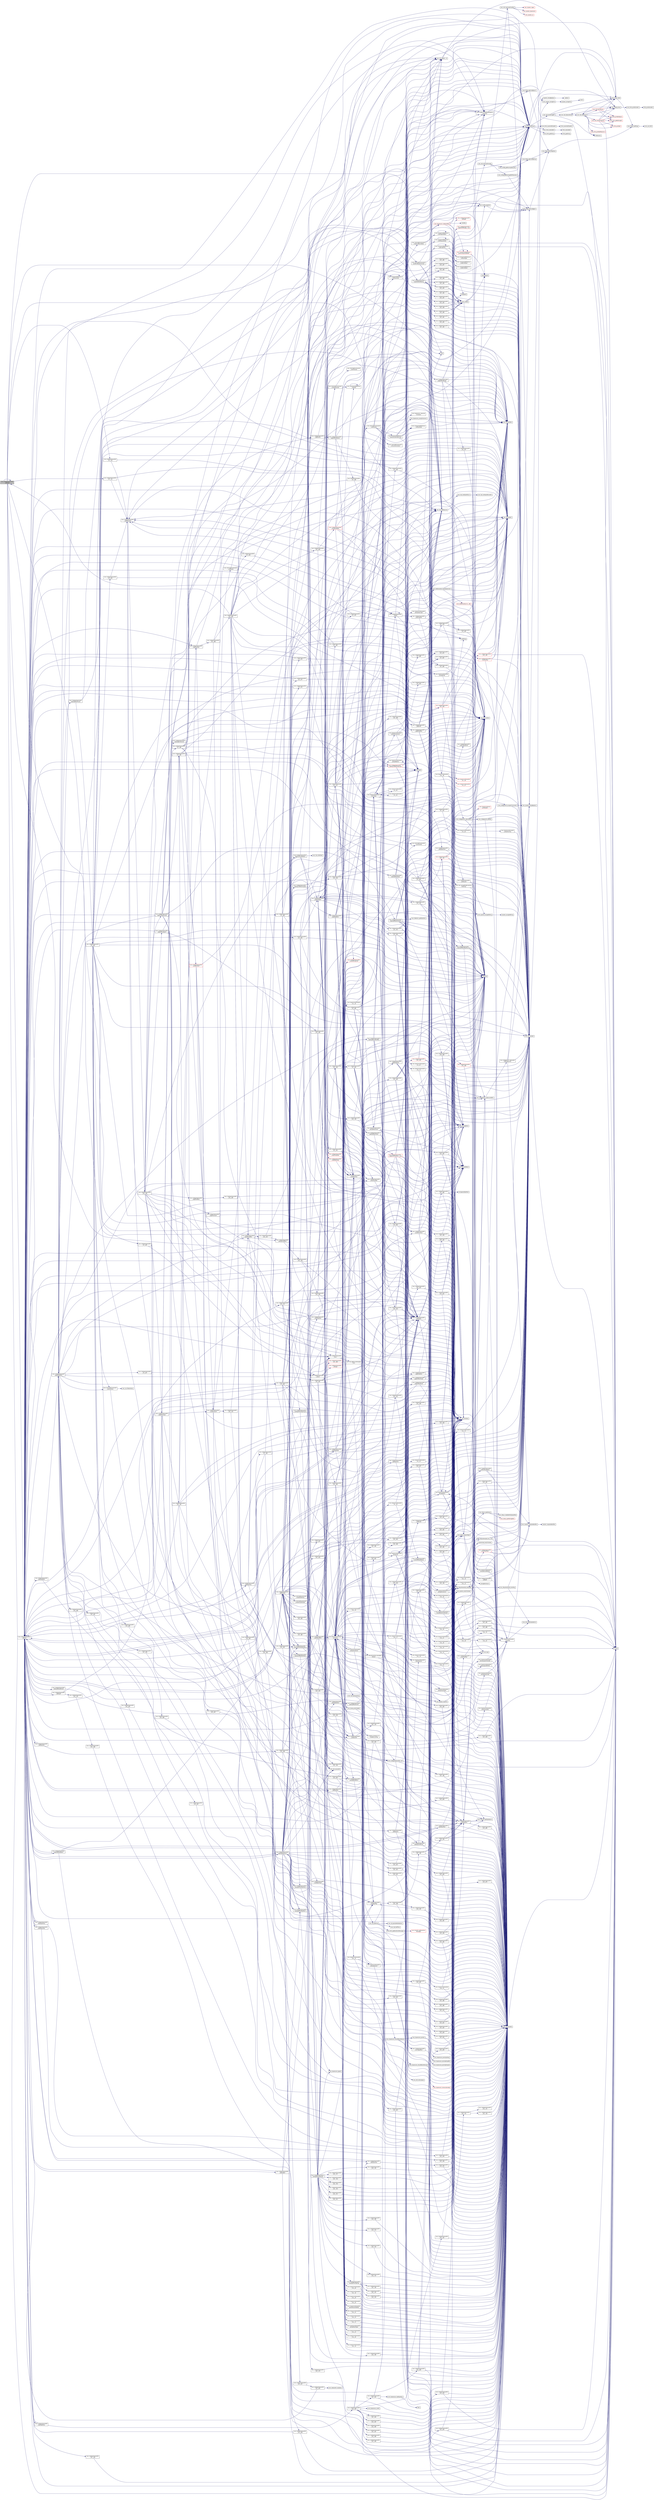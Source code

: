 digraph "omc_CodegenSparseFMI_elseExpr"
{
  edge [fontname="Helvetica",fontsize="10",labelfontname="Helvetica",labelfontsize="10"];
  node [fontname="Helvetica",fontsize="10",shape=record];
  rankdir="LR";
  Node70814 [label="omc_CodegenSparseFMI\l_elseExpr",height=0.2,width=0.4,color="black", fillcolor="grey75", style="filled", fontcolor="black"];
  Node70814 -> Node70815 [color="midnightblue",fontsize="10",style="solid",fontname="Helvetica"];
  Node70815 [label="omc_CodegenSparseFMI\l_daeExp",height=0.2,width=0.4,color="black", fillcolor="white", style="filled",URL="$d1/d2e/_codegen_sparse_f_m_i_8c.html#ab26972f772620810838d527d8554f2ac"];
  Node70815 -> Node70816 [color="midnightblue",fontsize="10",style="solid",fontname="Helvetica"];
  Node70816 [label="omc_Tpl_writeTok",height=0.2,width=0.4,color="black", fillcolor="white", style="filled",URL="$d7/d52/_tpl_8c.html#a1038a57834f028b49f38adc4d5fcd049"];
  Node70816 -> Node70817 [color="midnightblue",fontsize="10",style="solid",fontname="Helvetica"];
  Node70817 [label="strcmp",height=0.2,width=0.4,color="black", fillcolor="white", style="filled",URL="$db/d13/_c_vode_get_8m.html#ab022bbe018438998408fda94a327a547"];
  Node70815 -> Node70818 [color="midnightblue",fontsize="10",style="solid",fontname="Helvetica"];
  Node70818 [label="omc_Tpl_writeStr",height=0.2,width=0.4,color="black", fillcolor="white", style="filled",URL="$d7/d52/_tpl_8c.html#ada57037d1430be632aea182a946c3245"];
  Node70818 -> Node70817 [color="midnightblue",fontsize="10",style="solid",fontname="Helvetica"];
  Node70818 -> Node70819 [color="midnightblue",fontsize="10",style="solid",fontname="Helvetica"];
  Node70819 [label="omc_System_stringFind",height=0.2,width=0.4,color="black", fillcolor="white", style="filled",URL="$d1/d95/_system_8c.html#aaf91a54874eb5ec9ee51361de070f43f"];
  Node70819 -> Node70820 [color="midnightblue",fontsize="10",style="solid",fontname="Helvetica"];
  Node70820 [label="System_stringFind",height=0.2,width=0.4,color="black", fillcolor="white", style="filled",URL="$d8/d28/_compiler_2boot_2build_2system_8h.html#a616f6ee1c9578bea3ee5ecb840b19682"];
  Node70820 -> Node70821 [color="midnightblue",fontsize="10",style="solid",fontname="Helvetica"];
  Node70821 [label="strstr",height=0.2,width=0.4,color="black", fillcolor="white", style="filled",URL="$df/deb/3rd_party_2regex-0_812_2test_2test_8c.html#a1e5ffad39b65fa937afd3ee288ccf877"];
  Node70815 -> Node70822 [color="midnightblue",fontsize="10",style="solid",fontname="Helvetica"];
  Node70822 [label="intString",height=0.2,width=0.4,color="black", fillcolor="white", style="filled",URL="$d2/d57/build_2include_2omc_2c_2meta_2meta__modelica__builtin_8h.html#a751bf2360cb3df6de97811998890b7ea"];
  Node70815 -> Node70823 [color="midnightblue",fontsize="10",style="solid",fontname="Helvetica"];
  Node70823 [label="realString",height=0.2,width=0.4,color="black", fillcolor="white", style="filled",URL="$d2/d57/build_2include_2omc_2c_2meta_2meta__modelica__builtin_8h.html#a87fa8e77dec9dc00c51dc3bada543d0d"];
  Node70815 -> Node70824 [color="midnightblue",fontsize="10",style="solid",fontname="Helvetica"];
  Node70824 [label="omc_CodegenSparseFMI\l_daeExpSconst",height=0.2,width=0.4,color="black", fillcolor="white", style="filled",URL="$d1/d2e/_codegen_sparse_f_m_i_8c.html#af174c0a3e0a098b60ff2658f1d1d2d80"];
  Node70824 -> Node70816 [color="midnightblue",fontsize="10",style="solid",fontname="Helvetica"];
  Node70824 -> Node70825 [color="midnightblue",fontsize="10",style="solid",fontname="Helvetica"];
  Node70825 [label="omc_Util_escapeModelicaString\lToCString",height=0.2,width=0.4,color="black", fillcolor="white", style="filled",URL="$d9/d7c/_compiler_2boot_2build_2util_8c.html#a0f96a57566dff2c80b35326f8c575873"];
  Node70825 -> Node70826 [color="midnightblue",fontsize="10",style="solid",fontname="Helvetica"];
  Node70826 [label="omc_System_escapedString",height=0.2,width=0.4,color="black", fillcolor="white", style="filled",URL="$d1/d95/_system_8c.html#a170d374b1efa7c49852464d3033532fe"];
  Node70826 -> Node70827 [color="midnightblue",fontsize="10",style="solid",fontname="Helvetica"];
  Node70827 [label="System_escapedString",height=0.2,width=0.4,color="black", fillcolor="white", style="filled",URL="$d8/d28/_compiler_2boot_2build_2system_8h.html#aae4f4ade8d6d1432e5d84736552cb4e6"];
  Node70824 -> Node70818 [color="midnightblue",fontsize="10",style="solid",fontname="Helvetica"];
  Node70815 -> Node70828 [color="midnightblue",fontsize="10",style="solid",fontname="Helvetica"];
  Node70828 [label="omc_CodegenSparseFMI\l_fun__518",height=0.2,width=0.4,color="black", fillcolor="white", style="filled",URL="$d1/d2e/_codegen_sparse_f_m_i_8c.html#a67cef318ec953a01d5cc66a289b9335b"];
  Node70828 -> Node70816 [color="midnightblue",fontsize="10",style="solid",fontname="Helvetica"];
  Node70815 -> Node70829 [color="midnightblue",fontsize="10",style="solid",fontname="Helvetica"];
  Node70829 [label="omc_CodegenSparseFMI\l_daeExpCrefRhs",height=0.2,width=0.4,color="black", fillcolor="white", style="filled",URL="$d1/d2e/_codegen_sparse_f_m_i_8c.html#a1c8b7f7c630c2bb7f0ccdfe262bce698"];
  Node70829 -> Node70830 [color="midnightblue",fontsize="10",style="solid",fontname="Helvetica"];
  Node70830 [label="omc_CodegenSparseFMI\l_fun__523",height=0.2,width=0.4,color="black", fillcolor="white", style="filled",URL="$d1/d2e/_codegen_sparse_f_m_i_8c.html#ac21903386a6c12cb7ddc073d1d74c9a8"];
  Node70830 -> Node70831 [color="midnightblue",fontsize="10",style="solid",fontname="Helvetica"];
  Node70831 [label="omc_CodegenSparseFMI\l_daeExpCrefRhs2",height=0.2,width=0.4,color="black", fillcolor="white", style="filled",URL="$d1/d2e/_codegen_sparse_f_m_i_8c.html#a3fceaffa231b419c45cb8edadd4ba04a"];
  Node70831 -> Node70832 [color="midnightblue",fontsize="10",style="solid",fontname="Helvetica"];
  Node70832 [label="omc_CodegenSparseFMI\l_daeExpCrefRhsArrayBox",height=0.2,width=0.4,color="black", fillcolor="white", style="filled",URL="$d1/d2e/_codegen_sparse_f_m_i_8c.html#ac5ada71119621d15152bb6fa353e7154"];
  Node70832 -> Node70833 [color="midnightblue",fontsize="10",style="solid",fontname="Helvetica"];
  Node70833 [label="omc_CodegenSparseFMI\l_fun__536",height=0.2,width=0.4,color="black", fillcolor="white", style="filled",URL="$d1/d2e/_codegen_sparse_f_m_i_8c.html#a121754d4f9254b91062455b675e89948"];
  Node70833 -> Node70834 [color="midnightblue",fontsize="10",style="solid",fontname="Helvetica"];
  Node70834 [label="omc_CodegenSparseFMI\l_expTypeArray",height=0.2,width=0.4,color="black", fillcolor="white", style="filled",URL="$d1/d2e/_codegen_sparse_f_m_i_8c.html#a64dfaa83232c795757108208e84f0850"];
  Node70834 -> Node70835 [color="midnightblue",fontsize="10",style="solid",fontname="Helvetica"];
  Node70835 [label="omc_CodegenSparseFMI\l_expTypeFlag",height=0.2,width=0.4,color="black", fillcolor="white", style="filled",URL="$d1/d2e/_codegen_sparse_f_m_i_8c.html#a6795f6b6f55ae5a0e5b6c4283d5d4a8e"];
  Node70835 -> Node70836 [color="midnightblue",fontsize="10",style="solid",fontname="Helvetica"];
  Node70836 [label="omc_CodegenSparseFMI\l_fun__706",height=0.2,width=0.4,color="black", fillcolor="white", style="filled",URL="$d1/d2e/_codegen_sparse_f_m_i_8c.html#aa99ff9cf4eaae56f2feaa06c84e7dbba"];
  Node70836 -> Node70837 [color="midnightblue",fontsize="10",style="solid",fontname="Helvetica"];
  Node70837 [label="omc_CodegenSparseFMI\l_expTypeShort",height=0.2,width=0.4,color="black", fillcolor="white", style="filled",URL="$d1/d2e/_codegen_sparse_f_m_i_8c.html#a1c2b815a074641365b8540e30d164b5f"];
  Node70837 -> Node70816 [color="midnightblue",fontsize="10",style="solid",fontname="Helvetica"];
  Node70837 -> Node70838 [color="midnightblue",fontsize="10",style="solid",fontname="Helvetica"];
  Node70838 [label="omc_Config_acceptMetaModelica\lGrammar",height=0.2,width=0.4,color="black", fillcolor="white", style="filled",URL="$d1/d5c/_config_8c.html#abbb1ebde9dd1336640d4feb5ef557d9a"];
  Node70838 -> Node70839 [color="midnightblue",fontsize="10",style="solid",fontname="Helvetica"];
  Node70839 [label="omc_Flags_getConfigEnum",height=0.2,width=0.4,color="black", fillcolor="white", style="filled",URL="$d3/db3/_flags_8c.html#add52ff282ca5df852c1905fabb4571c9"];
  Node70839 -> Node70840 [color="midnightblue",fontsize="10",style="solid",fontname="Helvetica"];
  Node70840 [label="omc_Flags_getConfigValue",height=0.2,width=0.4,color="black", fillcolor="white", style="filled",URL="$d3/db3/_flags_8c.html#a96ba70d54b6662cf90933a207c0c6b8e"];
  Node70840 -> Node70841 [color="midnightblue",fontsize="10",style="solid",fontname="Helvetica"];
  Node70841 [label="omc_Flags_loadFlags",height=0.2,width=0.4,color="black", fillcolor="white", style="filled",URL="$d3/db3/_flags_8c.html#a760d66f53b65ac257876ca0f6308f09f"];
  Node70841 -> Node70842 [color="midnightblue",fontsize="10",style="solid",fontname="Helvetica"];
  Node70842 [label="omc_List_fold",height=0.2,width=0.4,color="black", fillcolor="white", style="filled",URL="$da/d72/_compiler_2boot_2build_2list_8c.html#a3ec1ee3a5ff53be9af368e290be09182"];
  Node70837 -> Node70843 [color="midnightblue",fontsize="10",style="solid",fontname="Helvetica"];
  Node70843 [label="omc_CodegenSparseFMI\l_fun__690",height=0.2,width=0.4,color="black", fillcolor="white", style="filled",URL="$d1/d2e/_codegen_sparse_f_m_i_8c.html#a8c8004126dd517e4a134acab7fcc43a5"];
  Node70843 -> Node70816 [color="midnightblue",fontsize="10",style="solid",fontname="Helvetica"];
  Node70837 -> Node70844 [color="midnightblue",fontsize="10",style="solid",fontname="Helvetica"];
  Node70844 [label="omc_ClassInf_getStateName",height=0.2,width=0.4,color="black", fillcolor="white", style="filled",URL="$d4/d47/_class_inf_8c.html#a13bf30a04c4c83a98a949a2fb106aa2a"];
  Node70837 -> Node70845 [color="midnightblue",fontsize="10",style="solid",fontname="Helvetica"];
  Node70845 [label="omc_CodegenUtil_underscorePath",height=0.2,width=0.4,color="black", fillcolor="white", style="filled",URL="$de/d91/_codegen_util_8c.html#a1f1383df613db73164b297470f762459"];
  Node70845 -> Node70846 [color="midnightblue",fontsize="10",style="solid",fontname="Helvetica"];
  Node70846 [label="omc_CodegenUtil_replaceDot\lAndUnderscore",height=0.2,width=0.4,color="black", fillcolor="white", style="filled",URL="$de/d91/_codegen_util_8c.html#a4a3591cd347973b3220fe437765dab23"];
  Node70846 -> Node70847 [color="midnightblue",fontsize="10",style="solid",fontname="Helvetica"];
  Node70847 [label="omc_System_stringReplace",height=0.2,width=0.4,color="black", fillcolor="white", style="filled",URL="$d1/d95/_system_8c.html#a058b959f3f74b2d76bb6b21a01cdddb1"];
  Node70847 -> Node70848 [color="midnightblue",fontsize="10",style="solid",fontname="Helvetica"];
  Node70848 [label="System_stringReplace",height=0.2,width=0.4,color="black", fillcolor="white", style="filled",URL="$d8/d28/_compiler_2boot_2build_2system_8h.html#abd9e4634afacfdd5c965aee4d8662e35"];
  Node70848 -> Node70849 [color="midnightblue",fontsize="10",style="solid",fontname="Helvetica"];
  Node70849 [label="_replace",height=0.2,width=0.4,color="black", fillcolor="white", style="filled",URL="$d0/dfd/printimpl_8c.html#a0ba59718edccbb5a0e203e2c9600a69c"];
  Node70846 -> Node70818 [color="midnightblue",fontsize="10",style="solid",fontname="Helvetica"];
  Node70846 -> Node70850 [color="midnightblue",fontsize="10",style="solid",fontname="Helvetica"];
  Node70850 [label="omc_Tpl_textString",height=0.2,width=0.4,color="black", fillcolor="white", style="filled",URL="$d7/d52/_tpl_8c.html#a3df7e553e36d815ca12207c1b633f741"];
  Node70850 -> Node70851 [color="midnightblue",fontsize="10",style="solid",fontname="Helvetica"];
  Node70851 [label="omc_Print_saveAndClearBuf",height=0.2,width=0.4,color="black", fillcolor="white", style="filled",URL="$dc/d4a/_print_8c.html#a9be4a7e0fd8ef4d0e9a96b6a7d30129b"];
  Node70851 -> Node70852 [color="midnightblue",fontsize="10",style="solid",fontname="Helvetica"];
  Node70852 [label="Print_saveAndClearBuf",height=0.2,width=0.4,color="black", fillcolor="white", style="filled",URL="$db/def/_print_8h.html#afbd06f69772f11802874118538c5e3cb"];
  Node70850 -> Node70853 [color="midnightblue",fontsize="10",style="solid",fontname="Helvetica"];
  Node70853 [label="omc_Tpl_textStringBuf",height=0.2,width=0.4,color="black", fillcolor="white", style="filled",URL="$d7/d52/_tpl_8c.html#a569b285dc7a7a3d881d4a69ee8857b85"];
  Node70853 -> Node70854 [color="midnightblue",fontsize="10",style="solid",fontname="Helvetica"];
  Node70854 [label="omc_Tpl_tokensString",height=0.2,width=0.4,color="black", fillcolor="white", style="filled",URL="$d7/d52/_tpl_8c.html#a2085a822c35dc488683fbb303c0d6546"];
  Node70854 -> Node70855 [color="midnightblue",fontsize="10",style="solid",fontname="Helvetica"];
  Node70855 [label="omc_Tpl_tokString",height=0.2,width=0.4,color="black", fillcolor="white", style="filled",URL="$d7/d52/_tpl_8c.html#aaad1c380626ef433bd8e0102f48743cf"];
  Node70855 -> Node70856 [color="midnightblue",fontsize="10",style="solid",fontname="Helvetica"];
  Node70856 [label="omc_Print_printBufNewLine",height=0.2,width=0.4,color="red", fillcolor="white", style="filled",URL="$dc/d4a/_print_8c.html#a56936142cb06c2610c5c55a0f0672826"];
  Node70855 -> Node70858 [color="midnightblue",fontsize="10",style="solid",fontname="Helvetica"];
  Node70858 [label="omc_Print_getBufLength",height=0.2,width=0.4,color="red", fillcolor="white", style="filled",URL="$dc/d4a/_print_8c.html#a65cb82b6b1bc6acf3a656ef9978109b2"];
  Node70855 -> Node70860 [color="midnightblue",fontsize="10",style="solid",fontname="Helvetica"];
  Node70860 [label="omc_Print_printBufSpace",height=0.2,width=0.4,color="red", fillcolor="white", style="filled",URL="$dc/d4a/_print_8c.html#a02aa663c225bece7c208406683415d6f"];
  Node70855 -> Node70862 [color="midnightblue",fontsize="10",style="solid",fontname="Helvetica"];
  Node70862 [label="omc_Print_printBuf",height=0.2,width=0.4,color="red", fillcolor="white", style="filled",URL="$dc/d4a/_print_8c.html#a0814578dcc1618c6b57729067765170b"];
  Node70855 -> Node70864 [color="midnightblue",fontsize="10",style="solid",fontname="Helvetica"];
  Node70864 [label="omc_Tpl_stringListString",height=0.2,width=0.4,color="red", fillcolor="white", style="filled",URL="$d7/d52/_tpl_8c.html#aee284774d669dd515363b1fac8b7086c"];
  Node70864 -> Node70817 [color="midnightblue",fontsize="10",style="solid",fontname="Helvetica"];
  Node70864 -> Node70858 [color="midnightblue",fontsize="10",style="solid",fontname="Helvetica"];
  Node70864 -> Node70860 [color="midnightblue",fontsize="10",style="solid",fontname="Helvetica"];
  Node70864 -> Node70862 [color="midnightblue",fontsize="10",style="solid",fontname="Helvetica"];
  Node70864 -> Node70867 [color="midnightblue",fontsize="10",style="solid",fontname="Helvetica"];
  Node70867 [label="omc_Flags_isSet",height=0.2,width=0.4,color="black", fillcolor="white", style="filled",URL="$d3/db3/_flags_8c.html#a34e6591659b1578969141a635ff24042"];
  Node70867 -> Node70841 [color="midnightblue",fontsize="10",style="solid",fontname="Helvetica"];
  Node70864 -> Node70868 [color="midnightblue",fontsize="10",style="solid",fontname="Helvetica"];
  Node70868 [label="omc_Debug_trace",height=0.2,width=0.4,color="black", fillcolor="white", style="filled",URL="$d6/d1d/_compiler_2boot_2build_2debug_8c.html#a465f6e24432a8b1db4c7576ea09e7259"];
  Node70868 -> Node70869 [color="midnightblue",fontsize="10",style="solid",fontname="Helvetica"];
  Node70869 [label="omc_Print_printErrorBuf",height=0.2,width=0.4,color="black", fillcolor="white", style="filled",URL="$dc/d4a/_print_8c.html#a136f27763cbad8fdab9e975d877aff4b"];
  Node70869 -> Node70870 [color="midnightblue",fontsize="10",style="solid",fontname="Helvetica"];
  Node70870 [label="Print_printErrorBuf",height=0.2,width=0.4,color="black", fillcolor="white", style="filled",URL="$db/def/_print_8h.html#ac4ef051f731ad4fd851c45be8d215b4c"];
  Node70855 -> Node70871 [color="midnightblue",fontsize="10",style="solid",fontname="Helvetica"];
  Node70871 [label="omc_Tpl_blockString",height=0.2,width=0.4,color="red", fillcolor="white", style="filled",URL="$d7/d52/_tpl_8c.html#a5439b4832f78013add9b4aa8389f2bdc"];
  Node70871 -> Node70854 [color="midnightblue",fontsize="10",style="solid",fontname="Helvetica"];
  Node70871 -> Node70860 [color="midnightblue",fontsize="10",style="solid",fontname="Helvetica"];
  Node70871 -> Node70858 [color="midnightblue",fontsize="10",style="solid",fontname="Helvetica"];
  Node70871 -> Node70855 [color="midnightblue",fontsize="10",style="solid",fontname="Helvetica"];
  Node70871 -> Node70867 [color="midnightblue",fontsize="10",style="solid",fontname="Helvetica"];
  Node70871 -> Node70868 [color="midnightblue",fontsize="10",style="solid",fontname="Helvetica"];
  Node70855 -> Node70875 [color="midnightblue",fontsize="10",style="solid",fontname="Helvetica"];
  Node70875 [label="listReverse",height=0.2,width=0.4,color="black", fillcolor="white", style="filled",URL="$d2/d57/build_2include_2omc_2c_2meta_2meta__modelica__builtin_8h.html#a81001ba45c298ade27540edd2589777c"];
  Node70855 -> Node70867 [color="midnightblue",fontsize="10",style="solid",fontname="Helvetica"];
  Node70855 -> Node70868 [color="midnightblue",fontsize="10",style="solid",fontname="Helvetica"];
  Node70853 -> Node70875 [color="midnightblue",fontsize="10",style="solid",fontname="Helvetica"];
  Node70853 -> Node70867 [color="midnightblue",fontsize="10",style="solid",fontname="Helvetica"];
  Node70853 -> Node70868 [color="midnightblue",fontsize="10",style="solid",fontname="Helvetica"];
  Node70850 -> Node70876 [color="midnightblue",fontsize="10",style="solid",fontname="Helvetica"];
  Node70876 [label="omc_Print_getString",height=0.2,width=0.4,color="black", fillcolor="white", style="filled",URL="$dc/d4a/_print_8c.html#a24f4e5ba012abc81ac68e0c3bfb3dfcb"];
  Node70876 -> Node70877 [color="midnightblue",fontsize="10",style="solid",fontname="Helvetica"];
  Node70877 [label="Print_getString",height=0.2,width=0.4,color="black", fillcolor="white", style="filled",URL="$db/def/_print_8h.html#adc535a7680da761472c50a3613eba8d7"];
  Node70850 -> Node70878 [color="midnightblue",fontsize="10",style="solid",fontname="Helvetica"];
  Node70878 [label="omc_Print_restoreBuf",height=0.2,width=0.4,color="black", fillcolor="white", style="filled",URL="$dc/d4a/_print_8c.html#ab5cdbbbaeeac69f9d76f10b1354c7ba2"];
  Node70878 -> Node70879 [color="midnightblue",fontsize="10",style="solid",fontname="Helvetica"];
  Node70879 [label="Print_restoreBuf",height=0.2,width=0.4,color="black", fillcolor="white", style="filled",URL="$db/def/_print_8h.html#a30efd8fc4a8cb13b594cb63bcac9407c"];
  Node70850 -> Node70867 [color="midnightblue",fontsize="10",style="solid",fontname="Helvetica"];
  Node70850 -> Node70868 [color="midnightblue",fontsize="10",style="solid",fontname="Helvetica"];
  Node70846 -> Node70880 [color="midnightblue",fontsize="10",style="solid",fontname="Helvetica"];
  Node70880 [label="omc_System_unquoteIdentifier",height=0.2,width=0.4,color="black", fillcolor="white", style="filled",URL="$d1/d95/_system_8c.html#ac678e26dc7e5e44c5a62fa720045ba0b"];
  Node70880 -> Node70881 [color="midnightblue",fontsize="10",style="solid",fontname="Helvetica"];
  Node70881 [label="System_unquoteIdentifier",height=0.2,width=0.4,color="black", fillcolor="white", style="filled",URL="$d8/d28/_compiler_2boot_2build_2system_8h.html#a2a6d691709998419f6ae991b9e754117"];
  Node70845 -> Node70816 [color="midnightblue",fontsize="10",style="solid",fontname="Helvetica"];
  Node70836 -> Node70882 [color="midnightblue",fontsize="10",style="solid",fontname="Helvetica"];
  Node70882 [label="omc_CodegenSparseFMI\l_fun__704",height=0.2,width=0.4,color="black", fillcolor="white", style="filled",URL="$d1/d2e/_codegen_sparse_f_m_i_8c.html#a819b0e086f2b4da0737832abca63ffed"];
  Node70882 -> Node70816 [color="midnightblue",fontsize="10",style="solid",fontname="Helvetica"];
  Node70882 -> Node70837 [color="midnightblue",fontsize="10",style="solid",fontname="Helvetica"];
  Node70882 -> Node70883 [color="midnightblue",fontsize="10",style="solid",fontname="Helvetica"];
  Node70883 [label="omc_CodegenSparseFMI\l_fun__703",height=0.2,width=0.4,color="black", fillcolor="white", style="filled",URL="$d1/d2e/_codegen_sparse_f_m_i_8c.html#aac64164dc707a7060695b16289c95363"];
  Node70883 -> Node70816 [color="midnightblue",fontsize="10",style="solid",fontname="Helvetica"];
  Node70883 -> Node70844 [color="midnightblue",fontsize="10",style="solid",fontname="Helvetica"];
  Node70883 -> Node70845 [color="midnightblue",fontsize="10",style="solid",fontname="Helvetica"];
  Node70883 -> Node70837 [color="midnightblue",fontsize="10",style="solid",fontname="Helvetica"];
  Node70836 -> Node70816 [color="midnightblue",fontsize="10",style="solid",fontname="Helvetica"];
  Node70836 -> Node70884 [color="midnightblue",fontsize="10",style="solid",fontname="Helvetica"];
  Node70884 [label="omc_CodegenSparseFMI\l_fun__705",height=0.2,width=0.4,color="black", fillcolor="white", style="filled",URL="$d1/d2e/_codegen_sparse_f_m_i_8c.html#a92271e2ad4042c0e75f2a0f81f09aed9"];
  Node70884 -> Node70837 [color="midnightblue",fontsize="10",style="solid",fontname="Helvetica"];
  Node70884 -> Node70816 [color="midnightblue",fontsize="10",style="solid",fontname="Helvetica"];
  Node70884 -> Node70835 [color="midnightblue",fontsize="10",style="solid",fontname="Helvetica"];
  Node70833 -> Node70885 [color="midnightblue",fontsize="10",style="solid",fontname="Helvetica"];
  Node70885 [label="omc_CodegenSparseFMI\l_tempDecl",height=0.2,width=0.4,color="black", fillcolor="white", style="filled",URL="$d1/d2e/_codegen_sparse_f_m_i_8c.html#a41b68e3e9765b2d8afc8ce6102197450"];
  Node70885 -> Node70816 [color="midnightblue",fontsize="10",style="solid",fontname="Helvetica"];
  Node70885 -> Node70886 [color="midnightblue",fontsize="10",style="solid",fontname="Helvetica"];
  Node70886 [label="omc_System_tmpTick",height=0.2,width=0.4,color="black", fillcolor="white", style="filled",URL="$d1/d95/_system_8c.html#abfcc4960d3ab4c6a88ea3a5d34d8ffe8"];
  Node70886 -> Node70887 [color="midnightblue",fontsize="10",style="solid",fontname="Helvetica"];
  Node70887 [label="omc_System_tmpTickIndex",height=0.2,width=0.4,color="black", fillcolor="white", style="filled",URL="$d1/d95/_system_8c.html#a20b3030a9ff040efb53eeaa6f1f0eb5e"];
  Node70887 -> Node70888 [color="midnightblue",fontsize="10",style="solid",fontname="Helvetica"];
  Node70888 [label="SystemImpl_tmpTickIndex",height=0.2,width=0.4,color="black", fillcolor="white", style="filled",URL="$d8/d28/_compiler_2boot_2build_2system_8h.html#a90c145e300ea9097787a310b2ba0deda"];
  Node70885 -> Node70818 [color="midnightblue",fontsize="10",style="solid",fontname="Helvetica"];
  Node70885 -> Node70822 [color="midnightblue",fontsize="10",style="solid",fontname="Helvetica"];
  Node70885 -> Node70889 [color="midnightblue",fontsize="10",style="solid",fontname="Helvetica"];
  Node70889 [label="omc_CodegenSparseFMI\l_fun__683",height=0.2,width=0.4,color="black", fillcolor="white", style="filled",URL="$d1/d2e/_codegen_sparse_f_m_i_8c.html#adb1f709f6ee5a3c64e0cb81045966ea2"];
  Node70889 -> Node70890 [color="midnightblue",fontsize="10",style="solid",fontname="Helvetica"];
  Node70890 [label="stringHashDjb2Mod",height=0.2,width=0.4,color="black", fillcolor="white", style="filled",URL="$d2/d57/build_2include_2omc_2c_2meta_2meta__modelica__builtin_8h.html#a71a925de64a6f26ca5ef2903b616e73d"];
  Node70889 -> Node70817 [color="midnightblue",fontsize="10",style="solid",fontname="Helvetica"];
  Node70889 -> Node70891 [color="midnightblue",fontsize="10",style="solid",fontname="Helvetica"];
  Node70891 [label="omc_Tpl_pushBlock",height=0.2,width=0.4,color="black", fillcolor="white", style="filled",URL="$d7/d52/_tpl_8c.html#a99d6bda0846441f21c5081261888085a"];
  Node70889 -> Node70816 [color="midnightblue",fontsize="10",style="solid",fontname="Helvetica"];
  Node70889 -> Node70892 [color="midnightblue",fontsize="10",style="solid",fontname="Helvetica"];
  Node70892 [label="omc_Tpl_writeText",height=0.2,width=0.4,color="black", fillcolor="white", style="filled",URL="$d7/d52/_tpl_8c.html#a7e5a397e973cf3de37af50d58cbb789f"];
  Node70889 -> Node70893 [color="midnightblue",fontsize="10",style="solid",fontname="Helvetica"];
  Node70893 [label="omc_Tpl_popBlock",height=0.2,width=0.4,color="black", fillcolor="white", style="filled",URL="$d7/d52/_tpl_8c.html#a6cf6c8514535aa47abb9ff6badd4f6a5"];
  Node70885 -> Node70892 [color="midnightblue",fontsize="10",style="solid",fontname="Helvetica"];
  Node70833 -> Node70850 [color="midnightblue",fontsize="10",style="solid",fontname="Helvetica"];
  Node70833 -> Node70894 [color="midnightblue",fontsize="10",style="solid",fontname="Helvetica"];
  Node70894 [label="listLength",height=0.2,width=0.4,color="black", fillcolor="white", style="filled",URL="$d2/d57/build_2include_2omc_2c_2meta_2meta__modelica__builtin_8h.html#a6983369f3c3e3e8cc41ac483c9a9baf1"];
  Node70833 -> Node70818 [color="midnightblue",fontsize="10",style="solid",fontname="Helvetica"];
  Node70833 -> Node70822 [color="midnightblue",fontsize="10",style="solid",fontname="Helvetica"];
  Node70833 -> Node70895 [color="midnightblue",fontsize="10",style="solid",fontname="Helvetica"];
  Node70895 [label="omc_Tpl_pushIter",height=0.2,width=0.4,color="black", fillcolor="white", style="filled",URL="$d7/d52/_tpl_8c.html#a79ae8e0232bfdb080d90e9f7890dc199"];
  Node70833 -> Node70896 [color="midnightblue",fontsize="10",style="solid",fontname="Helvetica"];
  Node70896 [label="omc_CodegenSparseFMI\l_lm__535",height=0.2,width=0.4,color="black", fillcolor="white", style="filled",URL="$d1/d2e/_codegen_sparse_f_m_i_8c.html#a0cc17a02391ca8d1c517dbb95fd9ffd6"];
  Node70896 -> Node70897 [color="midnightblue",fontsize="10",style="solid",fontname="Helvetica"];
  Node70897 [label="omc_CodegenSparseFMI\l_dimension",height=0.2,width=0.4,color="black", fillcolor="white", style="filled",URL="$d1/d2e/_codegen_sparse_f_m_i_8c.html#ae8cd650b009691f6530a5710a8c7226a"];
  Node70897 -> Node70818 [color="midnightblue",fontsize="10",style="solid",fontname="Helvetica"];
  Node70897 -> Node70822 [color="midnightblue",fontsize="10",style="solid",fontname="Helvetica"];
  Node70897 -> Node70816 [color="midnightblue",fontsize="10",style="solid",fontname="Helvetica"];
  Node70896 -> Node70898 [color="midnightblue",fontsize="10",style="solid",fontname="Helvetica"];
  Node70898 [label="omc_Tpl_nextIter",height=0.2,width=0.4,color="black", fillcolor="white", style="filled",URL="$d7/d52/_tpl_8c.html#ae3c38d796bafc525ba51ed985d39c720"];
  Node70833 -> Node70899 [color="midnightblue",fontsize="10",style="solid",fontname="Helvetica"];
  Node70899 [label="omc_Tpl_popIter",height=0.2,width=0.4,color="black", fillcolor="white", style="filled",URL="$d7/d52/_tpl_8c.html#abda700a6d3553ffecd4d194dea81a179"];
  Node70833 -> Node70837 [color="midnightblue",fontsize="10",style="solid",fontname="Helvetica"];
  Node70833 -> Node70892 [color="midnightblue",fontsize="10",style="solid",fontname="Helvetica"];
  Node70833 -> Node70816 [color="midnightblue",fontsize="10",style="solid",fontname="Helvetica"];
  Node70833 -> Node70900 [color="midnightblue",fontsize="10",style="solid",fontname="Helvetica"];
  Node70900 [label="omc_CodegenSparseFMI\l_arrayCrefCStr",height=0.2,width=0.4,color="black", fillcolor="white", style="filled",URL="$d1/d2e/_codegen_sparse_f_m_i_8c.html#ac511a5eb194ff694eb0a1d79e1a6c1a0"];
  Node70900 -> Node70816 [color="midnightblue",fontsize="10",style="solid",fontname="Helvetica"];
  Node70900 -> Node70901 [color="midnightblue",fontsize="10",style="solid",fontname="Helvetica"];
  Node70901 [label="omc_CodegenSparseFMI\l_arrayCrefCStr2",height=0.2,width=0.4,color="red", fillcolor="white", style="filled",URL="$d1/d2e/_codegen_sparse_f_m_i_8c.html#a2eae96c271500f6a4b91732dd4d2b9ae"];
  Node70901 -> Node70880 [color="midnightblue",fontsize="10",style="solid",fontname="Helvetica"];
  Node70901 -> Node70818 [color="midnightblue",fontsize="10",style="solid",fontname="Helvetica"];
  Node70901 -> Node70816 [color="midnightblue",fontsize="10",style="solid",fontname="Helvetica"];
  Node70831 -> Node70905 [color="midnightblue",fontsize="10",style="solid",fontname="Helvetica"];
  Node70905 [label="omc_CodegenSparseFMI\l_fun__530",height=0.2,width=0.4,color="black", fillcolor="white", style="filled",URL="$d1/d2e/_codegen_sparse_f_m_i_8c.html#adafc20d2b20410209532669c9b45ae16"];
  Node70905 -> Node70906 [color="midnightblue",fontsize="10",style="solid",fontname="Helvetica"];
  Node70906 [label="omc_SimCodeFunctionUtil\l_crefIsScalar",height=0.2,width=0.4,color="black", fillcolor="white", style="filled",URL="$d4/d6b/_sim_code_function_util_8c.html#a55a3b6e0d9d28b3f09202429b8cdd5e2"];
  Node70906 -> Node70907 [color="midnightblue",fontsize="10",style="solid",fontname="Helvetica"];
  Node70907 [label="omc_SimCodeFunctionUtil\l_inFunctionContext",height=0.2,width=0.4,color="black", fillcolor="white", style="filled",URL="$d4/d6b/_sim_code_function_util_8c.html#a5dbdff2bcab94c16861a459388614408"];
  Node70906 -> Node70908 [color="midnightblue",fontsize="10",style="solid",fontname="Helvetica"];
  Node70908 [label="omc_ComponentReference\l_crefLastSubs",height=0.2,width=0.4,color="black", fillcolor="white", style="filled",URL="$d9/d14/_component_reference_8c.html#a3f6103afac7dca99c57aa2db9673bd27"];
  Node70906 -> Node70867 [color="midnightblue",fontsize="10",style="solid",fontname="Helvetica"];
  Node70906 -> Node70909 [color="midnightblue",fontsize="10",style="solid",fontname="Helvetica"];
  Node70909 [label="omc_ComponentReference\l_crefHasScalarSubscripts",height=0.2,width=0.4,color="black", fillcolor="white", style="filled",URL="$d9/d14/_component_reference_8c.html#a6b0e1fecfd57ba5e9ad1b64d47caf553"];
  Node70909 -> Node70908 [color="midnightblue",fontsize="10",style="solid",fontname="Helvetica"];
  Node70909 -> Node70910 [color="midnightblue",fontsize="10",style="solid",fontname="Helvetica"];
  Node70910 [label="omc_Expression_subscript\lConstants",height=0.2,width=0.4,color="black", fillcolor="white", style="filled",URL="$d1/d08/_expression_8c.html#a5ff6627ae2c8b6d4dd46cf1ff5cf2873"];
  Node70909 -> Node70911 [color="midnightblue",fontsize="10",style="solid",fontname="Helvetica"];
  Node70911 [label="omc_ComponentReference\l_crefLastType",height=0.2,width=0.4,color="black", fillcolor="white", style="filled",URL="$d9/d14/_component_reference_8c.html#a4cbfe93b088d5e37d7d9bbd8c886f54d"];
  Node70909 -> Node70912 [color="midnightblue",fontsize="10",style="solid",fontname="Helvetica"];
  Node70912 [label="omc_Expression_arrayDimension",height=0.2,width=0.4,color="black", fillcolor="white", style="filled",URL="$d1/d08/_expression_8c.html#a2a1eb1eb06654bbf7faa4000e0c7cbf3"];
  Node70909 -> Node70894 [color="midnightblue",fontsize="10",style="solid",fontname="Helvetica"];
  Node70909 -> Node70913 [color="midnightblue",fontsize="10",style="solid",fontname="Helvetica"];
  Node70913 [label="void",height=0.2,width=0.4,color="black", fillcolor="white", style="filled",URL="$d1/dd1/3rd_party_2gc_2include_2gc_8h.html#acacfa47efcc44a29f7bb7d98f2a000f8"];
  Node70906 -> Node70914 [color="midnightblue",fontsize="10",style="solid",fontname="Helvetica"];
  Node70914 [label="omc_ComponentReference\l_crefHaveSubs",height=0.2,width=0.4,color="black", fillcolor="white", style="filled",URL="$d9/d14/_component_reference_8c.html#ab27cd80203a3eb7aed5caf370074271b"];
  Node70914 -> Node70819 [color="midnightblue",fontsize="10",style="solid",fontname="Helvetica"];
  Node70914 -> Node70914 [color="midnightblue",fontsize="10",style="solid",fontname="Helvetica"];
  Node70914 -> Node70913 [color="midnightblue",fontsize="10",style="solid",fontname="Helvetica"];
  Node70905 -> Node70915 [color="midnightblue",fontsize="10",style="solid",fontname="Helvetica"];
  Node70915 [label="omc_CodegenSparseFMI\l_fun__529",height=0.2,width=0.4,color="black", fillcolor="white", style="filled",URL="$d1/d2e/_codegen_sparse_f_m_i_8c.html#ada6544d8afd6465616d7ca1d6cf35919"];
  Node70915 -> Node70916 [color="midnightblue",fontsize="10",style="solid",fontname="Helvetica"];
  Node70916 [label="omc_SimCodeFunctionUtil\l_crefSubIsScalar",height=0.2,width=0.4,color="black", fillcolor="white", style="filled",URL="$d4/d6b/_sim_code_function_util_8c.html#a3fe97e4dda7791b1b4a85ef37c08432d"];
  Node70916 -> Node70917 [color="midnightblue",fontsize="10",style="solid",fontname="Helvetica"];
  Node70917 [label="omc_ComponentReference\l_crefSubs",height=0.2,width=0.4,color="black", fillcolor="white", style="filled",URL="$d9/d14/_component_reference_8c.html#a61a4b427dc6a1a1498d05f7d0afa3a72"];
  Node70917 -> Node70917 [color="midnightblue",fontsize="10",style="solid",fontname="Helvetica"];
  Node70917 -> Node70918 [color="midnightblue",fontsize="10",style="solid",fontname="Helvetica"];
  Node70918 [label="listAppend",height=0.2,width=0.4,color="black", fillcolor="white", style="filled",URL="$d2/d57/build_2include_2omc_2c_2meta_2meta__modelica__builtin_8h.html#a56b7e8a835b2d388f5984ca7378bc1ec"];
  Node70916 -> Node70919 [color="midnightblue",fontsize="10",style="solid",fontname="Helvetica"];
  Node70919 [label="omc_SimCodeFunctionUtil\l_subsToScalar",height=0.2,width=0.4,color="black", fillcolor="white", style="filled",URL="$d4/d6b/_sim_code_function_util_8c.html#ab8acad4c1fcad4770eb513f79038154e"];
  Node70915 -> Node70920 [color="midnightblue",fontsize="10",style="solid",fontname="Helvetica"];
  Node70920 [label="omc_CodegenSparseFMI\l_fun__527",height=0.2,width=0.4,color="black", fillcolor="white", style="filled",URL="$d1/d2e/_codegen_sparse_f_m_i_8c.html#a062276f7c90fb95feb046a083d2af7d3"];
  Node70920 -> Node70921 [color="midnightblue",fontsize="10",style="solid",fontname="Helvetica"];
  Node70921 [label="omc_CodegenSparseFMI\l_contextArrayCref",height=0.2,width=0.4,color="red", fillcolor="white", style="filled",URL="$d1/d2e/_codegen_sparse_f_m_i_8c.html#ad34ca042a7daae06a40d75815b95d2ce"];
  Node70920 -> Node70834 [color="midnightblue",fontsize="10",style="solid",fontname="Helvetica"];
  Node70920 -> Node70885 [color="midnightblue",fontsize="10",style="solid",fontname="Helvetica"];
  Node70920 -> Node70850 [color="midnightblue",fontsize="10",style="solid",fontname="Helvetica"];
  Node70920 -> Node70917 [color="midnightblue",fontsize="10",style="solid",fontname="Helvetica"];
  Node70920 -> Node70924 [color="midnightblue",fontsize="10",style="solid",fontname="Helvetica"];
  Node70924 [label="omc_CodegenSparseFMI\l_daeExpCrefRhsIndexSpec",height=0.2,width=0.4,color="red", fillcolor="white", style="filled",URL="$d1/d2e/_codegen_sparse_f_m_i_8c.html#a59bd853630272057ead85a3b58914019"];
  Node70924 -> Node70894 [color="midnightblue",fontsize="10",style="solid",fontname="Helvetica"];
  Node70924 -> Node70818 [color="midnightblue",fontsize="10",style="solid",fontname="Helvetica"];
  Node70924 -> Node70822 [color="midnightblue",fontsize="10",style="solid",fontname="Helvetica"];
  Node70924 -> Node70895 [color="midnightblue",fontsize="10",style="solid",fontname="Helvetica"];
  Node70924 -> Node70899 [color="midnightblue",fontsize="10",style="solid",fontname="Helvetica"];
  Node70924 -> Node70885 [color="midnightblue",fontsize="10",style="solid",fontname="Helvetica"];
  Node70924 -> Node70816 [color="midnightblue",fontsize="10",style="solid",fontname="Helvetica"];
  Node70924 -> Node70892 [color="midnightblue",fontsize="10",style="solid",fontname="Helvetica"];
  Node70920 -> Node70816 [color="midnightblue",fontsize="10",style="solid",fontname="Helvetica"];
  Node70920 -> Node70892 [color="midnightblue",fontsize="10",style="solid",fontname="Helvetica"];
  Node70920 -> Node70927 [color="midnightblue",fontsize="10",style="solid",fontname="Helvetica"];
  Node70927 [label="omc_ComponentReference\l_crefStripLastSubs",height=0.2,width=0.4,color="black", fillcolor="white", style="filled",URL="$d9/d14/_component_reference_8c.html#a98a8360029d5518fb72089f8e09a1053"];
  Node70927 -> Node70928 [color="midnightblue",fontsize="10",style="solid",fontname="Helvetica"];
  Node70928 [label="omc_ComponentReference\l_makeCrefIdent",height=0.2,width=0.4,color="black", fillcolor="white", style="filled",URL="$d9/d14/_component_reference_8c.html#a99f05249d0101f2fc925a24367484623"];
  Node70927 -> Node70927 [color="midnightblue",fontsize="10",style="solid",fontname="Helvetica"];
  Node70927 -> Node70929 [color="midnightblue",fontsize="10",style="solid",fontname="Helvetica"];
  Node70929 [label="omc_ComponentReference\l_makeCrefQual",height=0.2,width=0.4,color="black", fillcolor="white", style="filled",URL="$d9/d14/_component_reference_8c.html#a7432b89e50552d0f7590711f64ca96e8"];
  Node70920 -> Node70930 [color="midnightblue",fontsize="10",style="solid",fontname="Helvetica"];
  Node70930 [label="omc_CodegenSparseFMI\l_contextCref",height=0.2,width=0.4,color="black", fillcolor="white", style="filled",URL="$d1/d2e/_codegen_sparse_f_m_i_8c.html#ab493323c2f5e160c78a45d11d7805406"];
  Node70930 -> Node70931 [color="midnightblue",fontsize="10",style="solid",fontname="Helvetica"];
  Node70931 [label="omc_CodegenSparseFMI\l_fun__179",height=0.2,width=0.4,color="black", fillcolor="white", style="filled",URL="$d1/d2e/_codegen_sparse_f_m_i_8c.html#aeaf3383f717379accd0391a45f02b780"];
  Node70931 -> Node70816 [color="midnightblue",fontsize="10",style="solid",fontname="Helvetica"];
  Node70931 -> Node70932 [color="midnightblue",fontsize="10",style="solid",fontname="Helvetica"];
  Node70932 [label="omc_CodegenSparseFMI\l_crefStr",height=0.2,width=0.4,color="black", fillcolor="white", style="filled",URL="$d1/d2e/_codegen_sparse_f_m_i_8c.html#aee65f4ea4fecf662864ce59800cb8248"];
  Node70932 -> Node70818 [color="midnightblue",fontsize="10",style="solid",fontname="Helvetica"];
  Node70932 -> Node70933 [color="midnightblue",fontsize="10",style="solid",fontname="Helvetica"];
  Node70933 [label="omc_CodegenSparseFMI\l_subscriptsStr",height=0.2,width=0.4,color="black", fillcolor="white", style="filled",URL="$d1/d2e/_codegen_sparse_f_m_i_8c.html#a4c5c0a822d0d62ad19094ea732c51403"];
  Node70933 -> Node70816 [color="midnightblue",fontsize="10",style="solid",fontname="Helvetica"];
  Node70933 -> Node70895 [color="midnightblue",fontsize="10",style="solid",fontname="Helvetica"];
  Node70933 -> Node70934 [color="midnightblue",fontsize="10",style="solid",fontname="Helvetica"];
  Node70934 [label="omc_CodegenSparseFMI\l_lm__200",height=0.2,width=0.4,color="black", fillcolor="white", style="filled",URL="$d1/d2e/_codegen_sparse_f_m_i_8c.html#ac9638d7a3c508a618a37ef4d721f78b4"];
  Node70934 -> Node70935 [color="midnightblue",fontsize="10",style="solid",fontname="Helvetica"];
  Node70935 [label="omc_CodegenUtil_subscriptStr",height=0.2,width=0.4,color="black", fillcolor="white", style="filled",URL="$de/d91/_codegen_util_8c.html#aa3323711c0ac6308b5b82ee9c611d4b1"];
  Node70935 -> Node70818 [color="midnightblue",fontsize="10",style="solid",fontname="Helvetica"];
  Node70935 -> Node70822 [color="midnightblue",fontsize="10",style="solid",fontname="Helvetica"];
  Node70935 -> Node70936 [color="midnightblue",fontsize="10",style="solid",fontname="Helvetica"];
  Node70936 [label="omc_CodegenUtil_dotPath",height=0.2,width=0.4,color="black", fillcolor="white", style="filled",URL="$de/d91/_codegen_util_8c.html#a7fddee9a3181f8239dd809b1aca67c78"];
  Node70936 -> Node70818 [color="midnightblue",fontsize="10",style="solid",fontname="Helvetica"];
  Node70936 -> Node70816 [color="midnightblue",fontsize="10",style="solid",fontname="Helvetica"];
  Node70935 -> Node70937 [color="midnightblue",fontsize="10",style="solid",fontname="Helvetica"];
  Node70937 [label="omc_ExpressionDump\l_printExpStr",height=0.2,width=0.4,color="red", fillcolor="white", style="filled",URL="$d8/d16/_expression_dump_8c.html#ab1b14f2e6c847006a4235d1905bb2637"];
  Node70935 -> Node70816 [color="midnightblue",fontsize="10",style="solid",fontname="Helvetica"];
  Node70935 -> Node70944 [color="midnightblue",fontsize="10",style="solid",fontname="Helvetica"];
  Node70944 [label="omc_CodegenUtil_escapeCComments",height=0.2,width=0.4,color="black", fillcolor="white", style="filled",URL="$de/d91/_codegen_util_8c.html#a2f526a7e92232b4198f168fce96d377d"];
  Node70944 -> Node70847 [color="midnightblue",fontsize="10",style="solid",fontname="Helvetica"];
  Node70944 -> Node70818 [color="midnightblue",fontsize="10",style="solid",fontname="Helvetica"];
  Node70934 -> Node70898 [color="midnightblue",fontsize="10",style="solid",fontname="Helvetica"];
  Node70933 -> Node70899 [color="midnightblue",fontsize="10",style="solid",fontname="Helvetica"];
  Node70932 -> Node70817 [color="midnightblue",fontsize="10",style="solid",fontname="Helvetica"];
  Node70932 -> Node70816 [color="midnightblue",fontsize="10",style="solid",fontname="Helvetica"];
  Node70932 -> Node70932 [color="midnightblue",fontsize="10",style="solid",fontname="Helvetica"];
  Node70931 -> Node70945 [color="midnightblue",fontsize="10",style="solid",fontname="Helvetica"];
  Node70945 [label="omc_CodegenSparseFMI_cref",height=0.2,width=0.4,color="black", fillcolor="white", style="filled",URL="$d1/d2e/_codegen_sparse_f_m_i_8c.html#aed9d3c7b366610636e408303fb3049d4"];
  Node70945 -> Node70817 [color="midnightblue",fontsize="10",style="solid",fontname="Helvetica"];
  Node70945 -> Node70816 [color="midnightblue",fontsize="10",style="solid",fontname="Helvetica"];
  Node70945 -> Node70946 [color="midnightblue",fontsize="10",style="solid",fontname="Helvetica"];
  Node70946 [label="omc_CodegenSparseFMI\l_crefToCStr",height=0.2,width=0.4,color="black", fillcolor="white", style="filled",URL="$d1/d2e/_codegen_sparse_f_m_i_8c.html#a4b5f96908bb1ac251a7d59310fae3886"];
  Node70946 -> Node70892 [color="midnightblue",fontsize="10",style="solid",fontname="Helvetica"];
  Node70946 -> Node70947 [color="midnightblue",fontsize="10",style="solid",fontname="Helvetica"];
  Node70947 [label="omc_CodegenSparseFMI\l_fun__187",height=0.2,width=0.4,color="black", fillcolor="white", style="filled",URL="$d1/d2e/_codegen_sparse_f_m_i_8c.html#a6215f0e8199a8c5c78636e7aa6d769e7"];
  Node70947 -> Node70948 [color="midnightblue",fontsize="10",style="solid",fontname="Helvetica"];
  Node70948 [label="omc_CodegenSparseFMI\l_subscriptsToCStr",height=0.2,width=0.4,color="black", fillcolor="white", style="filled",URL="$d1/d2e/_codegen_sparse_f_m_i_8c.html#ad134a0ab52e0f71d743b0c40447ca959"];
  Node70948 -> Node70949 [color="midnightblue",fontsize="10",style="solid",fontname="Helvetica"];
  Node70949 [label="omc_CodegenSparseFMI\l_fun__194",height=0.2,width=0.4,color="red", fillcolor="white", style="filled",URL="$d1/d2e/_codegen_sparse_f_m_i_8c.html#a4ff82998bec6bfc678f96091f6dc0580"];
  Node70949 -> Node70817 [color="midnightblue",fontsize="10",style="solid",fontname="Helvetica"];
  Node70949 -> Node70895 [color="midnightblue",fontsize="10",style="solid",fontname="Helvetica"];
  Node70949 -> Node70899 [color="midnightblue",fontsize="10",style="solid",fontname="Helvetica"];
  Node70947 -> Node70850 [color="midnightblue",fontsize="10",style="solid",fontname="Helvetica"];
  Node70947 -> Node70880 [color="midnightblue",fontsize="10",style="solid",fontname="Helvetica"];
  Node70947 -> Node70818 [color="midnightblue",fontsize="10",style="solid",fontname="Helvetica"];
  Node70947 -> Node70817 [color="midnightblue",fontsize="10",style="solid",fontname="Helvetica"];
  Node70947 -> Node70816 [color="midnightblue",fontsize="10",style="solid",fontname="Helvetica"];
  Node70947 -> Node70946 [color="midnightblue",fontsize="10",style="solid",fontname="Helvetica"];
  Node70945 -> Node70953 [color="midnightblue",fontsize="10",style="solid",fontname="Helvetica"];
  Node70953 [label="omc_CodegenSparseFMI\l_fun__185",height=0.2,width=0.4,color="black", fillcolor="white", style="filled",URL="$d1/d2e/_codegen_sparse_f_m_i_8c.html#ade4ad5f3b3dbe2ac5500d266ebe33a29"];
  Node70953 -> Node70816 [color="midnightblue",fontsize="10",style="solid",fontname="Helvetica"];
  Node70953 -> Node70892 [color="midnightblue",fontsize="10",style="solid",fontname="Helvetica"];
  Node70920 -> Node70894 [color="midnightblue",fontsize="10",style="solid",fontname="Helvetica"];
  Node70920 -> Node70818 [color="midnightblue",fontsize="10",style="solid",fontname="Helvetica"];
  Node70920 -> Node70822 [color="midnightblue",fontsize="10",style="solid",fontname="Helvetica"];
  Node70920 -> Node70895 [color="midnightblue",fontsize="10",style="solid",fontname="Helvetica"];
  Node70920 -> Node70954 [color="midnightblue",fontsize="10",style="solid",fontname="Helvetica"];
  Node70954 [label="omc_CodegenSparseFMI\l_lm__525",height=0.2,width=0.4,color="black", fillcolor="white", style="filled",URL="$d1/d2e/_codegen_sparse_f_m_i_8c.html#a32e83b0edf3e3eae1cc8b6cd14e327b2"];
  Node70954 -> Node70815 [color="midnightblue",fontsize="10",style="solid",fontname="Helvetica"];
  Node70954 -> Node70898 [color="midnightblue",fontsize="10",style="solid",fontname="Helvetica"];
  Node70920 -> Node70899 [color="midnightblue",fontsize="10",style="solid",fontname="Helvetica"];
  Node70920 -> Node70955 [color="midnightblue",fontsize="10",style="solid",fontname="Helvetica"];
  Node70955 [label="omc_CodegenSparseFMI\l_fun__526",height=0.2,width=0.4,color="black", fillcolor="white", style="filled",URL="$d1/d2e/_codegen_sparse_f_m_i_8c.html#a99b134fcfadb22af3c2a5f971609dcd1"];
  Node70955 -> Node70817 [color="midnightblue",fontsize="10",style="solid",fontname="Helvetica"];
  Node70955 -> Node70816 [color="midnightblue",fontsize="10",style="solid",fontname="Helvetica"];
  Node70955 -> Node70892 [color="midnightblue",fontsize="10",style="solid",fontname="Helvetica"];
  Node70915 -> Node70956 [color="midnightblue",fontsize="10",style="solid",fontname="Helvetica"];
  Node70956 [label="omc_CodegenSparseFMI\l_fun__528",height=0.2,width=0.4,color="black", fillcolor="white", style="filled",URL="$d1/d2e/_codegen_sparse_f_m_i_8c.html#a09b87f35ee43589eb7cbed3896f7e69f"];
  Node70956 -> Node70816 [color="midnightblue",fontsize="10",style="solid",fontname="Helvetica"];
  Node70915 -> Node70892 [color="midnightblue",fontsize="10",style="solid",fontname="Helvetica"];
  Node70915 -> Node70930 [color="midnightblue",fontsize="10",style="solid",fontname="Helvetica"];
  Node70905 -> Node70892 [color="midnightblue",fontsize="10",style="solid",fontname="Helvetica"];
  Node70830 -> Node70957 [color="midnightblue",fontsize="10",style="solid",fontname="Helvetica"];
  Node70957 [label="omc_CodegenSparseFMI\l_daeExpRecordCrefRhs",height=0.2,width=0.4,color="black", fillcolor="white", style="filled",URL="$d1/d2e/_codegen_sparse_f_m_i_8c.html#a7a5fa2c683abf9b112fce9bb14f4516e"];
  Node70957 -> Node70895 [color="midnightblue",fontsize="10",style="solid",fontname="Helvetica"];
  Node70957 -> Node70958 [color="midnightblue",fontsize="10",style="solid",fontname="Helvetica"];
  Node70958 [label="omc_CodegenSparseFMI\l_lm__538",height=0.2,width=0.4,color="black", fillcolor="white", style="filled",URL="$d1/d2e/_codegen_sparse_f_m_i_8c.html#a5132382ff9f8af0f9c81ef9fb33ce140"];
  Node70958 -> Node70959 [color="midnightblue",fontsize="10",style="solid",fontname="Helvetica"];
  Node70959 [label="omc_SimCodeFunctionUtil\l_makeCrefRecordExp",height=0.2,width=0.4,color="black", fillcolor="white", style="filled",URL="$d4/d6b/_sim_code_function_util_8c.html#aac5fee4fc1e7435c8be57a8f179c554d"];
  Node70959 -> Node70960 [color="midnightblue",fontsize="10",style="solid",fontname="Helvetica"];
  Node70960 [label="omc_ComponentReference\l_crefPrependIdent",height=0.2,width=0.4,color="black", fillcolor="white", style="filled",URL="$d9/d14/_component_reference_8c.html#ac13040cb1d63d3d5f2083ed3cfb1f76b"];
  Node70960 -> Node70929 [color="midnightblue",fontsize="10",style="solid",fontname="Helvetica"];
  Node70960 -> Node70928 [color="midnightblue",fontsize="10",style="solid",fontname="Helvetica"];
  Node70960 -> Node70960 [color="midnightblue",fontsize="10",style="solid",fontname="Helvetica"];
  Node70959 -> Node70961 [color="midnightblue",fontsize="10",style="solid",fontname="Helvetica"];
  Node70961 [label="omc_Expression_makeCrefExp",height=0.2,width=0.4,color="red", fillcolor="white", style="filled",URL="$d1/d08/_expression_8c.html#a6a4e59a0afcd003db9d1ef8da1a29082"];
  Node70961 -> Node70867 [color="midnightblue",fontsize="10",style="solid",fontname="Helvetica"];
  Node70961 -> Node70911 [color="midnightblue",fontsize="10",style="solid",fontname="Helvetica"];
  Node70961 -> Node70962 [color="midnightblue",fontsize="10",style="solid",fontname="Helvetica"];
  Node70962 [label="valueEq",height=0.2,width=0.4,color="black", fillcolor="white", style="filled",URL="$dc/dd0/build_2include_2omc_2c_2meta_2meta__modelica_8h.html#a053b78d26cb7fe728aa97ab1a575f7ad"];
  Node70961 -> Node70963 [color="midnightblue",fontsize="10",style="solid",fontname="Helvetica"];
  Node70963 [label="stringAppend",height=0.2,width=0.4,color="black", fillcolor="white", style="filled",URL="$d7/deb/build_2include_2omc_2c_2util_2modelica__string_8c.html#a751007abc59e9ca7978f2af10a0c814f"];
  Node70961 -> Node70964 [color="midnightblue",fontsize="10",style="solid",fontname="Helvetica"];
  Node70964 [label="omc_ComponentReference\l_printComponentRefStr",height=0.2,width=0.4,color="red", fillcolor="white", style="filled",URL="$d9/d14/_component_reference_8c.html#ad55924d78e0d18d1b2ba420131a7f489"];
  Node70964 -> Node70963 [color="midnightblue",fontsize="10",style="solid",fontname="Helvetica"];
  Node70964 -> Node70822 [color="midnightblue",fontsize="10",style="solid",fontname="Helvetica"];
  Node70964 -> Node70964 [color="midnightblue",fontsize="10",style="solid",fontname="Helvetica"];
  Node70961 -> Node70971 [color="midnightblue",fontsize="10",style="solid",fontname="Helvetica"];
  Node70971 [label="omc_Types_unparseType",height=0.2,width=0.4,color="black", fillcolor="white", style="filled",URL="$d3/df6/_types_8c.html#af91bd070b184ff08367dfc388d9259ef"];
  Node70971 -> Node70969 [color="midnightblue",fontsize="10",style="solid",fontname="Helvetica"];
  Node70969 [label="stringDelimitList",height=0.2,width=0.4,color="black", fillcolor="white", style="filled",URL="$d2/d57/build_2include_2omc_2c_2meta_2meta__modelica__builtin_8h.html#a6f570947bebe207c25a64ea25f5ca884"];
  Node70971 -> Node70970 [color="midnightblue",fontsize="10",style="solid",fontname="Helvetica"];
  Node70970 [label="omc_List_map",height=0.2,width=0.4,color="black", fillcolor="white", style="filled",URL="$da/d72/_compiler_2boot_2build_2list_8c.html#a70628b2c3fb199a118f80777135940ee"];
  Node70971 -> Node70963 [color="midnightblue",fontsize="10",style="solid",fontname="Helvetica"];
  Node70971 -> Node70972 [color="midnightblue",fontsize="10",style="solid",fontname="Helvetica"];
  Node70972 [label="omc_Config_typeinfo",height=0.2,width=0.4,color="black", fillcolor="white", style="filled",URL="$d1/d5c/_config_8c.html#a4c66800897412c64375295f2d7893c37"];
  Node70972 -> Node70967 [color="midnightblue",fontsize="10",style="solid",fontname="Helvetica"];
  Node70967 [label="omc_Flags_getConfigBool",height=0.2,width=0.4,color="black", fillcolor="white", style="filled",URL="$d3/db3/_flags_8c.html#abc3d84cf6e1cf18f0cec0f052e7c85d9"];
  Node70967 -> Node70840 [color="midnightblue",fontsize="10",style="solid",fontname="Helvetica"];
  Node70971 -> Node70973 [color="midnightblue",fontsize="10",style="solid",fontname="Helvetica"];
  Node70973 [label="omc_Absyn_pathString",height=0.2,width=0.4,color="black", fillcolor="white", style="filled",URL="$d0/d78/_absyn_8c.html#a8019d89e43bec6f522ed51a5feceeb83"];
  Node70973 -> Node70974 [color="midnightblue",fontsize="10",style="solid",fontname="Helvetica"];
  Node70974 [label="omc_Absyn_makeNotFullyQualified",height=0.2,width=0.4,color="black", fillcolor="white", style="filled",URL="$d0/d78/_absyn_8c.html#aa90ee78f7c8fc6fd5b988d9d6eadda59"];
  Node70973 -> Node70975 [color="midnightblue",fontsize="10",style="solid",fontname="Helvetica"];
  Node70975 [label="omc_Absyn_pathStringWork",height=0.2,width=0.4,color="red", fillcolor="white", style="filled",URL="$d0/d78/_absyn_8c.html#a5ac0f205a03658465c7029ab9217dc20"];
  Node70958 -> Node70815 [color="midnightblue",fontsize="10",style="solid",fontname="Helvetica"];
  Node70958 -> Node70898 [color="midnightblue",fontsize="10",style="solid",fontname="Helvetica"];
  Node70957 -> Node70899 [color="midnightblue",fontsize="10",style="solid",fontname="Helvetica"];
  Node70957 -> Node70844 [color="midnightblue",fontsize="10",style="solid",fontname="Helvetica"];
  Node70957 -> Node70845 [color="midnightblue",fontsize="10",style="solid",fontname="Helvetica"];
  Node70957 -> Node70892 [color="midnightblue",fontsize="10",style="solid",fontname="Helvetica"];
  Node70957 -> Node70816 [color="midnightblue",fontsize="10",style="solid",fontname="Helvetica"];
  Node70957 -> Node70885 [color="midnightblue",fontsize="10",style="solid",fontname="Helvetica"];
  Node70957 -> Node70850 [color="midnightblue",fontsize="10",style="solid",fontname="Helvetica"];
  Node70829 -> Node70816 [color="midnightblue",fontsize="10",style="solid",fontname="Helvetica"];
  Node70829 -> Node70984 [color="midnightblue",fontsize="10",style="solid",fontname="Helvetica"];
  Node70984 [label="omc_CodegenSparseFMI\l_crefFunctionName",height=0.2,width=0.4,color="black", fillcolor="white", style="filled",URL="$d1/d2e/_codegen_sparse_f_m_i_8c.html#a136693895f82f3478eea8fab1eea1a4d"];
  Node70984 -> Node70880 [color="midnightblue",fontsize="10",style="solid",fontname="Helvetica"];
  Node70984 -> Node70847 [color="midnightblue",fontsize="10",style="solid",fontname="Helvetica"];
  Node70984 -> Node70818 [color="midnightblue",fontsize="10",style="solid",fontname="Helvetica"];
  Node70984 -> Node70816 [color="midnightblue",fontsize="10",style="solid",fontname="Helvetica"];
  Node70829 -> Node70932 [color="midnightblue",fontsize="10",style="solid",fontname="Helvetica"];
  Node70829 -> Node70831 [color="midnightblue",fontsize="10",style="solid",fontname="Helvetica"];
  Node70815 -> Node70985 [color="midnightblue",fontsize="10",style="solid",fontname="Helvetica"];
  Node70985 [label="omc_CodegenSparseFMI\l_daeExpBinary",height=0.2,width=0.4,color="black", fillcolor="white", style="filled",URL="$d1/d2e/_codegen_sparse_f_m_i_8c.html#a2cb9117735be254ba999294fd9036b86"];
  Node70985 -> Node70815 [color="midnightblue",fontsize="10",style="solid",fontname="Helvetica"];
  Node70985 -> Node70986 [color="midnightblue",fontsize="10",style="solid",fontname="Helvetica"];
  Node70986 [label="omc_CodegenSparseFMI\l_fun__550",height=0.2,width=0.4,color="black", fillcolor="white", style="filled",URL="$d1/d2e/_codegen_sparse_f_m_i_8c.html#ac6799101bb1a54a3de54a89d7fbed728"];
  Node70986 -> Node70838 [color="midnightblue",fontsize="10",style="solid",fontname="Helvetica"];
  Node70986 -> Node70987 [color="midnightblue",fontsize="10",style="solid",fontname="Helvetica"];
  Node70987 [label="omc_CodegenSparseFMI\l_fun__540",height=0.2,width=0.4,color="black", fillcolor="white", style="filled",URL="$d1/d2e/_codegen_sparse_f_m_i_8c.html#a0883b86acb84dd04f4b960563744cfb6"];
  Node70987 -> Node70885 [color="midnightblue",fontsize="10",style="solid",fontname="Helvetica"];
  Node70986 -> Node70988 [color="midnightblue",fontsize="10",style="solid",fontname="Helvetica"];
  Node70988 [label="omc_CodegenSparseFMI\l_fun__541",height=0.2,width=0.4,color="black", fillcolor="white", style="filled",URL="$d1/d2e/_codegen_sparse_f_m_i_8c.html#a4fafd17ba1dfad918bb928b0844222ca"];
  Node70988 -> Node70892 [color="midnightblue",fontsize="10",style="solid",fontname="Helvetica"];
  Node70988 -> Node70816 [color="midnightblue",fontsize="10",style="solid",fontname="Helvetica"];
  Node70986 -> Node70892 [color="midnightblue",fontsize="10",style="solid",fontname="Helvetica"];
  Node70986 -> Node70816 [color="midnightblue",fontsize="10",style="solid",fontname="Helvetica"];
  Node70986 -> Node70989 [color="midnightblue",fontsize="10",style="solid",fontname="Helvetica"];
  Node70989 [label="omc_Expression_isHalf",height=0.2,width=0.4,color="black", fillcolor="white", style="filled",URL="$d1/d08/_expression_8c.html#aa8f1d36644ff4e017617a3bfed671783"];
  Node70986 -> Node70990 [color="midnightblue",fontsize="10",style="solid",fontname="Helvetica"];
  Node70990 [label="omc_CodegenSparseFMI\l_fun__543",height=0.2,width=0.4,color="black", fillcolor="white", style="filled",URL="$d1/d2e/_codegen_sparse_f_m_i_8c.html#a0241b4b26869254b66a6416efc3dfcd6"];
  Node70990 -> Node70991 [color="midnightblue",fontsize="10",style="solid",fontname="Helvetica"];
  Node70991 [label="omc_Expression_realExpIntLit",height=0.2,width=0.4,color="black", fillcolor="white", style="filled",URL="$d1/d08/_expression_8c.html#a511016bfcff786b7fd6465903e594c2d"];
  Node70991 -> Node70992 [color="midnightblue",fontsize="10",style="solid",fontname="Helvetica"];
  Node70992 [label="floor",height=0.2,width=0.4,color="black", fillcolor="white", style="filled",URL="$dc/de2/mcvs_atm_disp__kry__bbd__p_8m.html#a532be631bf22af7829394ffbd4ad7894"];
  Node70990 -> Node70993 [color="midnightblue",fontsize="10",style="solid",fontname="Helvetica"];
  Node70993 [label="omc_CodegenSparseFMI\l_fun__542",height=0.2,width=0.4,color="black", fillcolor="white", style="filled",URL="$d1/d2e/_codegen_sparse_f_m_i_8c.html#aa8c6f9a5f6074707a589e42893d3163d"];
  Node70993 -> Node70885 [color="midnightblue",fontsize="10",style="solid",fontname="Helvetica"];
  Node70993 -> Node70892 [color="midnightblue",fontsize="10",style="solid",fontname="Helvetica"];
  Node70993 -> Node70816 [color="midnightblue",fontsize="10",style="solid",fontname="Helvetica"];
  Node70993 -> Node70818 [color="midnightblue",fontsize="10",style="solid",fontname="Helvetica"];
  Node70993 -> Node70822 [color="midnightblue",fontsize="10",style="solid",fontname="Helvetica"];
  Node70990 -> Node70816 [color="midnightblue",fontsize="10",style="solid",fontname="Helvetica"];
  Node70990 -> Node70892 [color="midnightblue",fontsize="10",style="solid",fontname="Helvetica"];
  Node70986 -> Node70994 [color="midnightblue",fontsize="10",style="solid",fontname="Helvetica"];
  Node70994 [label="omc_CodegenSparseFMI\l_daeExpUnary",height=0.2,width=0.4,color="black", fillcolor="white", style="filled",URL="$d1/d2e/_codegen_sparse_f_m_i_8c.html#af745f9e4c3d9336e78492c5e0a87bfb5"];
  Node70994 -> Node70815 [color="midnightblue",fontsize="10",style="solid",fontname="Helvetica"];
  Node70994 -> Node70995 [color="midnightblue",fontsize="10",style="solid",fontname="Helvetica"];
  Node70995 [label="omc_CodegenSparseFMI\l_fun__552",height=0.2,width=0.4,color="black", fillcolor="white", style="filled",URL="$d1/d2e/_codegen_sparse_f_m_i_8c.html#a87f46f9f69ad4abe21a3fda0a5cac8e5"];
  Node70995 -> Node70816 [color="midnightblue",fontsize="10",style="solid",fontname="Helvetica"];
  Node70995 -> Node70892 [color="midnightblue",fontsize="10",style="solid",fontname="Helvetica"];
  Node70986 -> Node70996 [color="midnightblue",fontsize="10",style="solid",fontname="Helvetica"];
  Node70996 [label="omc_CodegenSparseFMI\l_fun__544",height=0.2,width=0.4,color="black", fillcolor="white", style="filled",URL="$d1/d2e/_codegen_sparse_f_m_i_8c.html#aafa09e755f09fd9e4cd2a585403947f7"];
  Node70996 -> Node70816 [color="midnightblue",fontsize="10",style="solid",fontname="Helvetica"];
  Node70986 -> Node70885 [color="midnightblue",fontsize="10",style="solid",fontname="Helvetica"];
  Node70986 -> Node70850 [color="midnightblue",fontsize="10",style="solid",fontname="Helvetica"];
  Node70986 -> Node70997 [color="midnightblue",fontsize="10",style="solid",fontname="Helvetica"];
  Node70997 [label="omc_CodegenSparseFMI\l_fun__545",height=0.2,width=0.4,color="black", fillcolor="white", style="filled",URL="$d1/d2e/_codegen_sparse_f_m_i_8c.html#ae7a0ba839947b235bfb2dad45fe0c782"];
  Node70997 -> Node70816 [color="midnightblue",fontsize="10",style="solid",fontname="Helvetica"];
  Node70986 -> Node70998 [color="midnightblue",fontsize="10",style="solid",fontname="Helvetica"];
  Node70998 [label="omc_CodegenSparseFMI\l_fun__546",height=0.2,width=0.4,color="black", fillcolor="white", style="filled",URL="$d1/d2e/_codegen_sparse_f_m_i_8c.html#aa78de0459b79dd0b99f00a940958fdd0"];
  Node70998 -> Node70816 [color="midnightblue",fontsize="10",style="solid",fontname="Helvetica"];
  Node70986 -> Node70999 [color="midnightblue",fontsize="10",style="solid",fontname="Helvetica"];
  Node70999 [label="omc_CodegenSparseFMI\l_fun__547",height=0.2,width=0.4,color="black", fillcolor="white", style="filled",URL="$d1/d2e/_codegen_sparse_f_m_i_8c.html#a60ea12a52abf5ddfb50238fa08c8dfb3"];
  Node70999 -> Node70816 [color="midnightblue",fontsize="10",style="solid",fontname="Helvetica"];
  Node70986 -> Node71000 [color="midnightblue",fontsize="10",style="solid",fontname="Helvetica"];
  Node71000 [label="omc_CodegenSparseFMI\l_fun__548",height=0.2,width=0.4,color="black", fillcolor="white", style="filled",URL="$d1/d2e/_codegen_sparse_f_m_i_8c.html#aa815ac88b7c81da2010538a00746fa7b"];
  Node71000 -> Node70816 [color="midnightblue",fontsize="10",style="solid",fontname="Helvetica"];
  Node70986 -> Node71001 [color="midnightblue",fontsize="10",style="solid",fontname="Helvetica"];
  Node71001 [label="omc_CodegenSparseFMI\l_fun__549",height=0.2,width=0.4,color="black", fillcolor="white", style="filled",URL="$d1/d2e/_codegen_sparse_f_m_i_8c.html#af3352e614e88bd2198d5697370b4f465"];
  Node71001 -> Node70816 [color="midnightblue",fontsize="10",style="solid",fontname="Helvetica"];
  Node70815 -> Node70994 [color="midnightblue",fontsize="10",style="solid",fontname="Helvetica"];
  Node70815 -> Node71002 [color="midnightblue",fontsize="10",style="solid",fontname="Helvetica"];
  Node71002 [label="omc_CodegenSparseFMI\l_daeExpLbinary",height=0.2,width=0.4,color="black", fillcolor="white", style="filled",URL="$d1/d2e/_codegen_sparse_f_m_i_8c.html#a0f27518bcedaf68af58ebf86d3864875"];
  Node71002 -> Node70815 [color="midnightblue",fontsize="10",style="solid",fontname="Helvetica"];
  Node71002 -> Node71003 [color="midnightblue",fontsize="10",style="solid",fontname="Helvetica"];
  Node71003 [label="omc_CodegenSparseFMI\l_fun__554",height=0.2,width=0.4,color="black", fillcolor="white", style="filled",URL="$d1/d2e/_codegen_sparse_f_m_i_8c.html#af47d334c5361bca04a49a68d69eea113"];
  Node71003 -> Node70816 [color="midnightblue",fontsize="10",style="solid",fontname="Helvetica"];
  Node71003 -> Node70892 [color="midnightblue",fontsize="10",style="solid",fontname="Helvetica"];
  Node70815 -> Node71004 [color="midnightblue",fontsize="10",style="solid",fontname="Helvetica"];
  Node71004 [label="omc_CodegenSparseFMI\l_daeExpLunary",height=0.2,width=0.4,color="black", fillcolor="white", style="filled",URL="$d1/d2e/_codegen_sparse_f_m_i_8c.html#a2aa1a5d377bfb468965ccc50a6f50cb6"];
  Node71004 -> Node70815 [color="midnightblue",fontsize="10",style="solid",fontname="Helvetica"];
  Node71004 -> Node71005 [color="midnightblue",fontsize="10",style="solid",fontname="Helvetica"];
  Node71005 [label="omc_CodegenSparseFMI\l_fun__556",height=0.2,width=0.4,color="black", fillcolor="white", style="filled",URL="$d1/d2e/_codegen_sparse_f_m_i_8c.html#a964b0731030428b53cc79f032b6f4b7a"];
  Node71005 -> Node70816 [color="midnightblue",fontsize="10",style="solid",fontname="Helvetica"];
  Node71005 -> Node70892 [color="midnightblue",fontsize="10",style="solid",fontname="Helvetica"];
  Node70815 -> Node71006 [color="midnightblue",fontsize="10",style="solid",fontname="Helvetica"];
  Node71006 [label="omc_CodegenSparseFMI\l_daeExpRelation",height=0.2,width=0.4,color="black", fillcolor="white", style="filled",URL="$d1/d2e/_codegen_sparse_f_m_i_8c.html#af5c266092524f9c43b3e5ed60bde1598"];
  Node71006 -> Node71007 [color="midnightblue",fontsize="10",style="solid",fontname="Helvetica"];
  Node71007 [label="omc_CodegenSparseFMI\l_daeExpRelationSim",height=0.2,width=0.4,color="black", fillcolor="white", style="filled",URL="$d1/d2e/_codegen_sparse_f_m_i_8c.html#af7a4eaffacd2294a72d4d75d8c1c750d"];
  Node71007 -> Node71008 [color="midnightblue",fontsize="10",style="solid",fontname="Helvetica"];
  Node71008 [label="omc_CodegenSparseFMI\l_fun__567",height=0.2,width=0.4,color="black", fillcolor="white", style="filled",URL="$d1/d2e/_codegen_sparse_f_m_i_8c.html#aef7d2649f8ac06f68ee746f6547d3e38"];
  Node71008 -> Node71009 [color="midnightblue",fontsize="10",style="solid",fontname="Helvetica"];
  Node71009 [label="omc_CodegenSparseFMI\l_fun__563",height=0.2,width=0.4,color="black", fillcolor="white", style="filled",URL="$d1/d2e/_codegen_sparse_f_m_i_8c.html#a299b039f830fdd036c59be5072bb62f8"];
  Node71009 -> Node70815 [color="midnightblue",fontsize="10",style="solid",fontname="Helvetica"];
  Node71009 -> Node70885 [color="midnightblue",fontsize="10",style="solid",fontname="Helvetica"];
  Node71009 -> Node71010 [color="midnightblue",fontsize="10",style="solid",fontname="Helvetica"];
  Node71010 [label="omc_CodegenSparseFMI\l_fun__561",height=0.2,width=0.4,color="black", fillcolor="white", style="filled",URL="$d1/d2e/_codegen_sparse_f_m_i_8c.html#a60291b67e878135e99238e7058a11b3d"];
  Node71010 -> Node70816 [color="midnightblue",fontsize="10",style="solid",fontname="Helvetica"];
  Node71010 -> Node70892 [color="midnightblue",fontsize="10",style="solid",fontname="Helvetica"];
  Node71010 -> Node70818 [color="midnightblue",fontsize="10",style="solid",fontname="Helvetica"];
  Node71010 -> Node70822 [color="midnightblue",fontsize="10",style="solid",fontname="Helvetica"];
  Node71009 -> Node71011 [color="midnightblue",fontsize="10",style="solid",fontname="Helvetica"];
  Node71011 [label="omc_CodegenSparseFMI\l_fun__562",height=0.2,width=0.4,color="black", fillcolor="white", style="filled",URL="$d1/d2e/_codegen_sparse_f_m_i_8c.html#a4422c16ee66554cfd128d0eefed3518a"];
  Node71011 -> Node70816 [color="midnightblue",fontsize="10",style="solid",fontname="Helvetica"];
  Node71011 -> Node70892 [color="midnightblue",fontsize="10",style="solid",fontname="Helvetica"];
  Node71011 -> Node70818 [color="midnightblue",fontsize="10",style="solid",fontname="Helvetica"];
  Node71011 -> Node70822 [color="midnightblue",fontsize="10",style="solid",fontname="Helvetica"];
  Node71008 -> Node71012 [color="midnightblue",fontsize="10",style="solid",fontname="Helvetica"];
  Node71012 [label="omc_CodegenSparseFMI\l_fun__566",height=0.2,width=0.4,color="black", fillcolor="white", style="filled",URL="$d1/d2e/_codegen_sparse_f_m_i_8c.html#ad34858a04dcb80cd422869b85ac7c18d"];
  Node71012 -> Node70815 [color="midnightblue",fontsize="10",style="solid",fontname="Helvetica"];
  Node71012 -> Node70885 [color="midnightblue",fontsize="10",style="solid",fontname="Helvetica"];
  Node71012 -> Node71013 [color="midnightblue",fontsize="10",style="solid",fontname="Helvetica"];
  Node71013 [label="omc_CodegenSparseFMI\l_fun__564",height=0.2,width=0.4,color="black", fillcolor="white", style="filled",URL="$d1/d2e/_codegen_sparse_f_m_i_8c.html#a1e1c006b949c72687a067382a1c65aeb"];
  Node71013 -> Node70816 [color="midnightblue",fontsize="10",style="solid",fontname="Helvetica"];
  Node71013 -> Node70892 [color="midnightblue",fontsize="10",style="solid",fontname="Helvetica"];
  Node71013 -> Node70818 [color="midnightblue",fontsize="10",style="solid",fontname="Helvetica"];
  Node71013 -> Node70822 [color="midnightblue",fontsize="10",style="solid",fontname="Helvetica"];
  Node71012 -> Node71014 [color="midnightblue",fontsize="10",style="solid",fontname="Helvetica"];
  Node71014 [label="omc_CodegenSparseFMI\l_fun__565",height=0.2,width=0.4,color="black", fillcolor="white", style="filled",URL="$d1/d2e/_codegen_sparse_f_m_i_8c.html#a91fd1838ebe24af20ca09624dcaaa171"];
  Node71014 -> Node70816 [color="midnightblue",fontsize="10",style="solid",fontname="Helvetica"];
  Node71014 -> Node70892 [color="midnightblue",fontsize="10",style="solid",fontname="Helvetica"];
  Node71014 -> Node70818 [color="midnightblue",fontsize="10",style="solid",fontname="Helvetica"];
  Node71014 -> Node70822 [color="midnightblue",fontsize="10",style="solid",fontname="Helvetica"];
  Node71006 -> Node71015 [color="midnightblue",fontsize="10",style="solid",fontname="Helvetica"];
  Node71015 [label="omc_CodegenSparseFMI\l_fun__559",height=0.2,width=0.4,color="black", fillcolor="white", style="filled",URL="$d1/d2e/_codegen_sparse_f_m_i_8c.html#a5dbc7fcb9ca1752d28d85113c0e18957"];
  Node71015 -> Node70815 [color="midnightblue",fontsize="10",style="solid",fontname="Helvetica"];
  Node71015 -> Node71016 [color="midnightblue",fontsize="10",style="solid",fontname="Helvetica"];
  Node71016 [label="omc_CodegenSparseFMI\l_fun__558",height=0.2,width=0.4,color="black", fillcolor="white", style="filled",URL="$d1/d2e/_codegen_sparse_f_m_i_8c.html#ab1c8779d9da3f76b592989cc8a27141b"];
  Node71016 -> Node70816 [color="midnightblue",fontsize="10",style="solid",fontname="Helvetica"];
  Node71016 -> Node70892 [color="midnightblue",fontsize="10",style="solid",fontname="Helvetica"];
  Node71015 -> Node70892 [color="midnightblue",fontsize="10",style="solid",fontname="Helvetica"];
  Node70815 -> Node71017 [color="midnightblue",fontsize="10",style="solid",fontname="Helvetica"];
  Node71017 [label="omc_CodegenSparseFMI\l_daeExpIf",height=0.2,width=0.4,color="black", fillcolor="white", style="filled",URL="$d1/d2e/_codegen_sparse_f_m_i_8c.html#adab7f987725ccb3a03744e1de01d4c79"];
  Node71017 -> Node70815 [color="midnightblue",fontsize="10",style="solid",fontname="Helvetica"];
  Node71017 -> Node71018 [color="midnightblue",fontsize="10",style="solid",fontname="Helvetica"];
  Node71018 [label="omc_CodegenSparseFMI\l_fun__570",height=0.2,width=0.4,color="black", fillcolor="white", style="filled",URL="$d1/d2e/_codegen_sparse_f_m_i_8c.html#a19875e621723ff052494139fa6a37e88"];
  Node71018 -> Node71019 [color="midnightblue",fontsize="10",style="solid",fontname="Helvetica"];
  Node71019 [label="omc_CodegenSparseFMI\l_fun__569",height=0.2,width=0.4,color="black", fillcolor="white", style="filled",URL="$d1/d2e/_codegen_sparse_f_m_i_8c.html#af1e71fe80146772db93efdff32fffea2"];
  Node71019 -> Node70816 [color="midnightblue",fontsize="10",style="solid",fontname="Helvetica"];
  Node71017 -> Node71020 [color="midnightblue",fontsize="10",style="solid",fontname="Helvetica"];
  Node71020 [label="omc_CodegenSparseFMI\l_fun__571",height=0.2,width=0.4,color="black", fillcolor="white", style="filled",URL="$d1/d2e/_codegen_sparse_f_m_i_8c.html#a0348f14b9c4f96e7662211b8c65d9fac"];
  Node71020 -> Node70885 [color="midnightblue",fontsize="10",style="solid",fontname="Helvetica"];
  Node71020 -> Node71021 [color="midnightblue",fontsize="10",style="solid",fontname="Helvetica"];
  Node71021 [label="omc_CodegenSparseFMI\l_expTypeFromExpArrayIf",height=0.2,width=0.4,color="black", fillcolor="white", style="filled",URL="$d1/d2e/_codegen_sparse_f_m_i_8c.html#a2697bc1dfe6ff383c66b84a36dd0f90c"];
  Node71021 -> Node71022 [color="midnightblue",fontsize="10",style="solid",fontname="Helvetica"];
  Node71022 [label="omc_CodegenSparseFMI\l_expTypeFromExpFlag",height=0.2,width=0.4,color="black", fillcolor="white", style="filled",URL="$d1/d2e/_codegen_sparse_f_m_i_8c.html#adbc93ecca162459fb5ddcde8b9ca3e58"];
  Node71022 -> Node71023 [color="midnightblue",fontsize="10",style="solid",fontname="Helvetica"];
  Node71023 [label="omc_CodegenSparseFMI\l_fun__708",height=0.2,width=0.4,color="black", fillcolor="white", style="filled",URL="$d1/d2e/_codegen_sparse_f_m_i_8c.html#a8d1db8b6d79901331acfa15a08bcdc10"];
  Node71023 -> Node70816 [color="midnightblue",fontsize="10",style="solid",fontname="Helvetica"];
  Node71022 -> Node71024 [color="midnightblue",fontsize="10",style="solid",fontname="Helvetica"];
  Node71024 [label="omc_CodegenSparseFMI\l_fun__709",height=0.2,width=0.4,color="black", fillcolor="white", style="filled",URL="$d1/d2e/_codegen_sparse_f_m_i_8c.html#a7e56352338667307c4cb8717c0d1a0cc"];
  Node71024 -> Node70816 [color="midnightblue",fontsize="10",style="solid",fontname="Helvetica"];
  Node71022 -> Node70838 [color="midnightblue",fontsize="10",style="solid",fontname="Helvetica"];
  Node71022 -> Node71025 [color="midnightblue",fontsize="10",style="solid",fontname="Helvetica"];
  Node71025 [label="omc_CodegenSparseFMI\l_fun__712",height=0.2,width=0.4,color="black", fillcolor="white", style="filled",URL="$d1/d2e/_codegen_sparse_f_m_i_8c.html#a0d0885d7a76df82969316d43f546fd9f"];
  Node71025 -> Node71026 [color="midnightblue",fontsize="10",style="solid",fontname="Helvetica"];
  Node71026 [label="omc_CodegenSparseFMI\l_fun__710",height=0.2,width=0.4,color="black", fillcolor="white", style="filled",URL="$d1/d2e/_codegen_sparse_f_m_i_8c.html#a33914082f48a0513a8267e3babf99d69"];
  Node71026 -> Node70816 [color="midnightblue",fontsize="10",style="solid",fontname="Helvetica"];
  Node71025 -> Node71027 [color="midnightblue",fontsize="10",style="solid",fontname="Helvetica"];
  Node71027 [label="omc_CodegenSparseFMI\l_fun__711",height=0.2,width=0.4,color="black", fillcolor="white", style="filled",URL="$d1/d2e/_codegen_sparse_f_m_i_8c.html#a5b0673954ed08d5b743f5594749e030f"];
  Node71027 -> Node70816 [color="midnightblue",fontsize="10",style="solid",fontname="Helvetica"];
  Node71022 -> Node71028 [color="midnightblue",fontsize="10",style="solid",fontname="Helvetica"];
  Node71028 [label="omc_CodegenSparseFMI\l_fun__713",height=0.2,width=0.4,color="black", fillcolor="white", style="filled",URL="$d1/d2e/_codegen_sparse_f_m_i_8c.html#a57831a7191600b4771f06c5106f0c651"];
  Node71028 -> Node70816 [color="midnightblue",fontsize="10",style="solid",fontname="Helvetica"];
  Node71022 -> Node71029 [color="midnightblue",fontsize="10",style="solid",fontname="Helvetica"];
  Node71029 [label="omc_CodegenSparseFMI\l_fun__714",height=0.2,width=0.4,color="black", fillcolor="white", style="filled",URL="$d1/d2e/_codegen_sparse_f_m_i_8c.html#abc8c1257029dc194d745e2ff15432622"];
  Node71029 -> Node70816 [color="midnightblue",fontsize="10",style="solid",fontname="Helvetica"];
  Node71022 -> Node71030 [color="midnightblue",fontsize="10",style="solid",fontname="Helvetica"];
  Node71030 [label="omc_CodegenSparseFMI\l_expTypeFromOpFlag",height=0.2,width=0.4,color="black", fillcolor="white", style="filled",URL="$d1/d2e/_codegen_sparse_f_m_i_8c.html#a123529656cbe07240ae01c9aded459eb"];
  Node71030 -> Node70835 [color="midnightblue",fontsize="10",style="solid",fontname="Helvetica"];
  Node71030 -> Node71031 [color="midnightblue",fontsize="10",style="solid",fontname="Helvetica"];
  Node71031 [label="omc_CodegenSparseFMI\l_fun__724",height=0.2,width=0.4,color="black", fillcolor="white", style="filled",URL="$d1/d2e/_codegen_sparse_f_m_i_8c.html#a6fd8d7e33cc9021d82d618e5f0f0b786"];
  Node71031 -> Node70816 [color="midnightblue",fontsize="10",style="solid",fontname="Helvetica"];
  Node71030 -> Node71032 [color="midnightblue",fontsize="10",style="solid",fontname="Helvetica"];
  Node71032 [label="omc_CodegenSparseFMI\l_fun__725",height=0.2,width=0.4,color="black", fillcolor="white", style="filled",URL="$d1/d2e/_codegen_sparse_f_m_i_8c.html#a67a8886eb377ac9a5b5d18f9af161dd8"];
  Node71032 -> Node70816 [color="midnightblue",fontsize="10",style="solid",fontname="Helvetica"];
  Node71030 -> Node71033 [color="midnightblue",fontsize="10",style="solid",fontname="Helvetica"];
  Node71033 [label="omc_CodegenSparseFMI\l_fun__726",height=0.2,width=0.4,color="black", fillcolor="white", style="filled",URL="$d1/d2e/_codegen_sparse_f_m_i_8c.html#a90595556f277eabaa23883aefc711493"];
  Node71033 -> Node70816 [color="midnightblue",fontsize="10",style="solid",fontname="Helvetica"];
  Node71030 -> Node70816 [color="midnightblue",fontsize="10",style="solid",fontname="Helvetica"];
  Node71022 -> Node70835 [color="midnightblue",fontsize="10",style="solid",fontname="Helvetica"];
  Node71022 -> Node71034 [color="midnightblue",fontsize="10",style="solid",fontname="Helvetica"];
  Node71034 [label="omc_Expression_typeof",height=0.2,width=0.4,color="black", fillcolor="white", style="filled",URL="$d1/d08/_expression_8c.html#a007abae479310b1b518673105ceba117"];
  Node71022 -> Node71035 [color="midnightblue",fontsize="10",style="solid",fontname="Helvetica"];
  Node71035 [label="omc_CodegenSparseFMI\l_fun__715",height=0.2,width=0.4,color="black", fillcolor="white", style="filled",URL="$d1/d2e/_codegen_sparse_f_m_i_8c.html#a16f0ab89dfd67014ecd597cab762f926"];
  Node71035 -> Node70816 [color="midnightblue",fontsize="10",style="solid",fontname="Helvetica"];
  Node71022 -> Node71036 [color="midnightblue",fontsize="10",style="solid",fontname="Helvetica"];
  Node71036 [label="omc_CodegenSparseFMI\l_fun__716",height=0.2,width=0.4,color="black", fillcolor="white", style="filled",URL="$d1/d2e/_codegen_sparse_f_m_i_8c.html#a781e541219923f6ca05a5cc4a7544e87"];
  Node71036 -> Node70816 [color="midnightblue",fontsize="10",style="solid",fontname="Helvetica"];
  Node71022 -> Node71037 [color="midnightblue",fontsize="10",style="solid",fontname="Helvetica"];
  Node71037 [label="omc_CodegenSparseFMI\l_fun__717",height=0.2,width=0.4,color="black", fillcolor="white", style="filled",URL="$d1/d2e/_codegen_sparse_f_m_i_8c.html#a9a57a0ea73d894eb29f0fa2a1d372381"];
  Node71037 -> Node70816 [color="midnightblue",fontsize="10",style="solid",fontname="Helvetica"];
  Node71022 -> Node71038 [color="midnightblue",fontsize="10",style="solid",fontname="Helvetica"];
  Node71038 [label="omc_CodegenSparseFMI\l_fun__718",height=0.2,width=0.4,color="black", fillcolor="white", style="filled",URL="$d1/d2e/_codegen_sparse_f_m_i_8c.html#a85220e1b33522ebb6d43cf6250c926f0"];
  Node71038 -> Node70816 [color="midnightblue",fontsize="10",style="solid",fontname="Helvetica"];
  Node71022 -> Node71039 [color="midnightblue",fontsize="10",style="solid",fontname="Helvetica"];
  Node71039 [label="omc_CodegenSparseFMI\l_fun__719",height=0.2,width=0.4,color="black", fillcolor="white", style="filled",URL="$d1/d2e/_codegen_sparse_f_m_i_8c.html#a72cf0837cf07e3f349656639c9657f70"];
  Node71039 -> Node70816 [color="midnightblue",fontsize="10",style="solid",fontname="Helvetica"];
  Node71022 -> Node71040 [color="midnightblue",fontsize="10",style="solid",fontname="Helvetica"];
  Node71040 [label="omc_CodegenSparseFMI\l_fun__720",height=0.2,width=0.4,color="black", fillcolor="white", style="filled",URL="$d1/d2e/_codegen_sparse_f_m_i_8c.html#a08c74ab76c8e4128a90917f3dce52312"];
  Node71040 -> Node70816 [color="midnightblue",fontsize="10",style="solid",fontname="Helvetica"];
  Node71022 -> Node71041 [color="midnightblue",fontsize="10",style="solid",fontname="Helvetica"];
  Node71041 [label="omc_CodegenSparseFMI\l_fun__721",height=0.2,width=0.4,color="black", fillcolor="white", style="filled",URL="$d1/d2e/_codegen_sparse_f_m_i_8c.html#afac7ea672709ab23e5d4cc3ea85832ad"];
  Node71041 -> Node70816 [color="midnightblue",fontsize="10",style="solid",fontname="Helvetica"];
  Node71022 -> Node71042 [color="midnightblue",fontsize="10",style="solid",fontname="Helvetica"];
  Node71042 [label="omc_CodegenSparseFMI\l_fun__722",height=0.2,width=0.4,color="black", fillcolor="white", style="filled",URL="$d1/d2e/_codegen_sparse_f_m_i_8c.html#ab5bc8c8c6b212bde0bd4d26285211530"];
  Node71042 -> Node70816 [color="midnightblue",fontsize="10",style="solid",fontname="Helvetica"];
  Node71022 -> Node70816 [color="midnightblue",fontsize="10",style="solid",fontname="Helvetica"];
  Node71022 -> Node71043 [color="midnightblue",fontsize="10",style="solid",fontname="Helvetica"];
  Node71043 [label="omc_ExpressionDumpTpl\l_dumpExp",height=0.2,width=0.4,color="black", fillcolor="white", style="filled",URL="$d3/d40/_expression_dump_tpl_8c.html#af778d6f743788d1389d2fb2e53ea7c25"];
  Node71043 -> Node70818 [color="midnightblue",fontsize="10",style="solid",fontname="Helvetica"];
  Node71043 -> Node70822 [color="midnightblue",fontsize="10",style="solid",fontname="Helvetica"];
  Node71043 -> Node70823 [color="midnightblue",fontsize="10",style="solid",fontname="Helvetica"];
  Node71043 -> Node70826 [color="midnightblue",fontsize="10",style="solid",fontname="Helvetica"];
  Node71043 -> Node70892 [color="midnightblue",fontsize="10",style="solid",fontname="Helvetica"];
  Node71043 -> Node71044 [color="midnightblue",fontsize="10",style="solid",fontname="Helvetica"];
  Node71044 [label="omc_Tpl_booleanString",height=0.2,width=0.4,color="black", fillcolor="white", style="filled",URL="$d7/d52/_tpl_8c.html#af9b68dd48a547bd03cfbb9a7bca96392"];
  Node71044 -> Node71045 [color="midnightblue",fontsize="10",style="solid",fontname="Helvetica"];
  Node71045 [label="modelica_boolean_to\l_modelica_string",height=0.2,width=0.4,color="black", fillcolor="white", style="filled",URL="$d7/deb/build_2include_2omc_2c_2util_2modelica__string_8c.html#af34691e3dee63247618d2f122b0e8477"];
  Node71043 -> Node71046 [color="midnightblue",fontsize="10",style="solid",fontname="Helvetica"];
  Node71046 [label="omc_ExpressionDumpTpl\l_dumpClockKind",height=0.2,width=0.4,color="black", fillcolor="white", style="filled",URL="$d3/d40/_expression_dump_tpl_8c.html#a1ce233522914ce9b78d4beac4ab3397e"];
  Node71046 -> Node70816 [color="midnightblue",fontsize="10",style="solid",fontname="Helvetica"];
  Node71046 -> Node71043 [color="midnightblue",fontsize="10",style="solid",fontname="Helvetica"];
  Node71046 -> Node70892 [color="midnightblue",fontsize="10",style="solid",fontname="Helvetica"];
  Node71043 -> Node70972 [color="midnightblue",fontsize="10",style="solid",fontname="Helvetica"];
  Node71043 -> Node71047 [color="midnightblue",fontsize="10",style="solid",fontname="Helvetica"];
  Node71047 [label="omc_ExpressionDumpTpl\l_fun__12",height=0.2,width=0.4,color="black", fillcolor="white", style="filled",URL="$d3/d40/_expression_dump_tpl_8c.html#affe6c4a260e97b96ad2caeb13ae18330"];
  Node71047 -> Node70816 [color="midnightblue",fontsize="10",style="solid",fontname="Helvetica"];
  Node71047 -> Node70818 [color="midnightblue",fontsize="10",style="solid",fontname="Helvetica"];
  Node71047 -> Node70822 [color="midnightblue",fontsize="10",style="solid",fontname="Helvetica"];
  Node71043 -> Node71048 [color="midnightblue",fontsize="10",style="solid",fontname="Helvetica"];
  Node71048 [label="omc_AbsynDumpTpl_dumpPath",height=0.2,width=0.4,color="black", fillcolor="white", style="filled",URL="$d8/d18/_absyn_dump_tpl_8c.html#a0c782819abbaa05fe921383709b4d68f"];
  Node71048 -> Node70816 [color="midnightblue",fontsize="10",style="solid",fontname="Helvetica"];
  Node71048 -> Node70967 [color="midnightblue",fontsize="10",style="solid",fontname="Helvetica"];
  Node71048 -> Node71049 [color="midnightblue",fontsize="10",style="solid",fontname="Helvetica"];
  Node71049 [label="omc_AbsynDumpTpl_fun__133",height=0.2,width=0.4,color="black", fillcolor="white", style="filled",URL="$d8/d18/_absyn_dump_tpl_8c.html#ab47420c26c6c625cddd300300fb5a0ca"];
  Node71049 -> Node70818 [color="midnightblue",fontsize="10",style="solid",fontname="Helvetica"];
  Node71049 -> Node70816 [color="midnightblue",fontsize="10",style="solid",fontname="Helvetica"];
  Node71049 -> Node71048 [color="midnightblue",fontsize="10",style="solid",fontname="Helvetica"];
  Node71048 -> Node70818 [color="midnightblue",fontsize="10",style="solid",fontname="Helvetica"];
  Node71048 -> Node71050 [color="midnightblue",fontsize="10",style="solid",fontname="Helvetica"];
  Node71050 [label="omc_AbsynDumpTpl_errorMsg",height=0.2,width=0.4,color="black", fillcolor="white", style="filled",URL="$d8/d18/_absyn_dump_tpl_8c.html#a530c2316d44a4634e43fbb4f8c6459bd"];
  Node71050 -> Node71051 [color="midnightblue",fontsize="10",style="solid",fontname="Helvetica"];
  Node71051 [label="omc_Tpl_addTemplateError",height=0.2,width=0.4,color="black", fillcolor="white", style="filled",URL="$d7/d52/_tpl_8c.html#a9afddc5cc7d84bccd2e6379ac0dec47d"];
  Node71050 -> Node70818 [color="midnightblue",fontsize="10",style="solid",fontname="Helvetica"];
  Node71043 -> Node71052 [color="midnightblue",fontsize="10",style="solid",fontname="Helvetica"];
  Node71052 [label="omc_ExpressionDumpTpl\l_fun__13",height=0.2,width=0.4,color="black", fillcolor="white", style="filled",URL="$d3/d40/_expression_dump_tpl_8c.html#a06128d0c3ae993db0c27f4b56ba2574d"];
  Node71052 -> Node70816 [color="midnightblue",fontsize="10",style="solid",fontname="Helvetica"];
  Node71052 -> Node70971 [color="midnightblue",fontsize="10",style="solid",fontname="Helvetica"];
  Node71052 -> Node70818 [color="midnightblue",fontsize="10",style="solid",fontname="Helvetica"];
  Node71043 -> Node71053 [color="midnightblue",fontsize="10",style="solid",fontname="Helvetica"];
  Node71053 [label="omc_ExpressionDumpTpl\l_dumpCref",height=0.2,width=0.4,color="black", fillcolor="white", style="filled",URL="$d3/d40/_expression_dump_tpl_8c.html#a544016d1e5b5b75e6233b07c7951b4c7"];
  Node71053 -> Node71054 [color="midnightblue",fontsize="10",style="solid",fontname="Helvetica"];
  Node71054 [label="omc_ExpressionDumpTpl\l_dumpSubscripts",height=0.2,width=0.4,color="black", fillcolor="white", style="filled",URL="$d3/d40/_expression_dump_tpl_8c.html#a8eb59f4997e09896e8b9f73e7d49e6c0"];
  Node71054 -> Node70967 [color="midnightblue",fontsize="10",style="solid",fontname="Helvetica"];
  Node71054 -> Node71055 [color="midnightblue",fontsize="10",style="solid",fontname="Helvetica"];
  Node71055 [label="omc_ExpressionDumpTpl\l_fun__48",height=0.2,width=0.4,color="black", fillcolor="white", style="filled",URL="$d3/d40/_expression_dump_tpl_8c.html#aa37d8338b7788d1d5500361a9c13e29e"];
  Node71055 -> Node70895 [color="midnightblue",fontsize="10",style="solid",fontname="Helvetica"];
  Node71055 -> Node71056 [color="midnightblue",fontsize="10",style="solid",fontname="Helvetica"];
  Node71056 [label="omc_ExpressionDumpTpl\l_lm__46",height=0.2,width=0.4,color="red", fillcolor="white", style="filled",URL="$d3/d40/_expression_dump_tpl_8c.html#a2f14f6f42c0a089462fb08ec2ed4a6ae"];
  Node71056 -> Node70898 [color="midnightblue",fontsize="10",style="solid",fontname="Helvetica"];
  Node71055 -> Node70899 [color="midnightblue",fontsize="10",style="solid",fontname="Helvetica"];
  Node71055 -> Node70816 [color="midnightblue",fontsize="10",style="solid",fontname="Helvetica"];
  Node71055 -> Node70892 [color="midnightblue",fontsize="10",style="solid",fontname="Helvetica"];
  Node71055 -> Node71058 [color="midnightblue",fontsize="10",style="solid",fontname="Helvetica"];
  Node71058 [label="omc_ExpressionDumpTpl\l_lm__47",height=0.2,width=0.4,color="red", fillcolor="white", style="filled",URL="$d3/d40/_expression_dump_tpl_8c.html#a7d2beaf1a0f2f8fb37661f44585a0a72"];
  Node71058 -> Node70898 [color="midnightblue",fontsize="10",style="solid",fontname="Helvetica"];
  Node71053 -> Node70818 [color="midnightblue",fontsize="10",style="solid",fontname="Helvetica"];
  Node71053 -> Node70892 [color="midnightblue",fontsize="10",style="solid",fontname="Helvetica"];
  Node71053 -> Node70816 [color="midnightblue",fontsize="10",style="solid",fontname="Helvetica"];
  Node71053 -> Node70822 [color="midnightblue",fontsize="10",style="solid",fontname="Helvetica"];
  Node71053 -> Node71053 [color="midnightblue",fontsize="10",style="solid",fontname="Helvetica"];
  Node71053 -> Node70967 [color="midnightblue",fontsize="10",style="solid",fontname="Helvetica"];
  Node71053 -> Node71059 [color="midnightblue",fontsize="10",style="solid",fontname="Helvetica"];
  Node71059 [label="omc_ExpressionDumpTpl\l_fun__44",height=0.2,width=0.4,color="black", fillcolor="white", style="filled",URL="$d3/d40/_expression_dump_tpl_8c.html#a933d0452c38a35a8314cb61cf9995d36"];
  Node71059 -> Node70818 [color="midnightblue",fontsize="10",style="solid",fontname="Helvetica"];
  Node71059 -> Node70892 [color="midnightblue",fontsize="10",style="solid",fontname="Helvetica"];
  Node71059 -> Node70816 [color="midnightblue",fontsize="10",style="solid",fontname="Helvetica"];
  Node71053 -> Node71060 [color="midnightblue",fontsize="10",style="solid",fontname="Helvetica"];
  Node71060 [label="omc_ExpressionDumpTpl\l_errorMsg",height=0.2,width=0.4,color="black", fillcolor="white", style="filled",URL="$d3/d40/_expression_dump_tpl_8c.html#a8947e3917bc7e13d481f766267799bb2"];
  Node71060 -> Node71051 [color="midnightblue",fontsize="10",style="solid",fontname="Helvetica"];
  Node71060 -> Node70818 [color="midnightblue",fontsize="10",style="solid",fontname="Helvetica"];
  Node71043 -> Node71061 [color="midnightblue",fontsize="10",style="solid",fontname="Helvetica"];
  Node71061 [label="omc_ExpressionDumpTpl\l_dumpOperand",height=0.2,width=0.4,color="black", fillcolor="white", style="filled",URL="$d3/d40/_expression_dump_tpl_8c.html#a1a884af00e04d69e1722481f55dd1eb3"];
  Node71061 -> Node71043 [color="midnightblue",fontsize="10",style="solid",fontname="Helvetica"];
  Node71061 -> Node71062 [color="midnightblue",fontsize="10",style="solid",fontname="Helvetica"];
  Node71062 [label="omc_Expression_shouldParenthesize",height=0.2,width=0.4,color="black", fillcolor="white", style="filled",URL="$d1/d08/_expression_8c.html#a3dbf71af713da0e823a00785336a1f76"];
  Node71062 -> Node71063 [color="midnightblue",fontsize="10",style="solid",fontname="Helvetica"];
  Node71063 [label="omc_Util_intCompare",height=0.2,width=0.4,color="black", fillcolor="white", style="filled",URL="$d9/d7c/_compiler_2boot_2build_2util_8c.html#a8c1b9eb65476185bd4d9073249caefa4"];
  Node71062 -> Node71064 [color="midnightblue",fontsize="10",style="solid",fontname="Helvetica"];
  Node71064 [label="omc_Expression_priority",height=0.2,width=0.4,color="black", fillcolor="white", style="filled",URL="$d1/d08/_expression_8c.html#a8bfe14d69275fe9b26723ee3fdea7136"];
  Node71064 -> Node71065 [color="midnightblue",fontsize="10",style="solid",fontname="Helvetica"];
  Node71065 [label="omc_Expression_priorityBinopRhs",height=0.2,width=0.4,color="black", fillcolor="white", style="filled",URL="$d1/d08/_expression_8c.html#a28f4dfe2a73b971c949cd302f3d525aa"];
  Node71064 -> Node71066 [color="midnightblue",fontsize="10",style="solid",fontname="Helvetica"];
  Node71066 [label="omc_Expression_priorityBinopLhs",height=0.2,width=0.4,color="black", fillcolor="white", style="filled",URL="$d1/d08/_expression_8c.html#abdb2ff3a5532e88d24b37b572439df76"];
  Node71064 -> Node71067 [color="midnightblue",fontsize="10",style="solid",fontname="Helvetica"];
  Node71067 [label="omc_Expression_priorityLBinop",height=0.2,width=0.4,color="black", fillcolor="white", style="filled",URL="$d1/d08/_expression_8c.html#a5a55e0684549a694ea4a5eba5f7b78e1"];
  Node71062 -> Node71068 [color="midnightblue",fontsize="10",style="solid",fontname="Helvetica"];
  Node71068 [label="omc_Expression_shouldParenthesize2",height=0.2,width=0.4,color="black", fillcolor="white", style="filled",URL="$d1/d08/_expression_8c.html#a29912d8d44d4db87a4999e5de90c4900"];
  Node71068 -> Node71069 [color="midnightblue",fontsize="10",style="solid",fontname="Helvetica"];
  Node71069 [label="omc_Expression_isAssociativeExp",height=0.2,width=0.4,color="red", fillcolor="white", style="filled",URL="$d1/d08/_expression_8c.html#a0015c2f7e628189f9231d0ad8532a117"];
  Node71061 -> Node71071 [color="midnightblue",fontsize="10",style="solid",fontname="Helvetica"];
  Node71071 [label="omc_ExpressionDumpTpl\l_fun__52",height=0.2,width=0.4,color="black", fillcolor="white", style="filled",URL="$d3/d40/_expression_dump_tpl_8c.html#a2cc01b5f2513a8e79bd17b34a769690d"];
  Node71071 -> Node70892 [color="midnightblue",fontsize="10",style="solid",fontname="Helvetica"];
  Node71071 -> Node70816 [color="midnightblue",fontsize="10",style="solid",fontname="Helvetica"];
  Node71043 -> Node71072 [color="midnightblue",fontsize="10",style="solid",fontname="Helvetica"];
  Node71072 [label="omc_ExpressionDumpTpl\l_dumpBinOp",height=0.2,width=0.4,color="black", fillcolor="white", style="filled",URL="$d3/d40/_expression_dump_tpl_8c.html#ac1193e9d625c1e31161b415eb44f3f0c"];
  Node71072 -> Node70972 [color="midnightblue",fontsize="10",style="solid",fontname="Helvetica"];
  Node71072 -> Node71073 [color="midnightblue",fontsize="10",style="solid",fontname="Helvetica"];
  Node71073 [label="omc_ExpressionDumpTpl\l_fun__56",height=0.2,width=0.4,color="black", fillcolor="white", style="filled",URL="$d3/d40/_expression_dump_tpl_8c.html#ace9a63a0486fefa204d6cf2a4577afda"];
  Node71073 -> Node71074 [color="midnightblue",fontsize="10",style="solid",fontname="Helvetica"];
  Node71074 [label="omc_ExpressionDumpTpl\l_fun__54",height=0.2,width=0.4,color="black", fillcolor="white", style="filled",URL="$d3/d40/_expression_dump_tpl_8c.html#ac1fed56fb92bf816b1bb3a34ac44f888"];
  Node71074 -> Node70816 [color="midnightblue",fontsize="10",style="solid",fontname="Helvetica"];
  Node71074 -> Node71060 [color="midnightblue",fontsize="10",style="solid",fontname="Helvetica"];
  Node71073 -> Node71075 [color="midnightblue",fontsize="10",style="solid",fontname="Helvetica"];
  Node71075 [label="omc_ExpressionDumpTpl\l_fun__55",height=0.2,width=0.4,color="black", fillcolor="white", style="filled",URL="$d3/d40/_expression_dump_tpl_8c.html#afceb0c1c2acc074dbba56aec4e883260"];
  Node71075 -> Node70816 [color="midnightblue",fontsize="10",style="solid",fontname="Helvetica"];
  Node71075 -> Node71060 [color="midnightblue",fontsize="10",style="solid",fontname="Helvetica"];
  Node71043 -> Node70816 [color="midnightblue",fontsize="10",style="solid",fontname="Helvetica"];
  Node71043 -> Node71076 [color="midnightblue",fontsize="10",style="solid",fontname="Helvetica"];
  Node71076 [label="omc_ExpressionDumpTpl\l_dumpUnaryOp",height=0.2,width=0.4,color="black", fillcolor="white", style="filled",URL="$d3/d40/_expression_dump_tpl_8c.html#afe66d50bbe55696f8332a7858f254e17"];
  Node71076 -> Node70816 [color="midnightblue",fontsize="10",style="solid",fontname="Helvetica"];
  Node71076 -> Node71060 [color="midnightblue",fontsize="10",style="solid",fontname="Helvetica"];
  Node71043 -> Node71077 [color="midnightblue",fontsize="10",style="solid",fontname="Helvetica"];
  Node71077 [label="omc_ExpressionDumpTpl\l_dumpLogicalBinOp",height=0.2,width=0.4,color="black", fillcolor="white", style="filled",URL="$d3/d40/_expression_dump_tpl_8c.html#a4c8bb0da10028f3ff7d406893f4477cc"];
  Node71077 -> Node70816 [color="midnightblue",fontsize="10",style="solid",fontname="Helvetica"];
  Node71077 -> Node71060 [color="midnightblue",fontsize="10",style="solid",fontname="Helvetica"];
  Node71043 -> Node71078 [color="midnightblue",fontsize="10",style="solid",fontname="Helvetica"];
  Node71078 [label="omc_ExpressionDumpTpl\l_dumpLogicalUnaryOp",height=0.2,width=0.4,color="black", fillcolor="white", style="filled",URL="$d3/d40/_expression_dump_tpl_8c.html#a39273db86a20f67834cff86c76ec887d"];
  Node71078 -> Node70816 [color="midnightblue",fontsize="10",style="solid",fontname="Helvetica"];
  Node71078 -> Node71060 [color="midnightblue",fontsize="10",style="solid",fontname="Helvetica"];
  Node71043 -> Node71079 [color="midnightblue",fontsize="10",style="solid",fontname="Helvetica"];
  Node71079 [label="omc_ExpressionDumpTpl\l_dumpRelationOp",height=0.2,width=0.4,color="black", fillcolor="white", style="filled",URL="$d3/d40/_expression_dump_tpl_8c.html#a9198d5cf9a9e4e73b3d30042dcb49d80"];
  Node71079 -> Node70816 [color="midnightblue",fontsize="10",style="solid",fontname="Helvetica"];
  Node71079 -> Node71060 [color="midnightblue",fontsize="10",style="solid",fontname="Helvetica"];
  Node71043 -> Node71043 [color="midnightblue",fontsize="10",style="solid",fontname="Helvetica"];
  Node71043 -> Node71080 [color="midnightblue",fontsize="10",style="solid",fontname="Helvetica"];
  Node71080 [label="omc_AbsynDumpTpl_dumpPath\lNoQual",height=0.2,width=0.4,color="black", fillcolor="white", style="filled",URL="$d8/d18/_absyn_dump_tpl_8c.html#a2d4323f5d812d3d41f446509f1e0758e"];
  Node71080 -> Node71048 [color="midnightblue",fontsize="10",style="solid",fontname="Helvetica"];
  Node71043 -> Node71081 [color="midnightblue",fontsize="10",style="solid",fontname="Helvetica"];
  Node71081 [label="omc_ExpressionDumpTpl\l_dumpExpList",height=0.2,width=0.4,color="black", fillcolor="white", style="filled",URL="$d3/d40/_expression_dump_tpl_8c.html#a86d2467f7a10deb2ce5427ad5fbeb516"];
  Node71043 -> Node71082 [color="midnightblue",fontsize="10",style="solid",fontname="Helvetica"];
  Node71082 [label="omc_ExpressionDumpTpl\l_fun__14",height=0.2,width=0.4,color="black", fillcolor="white", style="filled",URL="$d3/d40/_expression_dump_tpl_8c.html#ac52fb7609223bb91955645ee193ef474"];
  Node71082 -> Node70816 [color="midnightblue",fontsize="10",style="solid",fontname="Helvetica"];
  Node71082 -> Node70971 [color="midnightblue",fontsize="10",style="solid",fontname="Helvetica"];
  Node71082 -> Node70818 [color="midnightblue",fontsize="10",style="solid",fontname="Helvetica"];
  Node71043 -> Node70967 [color="midnightblue",fontsize="10",style="solid",fontname="Helvetica"];
  Node71043 -> Node71083 [color="midnightblue",fontsize="10",style="solid",fontname="Helvetica"];
  Node71083 [label="omc_ExpressionDumpTpl\l_fun__17",height=0.2,width=0.4,color="black", fillcolor="white", style="filled",URL="$d3/d40/_expression_dump_tpl_8c.html#a0cf847a9f906826b87aa46dc8d768daa"];
  Node71083 -> Node71081 [color="midnightblue",fontsize="10",style="solid",fontname="Helvetica"];
  Node71083 -> Node70972 [color="midnightblue",fontsize="10",style="solid",fontname="Helvetica"];
  Node71083 -> Node71084 [color="midnightblue",fontsize="10",style="solid",fontname="Helvetica"];
  Node71084 [label="omc_ExpressionDumpTpl\l_fun__16",height=0.2,width=0.4,color="black", fillcolor="white", style="filled",URL="$d3/d40/_expression_dump_tpl_8c.html#a748f66c0b547c0bdf3af55b2e924bdf5"];
  Node71084 -> Node71085 [color="midnightblue",fontsize="10",style="solid",fontname="Helvetica"];
  Node71085 [label="omc_ExpressionDumpTpl\l_fun__15",height=0.2,width=0.4,color="black", fillcolor="white", style="filled",URL="$d3/d40/_expression_dump_tpl_8c.html#a87a2c361741a7f496f10a8f41c9f14c0"];
  Node71085 -> Node70816 [color="midnightblue",fontsize="10",style="solid",fontname="Helvetica"];
  Node71085 -> Node70971 [color="midnightblue",fontsize="10",style="solid",fontname="Helvetica"];
  Node71085 -> Node70818 [color="midnightblue",fontsize="10",style="solid",fontname="Helvetica"];
  Node71083 -> Node70816 [color="midnightblue",fontsize="10",style="solid",fontname="Helvetica"];
  Node71083 -> Node70892 [color="midnightblue",fontsize="10",style="solid",fontname="Helvetica"];
  Node71043 -> Node71086 [color="midnightblue",fontsize="10",style="solid",fontname="Helvetica"];
  Node71086 [label="omc_ExpressionDumpTpl\l_fun__19",height=0.2,width=0.4,color="black", fillcolor="white", style="filled",URL="$d3/d40/_expression_dump_tpl_8c.html#a7a120a343a4bf0cc0432d20ac04490e9"];
  Node71086 -> Node71087 [color="midnightblue",fontsize="10",style="solid",fontname="Helvetica"];
  Node71087 [label="omc_ExpressionDumpTpl\l_fun__18",height=0.2,width=0.4,color="black", fillcolor="white", style="filled",URL="$d3/d40/_expression_dump_tpl_8c.html#adeb0811dc5530325f6236c43b95442fc"];
  Node71087 -> Node70816 [color="midnightblue",fontsize="10",style="solid",fontname="Helvetica"];
  Node71087 -> Node70971 [color="midnightblue",fontsize="10",style="solid",fontname="Helvetica"];
  Node71087 -> Node70818 [color="midnightblue",fontsize="10",style="solid",fontname="Helvetica"];
  Node71043 -> Node70895 [color="midnightblue",fontsize="10",style="solid",fontname="Helvetica"];
  Node71043 -> Node71088 [color="midnightblue",fontsize="10",style="solid",fontname="Helvetica"];
  Node71088 [label="omc_ExpressionDumpTpl\l_lm__20",height=0.2,width=0.4,color="black", fillcolor="white", style="filled",URL="$d3/d40/_expression_dump_tpl_8c.html#abdffe72228db9417a5f1c1b49a870844"];
  Node71088 -> Node71081 [color="midnightblue",fontsize="10",style="solid",fontname="Helvetica"];
  Node71088 -> Node70898 [color="midnightblue",fontsize="10",style="solid",fontname="Helvetica"];
  Node71043 -> Node70899 [color="midnightblue",fontsize="10",style="solid",fontname="Helvetica"];
  Node71043 -> Node71089 [color="midnightblue",fontsize="10",style="solid",fontname="Helvetica"];
  Node71089 [label="omc_ExpressionDumpTpl\l_fun__21",height=0.2,width=0.4,color="black", fillcolor="white", style="filled",URL="$d3/d40/_expression_dump_tpl_8c.html#aab5039cc2c785dd95dee934df532d5e1"];
  Node71089 -> Node70816 [color="midnightblue",fontsize="10",style="solid",fontname="Helvetica"];
  Node71089 -> Node70971 [color="midnightblue",fontsize="10",style="solid",fontname="Helvetica"];
  Node71089 -> Node70818 [color="midnightblue",fontsize="10",style="solid",fontname="Helvetica"];
  Node71043 -> Node71090 [color="midnightblue",fontsize="10",style="solid",fontname="Helvetica"];
  Node71090 [label="omc_ExpressionDumpTpl\l_fun__22",height=0.2,width=0.4,color="black", fillcolor="white", style="filled",URL="$d3/d40/_expression_dump_tpl_8c.html#aa118d51c5a93ecfe049aea4a1fef13e4"];
  Node71090 -> Node71061 [color="midnightblue",fontsize="10",style="solid",fontname="Helvetica"];
  Node71090 -> Node70816 [color="midnightblue",fontsize="10",style="solid",fontname="Helvetica"];
  Node71043 -> Node71091 [color="midnightblue",fontsize="10",style="solid",fontname="Helvetica"];
  Node71091 [label="omc_ExpressionDumpTpl\l_dumpType",height=0.2,width=0.4,color="black", fillcolor="white", style="filled",URL="$d3/d40/_expression_dump_tpl_8c.html#ae82574c552debbdca32804f78ba4fa58"];
  Node71091 -> Node70816 [color="midnightblue",fontsize="10",style="solid",fontname="Helvetica"];
  Node71091 -> Node71048 [color="midnightblue",fontsize="10",style="solid",fontname="Helvetica"];
  Node71091 -> Node71092 [color="midnightblue",fontsize="10",style="solid",fontname="Helvetica"];
  Node71092 [label="omc_ExpressionDumpTpl\l_dumpDimensions",height=0.2,width=0.4,color="black", fillcolor="white", style="filled",URL="$d3/d40/_expression_dump_tpl_8c.html#ab530cdc30f460dcd54e61d375cd1ad1d"];
  Node71092 -> Node70895 [color="midnightblue",fontsize="10",style="solid",fontname="Helvetica"];
  Node71092 -> Node71093 [color="midnightblue",fontsize="10",style="solid",fontname="Helvetica"];
  Node71093 [label="omc_ExpressionDumpTpl\l_lm__67",height=0.2,width=0.4,color="black", fillcolor="white", style="filled",URL="$d3/d40/_expression_dump_tpl_8c.html#aff0988108a010d30d26914c2bf738055"];
  Node71093 -> Node71094 [color="midnightblue",fontsize="10",style="solid",fontname="Helvetica"];
  Node71094 [label="omc_ExpressionDumpTpl\l_dumpDimension",height=0.2,width=0.4,color="black", fillcolor="white", style="filled",URL="$d3/d40/_expression_dump_tpl_8c.html#a3087579e9bb92a204b70bf66c1a52957"];
  Node71094 -> Node70818 [color="midnightblue",fontsize="10",style="solid",fontname="Helvetica"];
  Node71094 -> Node70822 [color="midnightblue",fontsize="10",style="solid",fontname="Helvetica"];
  Node71094 -> Node71048 [color="midnightblue",fontsize="10",style="solid",fontname="Helvetica"];
  Node71094 -> Node71043 [color="midnightblue",fontsize="10",style="solid",fontname="Helvetica"];
  Node71094 -> Node70816 [color="midnightblue",fontsize="10",style="solid",fontname="Helvetica"];
  Node71093 -> Node70898 [color="midnightblue",fontsize="10",style="solid",fontname="Helvetica"];
  Node71092 -> Node70899 [color="midnightblue",fontsize="10",style="solid",fontname="Helvetica"];
  Node71091 -> Node71091 [color="midnightblue",fontsize="10",style="solid",fontname="Helvetica"];
  Node71091 -> Node70892 [color="midnightblue",fontsize="10",style="solid",fontname="Helvetica"];
  Node71091 -> Node71095 [color="midnightblue",fontsize="10",style="solid",fontname="Helvetica"];
  Node71095 [label="omc_ExpressionDumpTpl\l_dumpClassState",height=0.2,width=0.4,color="black", fillcolor="white", style="filled",URL="$d3/d40/_expression_dump_tpl_8c.html#a22871ddb5dbbffda79c934c2b4fcda0a"];
  Node71095 -> Node70844 [color="midnightblue",fontsize="10",style="solid",fontname="Helvetica"];
  Node71095 -> Node71048 [color="midnightblue",fontsize="10",style="solid",fontname="Helvetica"];
  Node71091 -> Node70895 [color="midnightblue",fontsize="10",style="solid",fontname="Helvetica"];
  Node71091 -> Node71096 [color="midnightblue",fontsize="10",style="solid",fontname="Helvetica"];
  Node71096 [label="omc_ExpressionDumpTpl\l_lm__62",height=0.2,width=0.4,color="black", fillcolor="white", style="filled",URL="$d3/d40/_expression_dump_tpl_8c.html#a2bb53e88cdd3de0c352b3c716f30d665"];
  Node71096 -> Node71097 [color="midnightblue",fontsize="10",style="solid",fontname="Helvetica"];
  Node71097 [label="omc_ExpressionDumpTpl\l_dumpFuncArg",height=0.2,width=0.4,color="black", fillcolor="white", style="filled",URL="$d3/d40/_expression_dump_tpl_8c.html#af04d498010055934eeb3f556430d9598"];
  Node71097 -> Node70818 [color="midnightblue",fontsize="10",style="solid",fontname="Helvetica"];
  Node71096 -> Node70898 [color="midnightblue",fontsize="10",style="solid",fontname="Helvetica"];
  Node71091 -> Node70899 [color="midnightblue",fontsize="10",style="solid",fontname="Helvetica"];
  Node71091 -> Node71098 [color="midnightblue",fontsize="10",style="solid",fontname="Helvetica"];
  Node71098 [label="omc_ExpressionDumpTpl\l_lm__63",height=0.2,width=0.4,color="black", fillcolor="white", style="filled",URL="$d3/d40/_expression_dump_tpl_8c.html#a141a74ac0bcb7dd9d3725e8296358b3c"];
  Node71098 -> Node71091 [color="midnightblue",fontsize="10",style="solid",fontname="Helvetica"];
  Node71098 -> Node70898 [color="midnightblue",fontsize="10",style="solid",fontname="Helvetica"];
  Node71091 -> Node71099 [color="midnightblue",fontsize="10",style="solid",fontname="Helvetica"];
  Node71099 [label="omc_ExpressionDumpTpl\l_lm__64",height=0.2,width=0.4,color="black", fillcolor="white", style="filled",URL="$d3/d40/_expression_dump_tpl_8c.html#ad0932e5170e8aec8edca57a9f0e2dcbd"];
  Node71099 -> Node71091 [color="midnightblue",fontsize="10",style="solid",fontname="Helvetica"];
  Node71099 -> Node70898 [color="midnightblue",fontsize="10",style="solid",fontname="Helvetica"];
  Node71091 -> Node70818 [color="midnightblue",fontsize="10",style="solid",fontname="Helvetica"];
  Node71043 -> Node71100 [color="midnightblue",fontsize="10",style="solid",fontname="Helvetica"];
  Node71100 [label="omc_ExpressionDumpTpl\l_parenthesizeSubExp",height=0.2,width=0.4,color="black", fillcolor="white", style="filled",URL="$d3/d40/_expression_dump_tpl_8c.html#a4842661877d296c8d4c280a3e90d9b02"];
  Node71100 -> Node70816 [color="midnightblue",fontsize="10",style="solid",fontname="Helvetica"];
  Node71043 -> Node71101 [color="midnightblue",fontsize="10",style="solid",fontname="Helvetica"];
  Node71101 [label="omc_ExpressionDumpTpl\l_fun__23",height=0.2,width=0.4,color="black", fillcolor="white", style="filled",URL="$d3/d40/_expression_dump_tpl_8c.html#a09c2a70d61cf58265fa3e0854c602d71"];
  Node71101 -> Node70816 [color="midnightblue",fontsize="10",style="solid",fontname="Helvetica"];
  Node71043 -> Node71102 [color="midnightblue",fontsize="10",style="solid",fontname="Helvetica"];
  Node71102 [label="omc_ExpressionDumpTpl\l_fun__24",height=0.2,width=0.4,color="black", fillcolor="white", style="filled",URL="$d3/d40/_expression_dump_tpl_8c.html#a79ec80cf025cf2b6c7cd9e5ea83714c8"];
  Node71102 -> Node70816 [color="midnightblue",fontsize="10",style="solid",fontname="Helvetica"];
  Node71043 -> Node71103 [color="midnightblue",fontsize="10",style="solid",fontname="Helvetica"];
  Node71103 [label="omc_ExpressionDumpTpl\l_fun__25",height=0.2,width=0.4,color="black", fillcolor="white", style="filled",URL="$d3/d40/_expression_dump_tpl_8c.html#a33eb04fba0ebf74590cea9c67cfe6a31"];
  Node71103 -> Node70816 [color="midnightblue",fontsize="10",style="solid",fontname="Helvetica"];
  Node71043 -> Node71104 [color="midnightblue",fontsize="10",style="solid",fontname="Helvetica"];
  Node71104 [label="omc_ExpressionDumpTpl\l_fun__26",height=0.2,width=0.4,color="black", fillcolor="white", style="filled",URL="$d3/d40/_expression_dump_tpl_8c.html#ae0b05b9a89be65629fd63f7d66e83f20"];
  Node71104 -> Node70816 [color="midnightblue",fontsize="10",style="solid",fontname="Helvetica"];
  Node71043 -> Node71105 [color="midnightblue",fontsize="10",style="solid",fontname="Helvetica"];
  Node71105 [label="omc_ExpressionDumpTpl\l_fun__27",height=0.2,width=0.4,color="black", fillcolor="white", style="filled",URL="$d3/d40/_expression_dump_tpl_8c.html#aa793e882f219592b278df7b040aa836a"];
  Node71105 -> Node70816 [color="midnightblue",fontsize="10",style="solid",fontname="Helvetica"];
  Node71043 -> Node71106 [color="midnightblue",fontsize="10",style="solid",fontname="Helvetica"];
  Node71106 [label="omc_ExpressionDumpTpl\l_fun__28",height=0.2,width=0.4,color="black", fillcolor="white", style="filled",URL="$d3/d40/_expression_dump_tpl_8c.html#ac8ef864741a568aede7a9c79bf469329"];
  Node71106 -> Node70816 [color="midnightblue",fontsize="10",style="solid",fontname="Helvetica"];
  Node71043 -> Node71107 [color="midnightblue",fontsize="10",style="solid",fontname="Helvetica"];
  Node71107 [label="omc_ExpressionDumpTpl\l_fun__29",height=0.2,width=0.4,color="black", fillcolor="white", style="filled",URL="$d3/d40/_expression_dump_tpl_8c.html#a0b24fe540dc6aa17c91f9a74ba369b9d"];
  Node71107 -> Node70816 [color="midnightblue",fontsize="10",style="solid",fontname="Helvetica"];
  Node71043 -> Node71108 [color="midnightblue",fontsize="10",style="solid",fontname="Helvetica"];
  Node71108 [label="omc_ExpressionDumpTpl\l_fun__30",height=0.2,width=0.4,color="black", fillcolor="white", style="filled",URL="$d3/d40/_expression_dump_tpl_8c.html#ac0a15ec5445028869869ed3fe1af5ba3"];
  Node71108 -> Node70816 [color="midnightblue",fontsize="10",style="solid",fontname="Helvetica"];
  Node71108 -> Node70971 [color="midnightblue",fontsize="10",style="solid",fontname="Helvetica"];
  Node71108 -> Node70818 [color="midnightblue",fontsize="10",style="solid",fontname="Helvetica"];
  Node71043 -> Node71109 [color="midnightblue",fontsize="10",style="solid",fontname="Helvetica"];
  Node71109 [label="omc_ExpressionDumpTpl\l_fun__31",height=0.2,width=0.4,color="black", fillcolor="white", style="filled",URL="$d3/d40/_expression_dump_tpl_8c.html#aafcbeff7759cd577fbb03b6ad9e360a4"];
  Node71109 -> Node70816 [color="midnightblue",fontsize="10",style="solid",fontname="Helvetica"];
  Node71109 -> Node71043 [color="midnightblue",fontsize="10",style="solid",fontname="Helvetica"];
  Node71043 -> Node71110 [color="midnightblue",fontsize="10",style="solid",fontname="Helvetica"];
  Node71110 [label="omc_Dump_printCodeStr",height=0.2,width=0.4,color="black", fillcolor="white", style="filled",URL="$d8/d4d/_dump_8c.html#a04541c9bec8f712a178aaf2649bb669d"];
  Node71110 -> Node71111 [color="midnightblue",fontsize="10",style="solid",fontname="Helvetica"];
  Node71111 [label="omc_Tpl_tplString",height=0.2,width=0.4,color="black", fillcolor="white", style="filled",URL="$d7/d52/_tpl_8c.html#aa1d15a30935372710f07a5ba3276dc70"];
  Node71111 -> Node70939 [color="midnightblue",fontsize="10",style="solid",fontname="Helvetica"];
  Node70939 [label="omc_Error_getNumErrorMessages",height=0.2,width=0.4,color="black", fillcolor="white", style="filled",URL="$db/da1/_compiler_2boot_2build_2error_8c.html#a6f9ff3d03e91883492e13af7fbc088ff"];
  Node70939 -> Node70940 [color="midnightblue",fontsize="10",style="solid",fontname="Helvetica"];
  Node70940 [label="omc_ErrorExt_getNumError\lMessages",height=0.2,width=0.4,color="red", fillcolor="white", style="filled",URL="$d4/dce/_error_ext_8c.html#a0195f83af0487b3e7bf35deb4225e582"];
  Node71111 -> Node71112 [color="midnightblue",fontsize="10",style="solid",fontname="Helvetica"];
  Node71112 [label="omc_Tpl_tplCallWithFailError",height=0.2,width=0.4,color="black", fillcolor="white", style="filled",URL="$d7/d52/_tpl_8c.html#a97b981684a5f0c8f870746abdde666d7"];
  Node71111 -> Node70943 [color="midnightblue",fontsize="10",style="solid",fontname="Helvetica"];
  Node70943 [label="omc_Tpl_failIfTrue",height=0.2,width=0.4,color="black", fillcolor="white", style="filled",URL="$d7/d52/_tpl_8c.html#a4c5af303d93cb4cea7b309b336519c31"];
  Node71111 -> Node70850 [color="midnightblue",fontsize="10",style="solid",fontname="Helvetica"];
  Node71043 -> Node71113 [color="midnightblue",fontsize="10",style="solid",fontname="Helvetica"];
  Node71113 [label="omc_ExpressionDumpTpl\l_lm__32",height=0.2,width=0.4,color="black", fillcolor="white", style="filled",URL="$d3/d40/_expression_dump_tpl_8c.html#a33bfddbcf63617cc7b2f8ef4c65ec294"];
  Node71113 -> Node71114 [color="midnightblue",fontsize="10",style="solid",fontname="Helvetica"];
  Node71114 [label="omc_ExpressionDumpTpl\l_dumpReductionIterator",height=0.2,width=0.4,color="black", fillcolor="white", style="filled",URL="$d3/d40/_expression_dump_tpl_8c.html#ad1328f76fa4a36f621521517d6a85a8b"];
  Node71114 -> Node71043 [color="midnightblue",fontsize="10",style="solid",fontname="Helvetica"];
  Node71114 -> Node70818 [color="midnightblue",fontsize="10",style="solid",fontname="Helvetica"];
  Node71114 -> Node70816 [color="midnightblue",fontsize="10",style="solid",fontname="Helvetica"];
  Node71114 -> Node70892 [color="midnightblue",fontsize="10",style="solid",fontname="Helvetica"];
  Node71113 -> Node70898 [color="midnightblue",fontsize="10",style="solid",fontname="Helvetica"];
  Node71043 -> Node71115 [color="midnightblue",fontsize="10",style="solid",fontname="Helvetica"];
  Node71115 [label="omc_ExpressionDumpTpl\l_fun__33",height=0.2,width=0.4,color="black", fillcolor="white", style="filled",URL="$d3/d40/_expression_dump_tpl_8c.html#ab5c320f3810f66036d70c25b233c7bc5"];
  Node71115 -> Node70816 [color="midnightblue",fontsize="10",style="solid",fontname="Helvetica"];
  Node71043 -> Node71116 [color="midnightblue",fontsize="10",style="solid",fontname="Helvetica"];
  Node71116 [label="omc_ExpressionDumpTpl\l_dumpMatchType",height=0.2,width=0.4,color="black", fillcolor="white", style="filled",URL="$d3/d40/_expression_dump_tpl_8c.html#a3850c331b29441cc308a8ebab05c7988"];
  Node71116 -> Node70816 [color="midnightblue",fontsize="10",style="solid",fontname="Helvetica"];
  Node71043 -> Node71117 [color="midnightblue",fontsize="10",style="solid",fontname="Helvetica"];
  Node71117 [label="omc_ExpressionDumpTpl\l_lm__34",height=0.2,width=0.4,color="black", fillcolor="white", style="filled",URL="$d3/d40/_expression_dump_tpl_8c.html#aae4450fab6085b186a942ee4db9b67c0"];
  Node71117 -> Node71118 [color="midnightblue",fontsize="10",style="solid",fontname="Helvetica"];
  Node71118 [label="omc_ExpressionDumpTpl\l_dumpMatchCase",height=0.2,width=0.4,color="black", fillcolor="white", style="filled",URL="$d3/d40/_expression_dump_tpl_8c.html#a2737c071ac89e15e060be136eec32ea4"];
  Node71118 -> Node71119 [color="midnightblue",fontsize="10",style="solid",fontname="Helvetica"];
  Node71119 [label="omc_ExpressionDumpTpl\l_dumpPatterns",height=0.2,width=0.4,color="black", fillcolor="white", style="filled",URL="$d3/d40/_expression_dump_tpl_8c.html#a5f9b4ab99512f48ae9138c9acac84fbe"];
  Node71119 -> Node70895 [color="midnightblue",fontsize="10",style="solid",fontname="Helvetica"];
  Node71119 -> Node71120 [color="midnightblue",fontsize="10",style="solid",fontname="Helvetica"];
  Node71120 [label="omc_ExpressionDumpTpl\l_lm__73",height=0.2,width=0.4,color="black", fillcolor="white", style="filled",URL="$d3/d40/_expression_dump_tpl_8c.html#adfbad4dc499f47024c66c145617b6a3f"];
  Node71120 -> Node71121 [color="midnightblue",fontsize="10",style="solid",fontname="Helvetica"];
  Node71121 [label="omc_ExpressionDumpTpl\l_dumpPattern",height=0.2,width=0.4,color="black", fillcolor="white", style="filled",URL="$d3/d40/_expression_dump_tpl_8c.html#ae1a97487782e8d4090e9e28f4218b9e7"];
  Node71121 -> Node70816 [color="midnightblue",fontsize="10",style="solid",fontname="Helvetica"];
  Node71121 -> Node70818 [color="midnightblue",fontsize="10",style="solid",fontname="Helvetica"];
  Node71121 -> Node71121 [color="midnightblue",fontsize="10",style="solid",fontname="Helvetica"];
  Node71121 -> Node71119 [color="midnightblue",fontsize="10",style="solid",fontname="Helvetica"];
  Node71121 -> Node71048 [color="midnightblue",fontsize="10",style="solid",fontname="Helvetica"];
  Node71121 -> Node70892 [color="midnightblue",fontsize="10",style="solid",fontname="Helvetica"];
  Node71121 -> Node70895 [color="midnightblue",fontsize="10",style="solid",fontname="Helvetica"];
  Node71121 -> Node71122 [color="midnightblue",fontsize="10",style="solid",fontname="Helvetica"];
  Node71122 [label="omc_ExpressionDumpTpl\l_lm__75",height=0.2,width=0.4,color="black", fillcolor="white", style="filled",URL="$d3/d40/_expression_dump_tpl_8c.html#ab38f4c0dd84615b6d4f43df3804cb0b5"];
  Node71122 -> Node71123 [color="midnightblue",fontsize="10",style="solid",fontname="Helvetica"];
  Node71123 [label="omc_ExpressionDumpTpl\l_dumpNamedPattern",height=0.2,width=0.4,color="black", fillcolor="white", style="filled",URL="$d3/d40/_expression_dump_tpl_8c.html#a741cc1cc3c587929631d4e851f2f8c38"];
  Node71123 -> Node70818 [color="midnightblue",fontsize="10",style="solid",fontname="Helvetica"];
  Node71123 -> Node70816 [color="midnightblue",fontsize="10",style="solid",fontname="Helvetica"];
  Node71123 -> Node71121 [color="midnightblue",fontsize="10",style="solid",fontname="Helvetica"];
  Node71122 -> Node70898 [color="midnightblue",fontsize="10",style="solid",fontname="Helvetica"];
  Node71121 -> Node70899 [color="midnightblue",fontsize="10",style="solid",fontname="Helvetica"];
  Node71121 -> Node71043 [color="midnightblue",fontsize="10",style="solid",fontname="Helvetica"];
  Node71120 -> Node70898 [color="midnightblue",fontsize="10",style="solid",fontname="Helvetica"];
  Node71119 -> Node70899 [color="midnightblue",fontsize="10",style="solid",fontname="Helvetica"];
  Node71118 -> Node71043 [color="midnightblue",fontsize="10",style="solid",fontname="Helvetica"];
  Node71118 -> Node70816 [color="midnightblue",fontsize="10",style="solid",fontname="Helvetica"];
  Node71118 -> Node70892 [color="midnightblue",fontsize="10",style="solid",fontname="Helvetica"];
  Node71118 -> Node71124 [color="midnightblue",fontsize="10",style="solid",fontname="Helvetica"];
  Node71124 [label="omc_DAEDumpTpl_dumpStatements",height=0.2,width=0.4,color="black", fillcolor="white", style="filled",URL="$dd/d24/_d_a_e_dump_tpl_8c.html#a39c9230d83dbd0e7677b11dbabd01209"];
  Node71124 -> Node70895 [color="midnightblue",fontsize="10",style="solid",fontname="Helvetica"];
  Node71124 -> Node71125 [color="midnightblue",fontsize="10",style="solid",fontname="Helvetica"];
  Node71125 [label="omc_DAEDumpTpl_lm__180",height=0.2,width=0.4,color="red", fillcolor="white", style="filled",URL="$dd/d24/_d_a_e_dump_tpl_8c.html#ab0099cf4f1208332a821bc3982c806eb"];
  Node71125 -> Node70898 [color="midnightblue",fontsize="10",style="solid",fontname="Helvetica"];
  Node71124 -> Node70899 [color="midnightblue",fontsize="10",style="solid",fontname="Helvetica"];
  Node71118 -> Node70891 [color="midnightblue",fontsize="10",style="solid",fontname="Helvetica"];
  Node71118 -> Node71141 [color="midnightblue",fontsize="10",style="solid",fontname="Helvetica"];
  Node71141 [label="omc_Tpl_softNewLine",height=0.2,width=0.4,color="black", fillcolor="white", style="filled",URL="$d7/d52/_tpl_8c.html#a4af96d109f0c655c66046cf20edcebcd"];
  Node71141 -> Node71142 [color="midnightblue",fontsize="10",style="solid",fontname="Helvetica"];
  Node71142 [label="omc_Tpl_isAtStartOfLine",height=0.2,width=0.4,color="black", fillcolor="white", style="filled",URL="$d7/d52/_tpl_8c.html#a2bc2d55a944d62577b3596f42906ee58"];
  Node71142 -> Node71143 [color="midnightblue",fontsize="10",style="solid",fontname="Helvetica"];
  Node71143 [label="omc_Tpl_isAtStartOfLineTok",height=0.2,width=0.4,color="black", fillcolor="white", style="filled",URL="$d7/d52/_tpl_8c.html#a1b27a1e34bf7c6c0e2b26e628b21c9f7"];
  Node71118 -> Node70893 [color="midnightblue",fontsize="10",style="solid",fontname="Helvetica"];
  Node71117 -> Node70898 [color="midnightblue",fontsize="10",style="solid",fontname="Helvetica"];
  Node71043 -> Node70891 [color="midnightblue",fontsize="10",style="solid",fontname="Helvetica"];
  Node71043 -> Node71141 [color="midnightblue",fontsize="10",style="solid",fontname="Helvetica"];
  Node71043 -> Node70893 [color="midnightblue",fontsize="10",style="solid",fontname="Helvetica"];
  Node71043 -> Node71160 [color="midnightblue",fontsize="10",style="solid",fontname="Helvetica"];
  Node71160 [label="omc_ExpressionDumpTpl\l_fun__35",height=0.2,width=0.4,color="black", fillcolor="white", style="filled",URL="$d3/d40/_expression_dump_tpl_8c.html#a246eb8a0b40ae620c33aeb28dc0571c9"];
  Node71160 -> Node71043 [color="midnightblue",fontsize="10",style="solid",fontname="Helvetica"];
  Node71160 -> Node70816 [color="midnightblue",fontsize="10",style="solid",fontname="Helvetica"];
  Node71160 -> Node70818 [color="midnightblue",fontsize="10",style="solid",fontname="Helvetica"];
  Node71160 -> Node70822 [color="midnightblue",fontsize="10",style="solid",fontname="Helvetica"];
  Node71043 -> Node71161 [color="midnightblue",fontsize="10",style="solid",fontname="Helvetica"];
  Node71161 [label="omc_ExpressionDumpTpl\l_fun__36",height=0.2,width=0.4,color="black", fillcolor="white", style="filled",URL="$d3/d40/_expression_dump_tpl_8c.html#a8293437eb5642f58df809b5a15bf6289"];
  Node71161 -> Node70816 [color="midnightblue",fontsize="10",style="solid",fontname="Helvetica"];
  Node71043 -> Node71121 [color="midnightblue",fontsize="10",style="solid",fontname="Helvetica"];
  Node71043 -> Node71060 [color="midnightblue",fontsize="10",style="solid",fontname="Helvetica"];
  Node71022 -> Node71162 [color="midnightblue",fontsize="10",style="solid",fontname="Helvetica"];
  Node71162 [label="omc_CodegenSparseFMI\l_error",height=0.2,width=0.4,color="black", fillcolor="white", style="filled",URL="$d1/d2e/_codegen_sparse_f_m_i_8c.html#aa310830da2e1ecd7edc53fbbbb0b8df4"];
  Node71162 -> Node71163 [color="midnightblue",fontsize="10",style="solid",fontname="Helvetica"];
  Node71163 [label="omc_Tpl_addSourceTemplate\lError",height=0.2,width=0.4,color="black", fillcolor="white", style="filled",URL="$d7/d52/_tpl_8c.html#ad5588ef8965b11d3e9cb9829a3b76c94"];
  Node71162 -> Node70816 [color="midnightblue",fontsize="10",style="solid",fontname="Helvetica"];
  Node71162 -> Node71164 [color="midnightblue",fontsize="10",style="solid",fontname="Helvetica"];
  Node71164 [label="omc_Error_infoStr",height=0.2,width=0.4,color="black", fillcolor="white", style="filled",URL="$db/da1/_compiler_2boot_2build_2error_8c.html#a10cc72f611e7b81b3a327aa48da0c015"];
  Node71164 -> Node70963 [color="midnightblue",fontsize="10",style="solid",fontname="Helvetica"];
  Node71164 -> Node71165 [color="midnightblue",fontsize="10",style="solid",fontname="Helvetica"];
  Node71165 [label="omc_Util_testsuiteFriendly",height=0.2,width=0.4,color="black", fillcolor="white", style="filled",URL="$d9/d7c/_compiler_2boot_2build_2util_8c.html#ad7f719bd6355b185d211a8c8ff0cc7be"];
  Node71165 -> Node71166 [color="midnightblue",fontsize="10",style="solid",fontname="Helvetica"];
  Node71166 [label="omc_Util_testsuiteFriendly2",height=0.2,width=0.4,color="black", fillcolor="white", style="filled",URL="$d9/d7c/_compiler_2boot_2build_2util_8c.html#ab96745984cab835c8ae43a8f02fb268b"];
  Node71166 -> Node71167 [color="midnightblue",fontsize="10",style="solid",fontname="Helvetica"];
  Node71167 [label="omc_System_basename",height=0.2,width=0.4,color="red", fillcolor="white", style="filled",URL="$d1/d95/_system_8c.html#acb158f48d2d963dbc65eb161259659a7"];
  Node71166 -> Node71173 [color="midnightblue",fontsize="10",style="solid",fontname="Helvetica"];
  Node71173 [label="omc_System_os",height=0.2,width=0.4,color="red", fillcolor="white", style="filled",URL="$d1/d95/_system_8c.html#ab4261551580fc07778c15d3b0cb0cdfd"];
  Node71166 -> Node70847 [color="midnightblue",fontsize="10",style="solid",fontname="Helvetica"];
  Node71166 -> Node71175 [color="midnightblue",fontsize="10",style="solid",fontname="Helvetica"];
  Node71175 [label="omc_System_regex",height=0.2,width=0.4,color="red", fillcolor="white", style="filled",URL="$d1/d95/_system_8c.html#af4ee178a494a93c0aba547ce82e7f403"];
  Node71165 -> Node71182 [color="midnightblue",fontsize="10",style="solid",fontname="Helvetica"];
  Node71182 [label="omc_Config_getRunningTestsuite",height=0.2,width=0.4,color="black", fillcolor="white", style="filled",URL="$d1/d5c/_config_8c.html#afa2f208e09cd9979df49295043109099"];
  Node71182 -> Node71183 [color="midnightblue",fontsize="10",style="solid",fontname="Helvetica"];
  Node71183 [label="omc_Flags_getConfigString",height=0.2,width=0.4,color="black", fillcolor="white", style="filled",URL="$d3/db3/_flags_8c.html#a1bdc57ee7db1a86ebd954e1aa4d04c0c"];
  Node71183 -> Node70840 [color="midnightblue",fontsize="10",style="solid",fontname="Helvetica"];
  Node71165 -> Node71184 [color="midnightblue",fontsize="10",style="solid",fontname="Helvetica"];
  Node71184 [label="omc_Config_getRunningWSMTestsuite",height=0.2,width=0.4,color="black", fillcolor="white", style="filled",URL="$d1/d5c/_config_8c.html#a9b4cae615bdffda9b7abbe6e04b1e6a5"];
  Node71184 -> Node70967 [color="midnightblue",fontsize="10",style="solid",fontname="Helvetica"];
  Node71164 -> Node70822 [color="midnightblue",fontsize="10",style="solid",fontname="Helvetica"];
  Node71162 -> Node70818 [color="midnightblue",fontsize="10",style="solid",fontname="Helvetica"];
  Node71022 -> Node71185 [color="midnightblue",fontsize="10",style="solid",fontname="Helvetica"];
  Node71185 [label="omc_Tpl_sourceInfo",height=0.2,width=0.4,color="black", fillcolor="white", style="filled",URL="$d7/d52/_tpl_8c.html#a8a187b1be8ff955570284667e296c266"];
  Node71022 -> Node70850 [color="midnightblue",fontsize="10",style="solid",fontname="Helvetica"];
  Node71020 -> Node70850 [color="midnightblue",fontsize="10",style="solid",fontname="Helvetica"];
  Node71020 -> Node70892 [color="midnightblue",fontsize="10",style="solid",fontname="Helvetica"];
  Node71020 -> Node70816 [color="midnightblue",fontsize="10",style="solid",fontname="Helvetica"];
  Node71020 -> Node70891 [color="midnightblue",fontsize="10",style="solid",fontname="Helvetica"];
  Node71020 -> Node71141 [color="midnightblue",fontsize="10",style="solid",fontname="Helvetica"];
  Node71020 -> Node70893 [color="midnightblue",fontsize="10",style="solid",fontname="Helvetica"];
  Node70815 -> Node71186 [color="midnightblue",fontsize="10",style="solid",fontname="Helvetica"];
  Node71186 [label="omc_CodegenSparseFMI\l_daeExpCall",height=0.2,width=0.4,color="black", fillcolor="white", style="filled",URL="$d1/d2e/_codegen_sparse_f_m_i_8c.html#a48a7b37bcd95aafb972b82321fa96aac"];
  Node71186 -> Node70817 [color="midnightblue",fontsize="10",style="solid",fontname="Helvetica"];
  Node71186 -> Node70815 [color="midnightblue",fontsize="10",style="solid",fontname="Helvetica"];
  Node71186 -> Node70825 [color="midnightblue",fontsize="10",style="solid",fontname="Helvetica"];
  Node71186 -> Node70818 [color="midnightblue",fontsize="10",style="solid",fontname="Helvetica"];
  Node71186 -> Node70816 [color="midnightblue",fontsize="10",style="solid",fontname="Helvetica"];
  Node71186 -> Node70892 [color="midnightblue",fontsize="10",style="solid",fontname="Helvetica"];
  Node71186 -> Node71187 [color="midnightblue",fontsize="10",style="solid",fontname="Helvetica"];
  Node71187 [label="omc_CodegenSparseFMI\l_fun__573",height=0.2,width=0.4,color="black", fillcolor="white", style="filled",URL="$d1/d2e/_codegen_sparse_f_m_i_8c.html#a683cf7b7dbab7bb7cb32ea4f410d6bb1"];
  Node71187 -> Node70816 [color="midnightblue",fontsize="10",style="solid",fontname="Helvetica"];
  Node71186 -> Node70885 [color="midnightblue",fontsize="10",style="solid",fontname="Helvetica"];
  Node71186 -> Node70850 [color="midnightblue",fontsize="10",style="solid",fontname="Helvetica"];
  Node71186 -> Node70945 [color="midnightblue",fontsize="10",style="solid",fontname="Helvetica"];
  Node71186 -> Node71043 [color="midnightblue",fontsize="10",style="solid",fontname="Helvetica"];
  Node71186 -> Node71162 [color="midnightblue",fontsize="10",style="solid",fontname="Helvetica"];
  Node71186 -> Node71185 [color="midnightblue",fontsize="10",style="solid",fontname="Helvetica"];
  Node71186 -> Node71188 [color="midnightblue",fontsize="10",style="solid",fontname="Helvetica"];
  Node71188 [label="omc_CodegenSparseFMI\l_daeExpCallPre",height=0.2,width=0.4,color="black", fillcolor="white", style="filled",URL="$d1/d2e/_codegen_sparse_f_m_i_8c.html#a14fa316eb180ca150badd71a2b426953"];
  Node71188 -> Node70816 [color="midnightblue",fontsize="10",style="solid",fontname="Helvetica"];
  Node71188 -> Node70945 [color="midnightblue",fontsize="10",style="solid",fontname="Helvetica"];
  Node71188 -> Node70815 [color="midnightblue",fontsize="10",style="solid",fontname="Helvetica"];
  Node71188 -> Node70892 [color="midnightblue",fontsize="10",style="solid",fontname="Helvetica"];
  Node71188 -> Node71043 [color="midnightblue",fontsize="10",style="solid",fontname="Helvetica"];
  Node71188 -> Node71162 [color="midnightblue",fontsize="10",style="solid",fontname="Helvetica"];
  Node71188 -> Node71185 [color="midnightblue",fontsize="10",style="solid",fontname="Helvetica"];
  Node71188 -> Node70850 [color="midnightblue",fontsize="10",style="solid",fontname="Helvetica"];
  Node71186 -> Node70838 [color="midnightblue",fontsize="10",style="solid",fontname="Helvetica"];
  Node71186 -> Node71189 [color="midnightblue",fontsize="10",style="solid",fontname="Helvetica"];
  Node71189 [label="omc_CodegenSparseFMI\l_fun__574",height=0.2,width=0.4,color="black", fillcolor="white", style="filled",URL="$d1/d2e/_codegen_sparse_f_m_i_8c.html#a29b55e0bfeff9e4ac7904eb0e50236fa"];
  Node71189 -> Node70816 [color="midnightblue",fontsize="10",style="solid",fontname="Helvetica"];
  Node71189 -> Node70892 [color="midnightblue",fontsize="10",style="solid",fontname="Helvetica"];
  Node71186 -> Node71190 [color="midnightblue",fontsize="10",style="solid",fontname="Helvetica"];
  Node71190 [label="omc_SimCodeFunctionUtil\l_createAssertforSqrt",height=0.2,width=0.4,color="black", fillcolor="white", style="filled",URL="$d4/d6b/_sim_code_function_util_8c.html#ad0188502fdee73556263f8fbf67dae83"];
  Node71186 -> Node71191 [color="midnightblue",fontsize="10",style="solid",fontname="Helvetica"];
  Node71191 [label="omc_SimCodeFunctionUtil\l_createDAEString",height=0.2,width=0.4,color="black", fillcolor="white", style="filled",URL="$d4/d6b/_sim_code_function_util_8c.html#a184092f90de02019fdbde7bf0ecefb1f"];
  Node71186 -> Node71192 [color="midnightblue",fontsize="10",style="solid",fontname="Helvetica"];
  Node71192 [label="omc_CodegenSparseFMI\l_assertCommon",height=0.2,width=0.4,color="black", fillcolor="white", style="filled",URL="$d1/d2e/_codegen_sparse_f_m_i_8c.html#affff73cc747add47129bcbacc2d38f9a"];
  Node71192 -> Node70815 [color="midnightblue",fontsize="10",style="solid",fontname="Helvetica"];
  Node71192 -> Node70892 [color="midnightblue",fontsize="10",style="solid",fontname="Helvetica"];
  Node71192 -> Node71141 [color="midnightblue",fontsize="10",style="solid",fontname="Helvetica"];
  Node71192 -> Node70816 [color="midnightblue",fontsize="10",style="solid",fontname="Helvetica"];
  Node71192 -> Node70891 [color="midnightblue",fontsize="10",style="solid",fontname="Helvetica"];
  Node71192 -> Node70838 [color="midnightblue",fontsize="10",style="solid",fontname="Helvetica"];
  Node71192 -> Node71193 [color="midnightblue",fontsize="10",style="solid",fontname="Helvetica"];
  Node71193 [label="omc_CodegenSparseFMI\l_fun__738",height=0.2,width=0.4,color="black", fillcolor="white", style="filled",URL="$d1/d2e/_codegen_sparse_f_m_i_8c.html#a5fbf3d8ebb91c8ace1897dc56004851b"];
  Node71193 -> Node70892 [color="midnightblue",fontsize="10",style="solid",fontname="Helvetica"];
  Node71193 -> Node70816 [color="midnightblue",fontsize="10",style="solid",fontname="Helvetica"];
  Node71192 -> Node70893 [color="midnightblue",fontsize="10",style="solid",fontname="Helvetica"];
  Node71186 -> Node70837 [color="midnightblue",fontsize="10",style="solid",fontname="Helvetica"];
  Node71186 -> Node71194 [color="midnightblue",fontsize="10",style="solid",fontname="Helvetica"];
  Node71194 [label="omc_CodegenSparseFMI\l_expTypeFromExpArray",height=0.2,width=0.4,color="black", fillcolor="white", style="filled",URL="$d1/d2e/_codegen_sparse_f_m_i_8c.html#af6660b49088ea4f392da75790c7e7f44"];
  Node71194 -> Node71022 [color="midnightblue",fontsize="10",style="solid",fontname="Helvetica"];
  Node71186 -> Node71195 [color="midnightblue",fontsize="10",style="solid",fontname="Helvetica"];
  Node71195 [label="omc_CodegenSparseFMI\l_expTypeFromExpModelica",height=0.2,width=0.4,color="black", fillcolor="white", style="filled",URL="$d1/d2e/_codegen_sparse_f_m_i_8c.html#a56656e234095847e1163437e0248bd60"];
  Node71195 -> Node71022 [color="midnightblue",fontsize="10",style="solid",fontname="Helvetica"];
  Node71186 -> Node70895 [color="midnightblue",fontsize="10",style="solid",fontname="Helvetica"];
  Node71186 -> Node71196 [color="midnightblue",fontsize="10",style="solid",fontname="Helvetica"];
  Node71196 [label="omc_CodegenSparseFMI\l_lm__575",height=0.2,width=0.4,color="black", fillcolor="white", style="filled",URL="$d1/d2e/_codegen_sparse_f_m_i_8c.html#a88ecf3a6232cff443bc5d54993d50fc8"];
  Node71196 -> Node70815 [color="midnightblue",fontsize="10",style="solid",fontname="Helvetica"];
  Node71196 -> Node70898 [color="midnightblue",fontsize="10",style="solid",fontname="Helvetica"];
  Node71186 -> Node70899 [color="midnightblue",fontsize="10",style="solid",fontname="Helvetica"];
  Node71186 -> Node70834 [color="midnightblue",fontsize="10",style="solid",fontname="Helvetica"];
  Node71186 -> Node70894 [color="midnightblue",fontsize="10",style="solid",fontname="Helvetica"];
  Node71186 -> Node70822 [color="midnightblue",fontsize="10",style="solid",fontname="Helvetica"];
  Node71186 -> Node71197 [color="midnightblue",fontsize="10",style="solid",fontname="Helvetica"];
  Node71197 [label="omc_CodegenSparseFMI\l_lm__576",height=0.2,width=0.4,color="black", fillcolor="white", style="filled",URL="$d1/d2e/_codegen_sparse_f_m_i_8c.html#a40ec6104238226b95ab6a66b9cfeebaf"];
  Node71197 -> Node70815 [color="midnightblue",fontsize="10",style="solid",fontname="Helvetica"];
  Node71197 -> Node70898 [color="midnightblue",fontsize="10",style="solid",fontname="Helvetica"];
  Node71186 -> Node71198 [color="midnightblue",fontsize="10",style="solid",fontname="Helvetica"];
  Node71198 [label="omc_CodegenSparseFMI\l_expTypeFromExpShort",height=0.2,width=0.4,color="black", fillcolor="white", style="filled",URL="$d1/d2e/_codegen_sparse_f_m_i_8c.html#a18f2f01d115494fe932d0d54e1434945"];
  Node71198 -> Node71022 [color="midnightblue",fontsize="10",style="solid",fontname="Helvetica"];
  Node71186 -> Node71199 [color="midnightblue",fontsize="10",style="solid",fontname="Helvetica"];
  Node71199 [label="omc_CodegenSparseFMI\l_unboxRecord",height=0.2,width=0.4,color="black", fillcolor="white", style="filled",URL="$d1/d2e/_codegen_sparse_f_m_i_8c.html#a0a292ac8dbc72f68dadcfe905a72e054"];
  Node71199 -> Node71200 [color="midnightblue",fontsize="10",style="solid",fontname="Helvetica"];
  Node71200 [label="omc_CodegenSparseFMI\l_fun__344",height=0.2,width=0.4,color="black", fillcolor="white", style="filled",URL="$d1/d2e/_codegen_sparse_f_m_i_8c.html#adeea0d31a92d17725165676f64baeb88"];
  Node71200 -> Node70816 [color="midnightblue",fontsize="10",style="solid",fontname="Helvetica"];
  Node71200 -> Node70845 [color="midnightblue",fontsize="10",style="solid",fontname="Helvetica"];
  Node71200 -> Node70885 [color="midnightblue",fontsize="10",style="solid",fontname="Helvetica"];
  Node71200 -> Node70850 [color="midnightblue",fontsize="10",style="solid",fontname="Helvetica"];
  Node71200 -> Node70895 [color="midnightblue",fontsize="10",style="solid",fontname="Helvetica"];
  Node71200 -> Node71201 [color="midnightblue",fontsize="10",style="solid",fontname="Helvetica"];
  Node71201 [label="omc_CodegenSparseFMI\l_lm__343",height=0.2,width=0.4,color="black", fillcolor="white", style="filled",URL="$d1/d2e/_codegen_sparse_f_m_i_8c.html#ad0356e857a06ed891c439b0b3e21783d"];
  Node71201 -> Node71202 [color="midnightblue",fontsize="10",style="solid",fontname="Helvetica"];
  Node71202 [label="omc_Tpl_getIteri__i0",height=0.2,width=0.4,color="black", fillcolor="white", style="filled",URL="$d7/d52/_tpl_8c.html#a5ea76e329a6adbbec62206d9e8b62373"];
  Node71202 -> Node70867 [color="midnightblue",fontsize="10",style="solid",fontname="Helvetica"];
  Node71202 -> Node70868 [color="midnightblue",fontsize="10",style="solid",fontname="Helvetica"];
  Node71201 -> Node71203 [color="midnightblue",fontsize="10",style="solid",fontname="Helvetica"];
  Node71203 [label="omc_CodegenSparseFMI\l_mmcTypeShort",height=0.2,width=0.4,color="black", fillcolor="white", style="filled",URL="$d1/d2e/_codegen_sparse_f_m_i_8c.html#a9b9583abcb6a384b56b776734384c43c"];
  Node71203 -> Node70816 [color="midnightblue",fontsize="10",style="solid",fontname="Helvetica"];
  Node71201 -> Node70885 [color="midnightblue",fontsize="10",style="solid",fontname="Helvetica"];
  Node71201 -> Node71204 [color="midnightblue",fontsize="10",style="solid",fontname="Helvetica"];
  Node71204 [label="omc_CodegenSparseFMI\l_unboxVariable",height=0.2,width=0.4,color="black", fillcolor="white", style="filled",URL="$d1/d2e/_codegen_sparse_f_m_i_8c.html#a464877e50ff1529a7e348175cdc5cf43"];
  Node71204 -> Node71205 [color="midnightblue",fontsize="10",style="solid",fontname="Helvetica"];
  Node71205 [label="omc_CodegenSparseFMI\l_fun__341",height=0.2,width=0.4,color="black", fillcolor="white", style="filled",URL="$d1/d2e/_codegen_sparse_f_m_i_8c.html#aa562e32b81769f5461797dafeb6ae663"];
  Node71205 -> Node70818 [color="midnightblue",fontsize="10",style="solid",fontname="Helvetica"];
  Node71205 -> Node71199 [color="midnightblue",fontsize="10",style="solid",fontname="Helvetica"];
  Node71205 -> Node71203 [color="midnightblue",fontsize="10",style="solid",fontname="Helvetica"];
  Node71205 -> Node70816 [color="midnightblue",fontsize="10",style="solid",fontname="Helvetica"];
  Node71205 -> Node70892 [color="midnightblue",fontsize="10",style="solid",fontname="Helvetica"];
  Node71205 -> Node70885 [color="midnightblue",fontsize="10",style="solid",fontname="Helvetica"];
  Node71205 -> Node70850 [color="midnightblue",fontsize="10",style="solid",fontname="Helvetica"];
  Node71201 -> Node70850 [color="midnightblue",fontsize="10",style="solid",fontname="Helvetica"];
  Node71201 -> Node70892 [color="midnightblue",fontsize="10",style="solid",fontname="Helvetica"];
  Node71201 -> Node70816 [color="midnightblue",fontsize="10",style="solid",fontname="Helvetica"];
  Node71201 -> Node70818 [color="midnightblue",fontsize="10",style="solid",fontname="Helvetica"];
  Node71201 -> Node70822 [color="midnightblue",fontsize="10",style="solid",fontname="Helvetica"];
  Node71201 -> Node71141 [color="midnightblue",fontsize="10",style="solid",fontname="Helvetica"];
  Node71201 -> Node70898 [color="midnightblue",fontsize="10",style="solid",fontname="Helvetica"];
  Node71200 -> Node70899 [color="midnightblue",fontsize="10",style="solid",fontname="Helvetica"];
  Node71200 -> Node70892 [color="midnightblue",fontsize="10",style="solid",fontname="Helvetica"];
  Node71186 -> Node71206 [color="midnightblue",fontsize="10",style="solid",fontname="Helvetica"];
  Node71206 [label="omc_CodegenSparseFMI\l_lm__577",height=0.2,width=0.4,color="black", fillcolor="white", style="filled",URL="$d1/d2e/_codegen_sparse_f_m_i_8c.html#aa4835158f163790c1f9e865fa1b20423"];
  Node71206 -> Node70815 [color="midnightblue",fontsize="10",style="solid",fontname="Helvetica"];
  Node71206 -> Node70898 [color="midnightblue",fontsize="10",style="solid",fontname="Helvetica"];
  Node71186 -> Node70845 [color="midnightblue",fontsize="10",style="solid",fontname="Helvetica"];
  Node71186 -> Node71207 [color="midnightblue",fontsize="10",style="solid",fontname="Helvetica"];
  Node71207 [label="omc_CodegenSparseFMI\l_fun__579",height=0.2,width=0.4,color="black", fillcolor="white", style="filled",URL="$d1/d2e/_codegen_sparse_f_m_i_8c.html#a02d0ef7744aec998f69a051212a7add0"];
  Node71207 -> Node70892 [color="midnightblue",fontsize="10",style="solid",fontname="Helvetica"];
  Node71207 -> Node70816 [color="midnightblue",fontsize="10",style="solid",fontname="Helvetica"];
  Node71207 -> Node71208 [color="midnightblue",fontsize="10",style="solid",fontname="Helvetica"];
  Node71208 [label="omc_CodegenSparseFMI\l_fun__578",height=0.2,width=0.4,color="black", fillcolor="white", style="filled",URL="$d1/d2e/_codegen_sparse_f_m_i_8c.html#aa463d6900948624494cc52eb28d95eaf"];
  Node71208 -> Node71209 [color="midnightblue",fontsize="10",style="solid",fontname="Helvetica"];
  Node71209 [label="omc_CodegenSparseFMI\l_expTypeModelica",height=0.2,width=0.4,color="black", fillcolor="white", style="filled",URL="$d1/d2e/_codegen_sparse_f_m_i_8c.html#a252419fe27a11229395e393874d01995"];
  Node71209 -> Node70835 [color="midnightblue",fontsize="10",style="solid",fontname="Helvetica"];
  Node71186 -> Node71210 [color="midnightblue",fontsize="10",style="solid",fontname="Helvetica"];
  Node71210 [label="omc_CodegenSparseFMI\l_fun__580",height=0.2,width=0.4,color="black", fillcolor="white", style="filled",URL="$d1/d2e/_codegen_sparse_f_m_i_8c.html#a0ef60ec99cbbae665d2fe27050a63faf"];
  Node71210 -> Node70885 [color="midnightblue",fontsize="10",style="solid",fontname="Helvetica"];
  Node71210 -> Node70850 [color="midnightblue",fontsize="10",style="solid",fontname="Helvetica"];
  Node71186 -> Node71211 [color="midnightblue",fontsize="10",style="solid",fontname="Helvetica"];
  Node71211 [label="omc_CodegenSparseFMI\l_fun__582",height=0.2,width=0.4,color="black", fillcolor="white", style="filled",URL="$d1/d2e/_codegen_sparse_f_m_i_8c.html#aad157456296b65e23bc395aa62fd8ddd"];
  Node71211 -> Node71212 [color="midnightblue",fontsize="10",style="solid",fontname="Helvetica"];
  Node71212 [label="omc_CodegenSparseFMI\l_fun__581",height=0.2,width=0.4,color="black", fillcolor="white", style="filled",URL="$d1/d2e/_codegen_sparse_f_m_i_8c.html#a0732699e4e7646babd7a8ccb5efd3df9"];
  Node71212 -> Node70816 [color="midnightblue",fontsize="10",style="solid",fontname="Helvetica"];
  Node71212 -> Node70892 [color="midnightblue",fontsize="10",style="solid",fontname="Helvetica"];
  Node71186 -> Node71213 [color="midnightblue",fontsize="10",style="solid",fontname="Helvetica"];
  Node71213 [label="omc_CodegenSparseFMI\l_fun__583",height=0.2,width=0.4,color="black", fillcolor="white", style="filled",URL="$d1/d2e/_codegen_sparse_f_m_i_8c.html#ad875c675c9820933ba22d68536561339"];
  Node71213 -> Node70892 [color="midnightblue",fontsize="10",style="solid",fontname="Helvetica"];
  Node71213 -> Node70816 [color="midnightblue",fontsize="10",style="solid",fontname="Helvetica"];
  Node71186 -> Node71214 [color="midnightblue",fontsize="10",style="solid",fontname="Helvetica"];
  Node71214 [label="omc_CodegenSparseFMI\l_daeExpCallBuiltinPrefix",height=0.2,width=0.4,color="black", fillcolor="white", style="filled",URL="$d1/d2e/_codegen_sparse_f_m_i_8c.html#a54b0692ad9e02dca87ff5fa73694872d"];
  Node71214 -> Node70816 [color="midnightblue",fontsize="10",style="solid",fontname="Helvetica"];
  Node71186 -> Node71215 [color="midnightblue",fontsize="10",style="solid",fontname="Helvetica"];
  Node71215 [label="omc_CodegenSparseFMI\l_fun__585",height=0.2,width=0.4,color="black", fillcolor="white", style="filled",URL="$d1/d2e/_codegen_sparse_f_m_i_8c.html#a1b6af0c46eeecae5e786ba1fce89397d"];
  Node71215 -> Node71216 [color="midnightblue",fontsize="10",style="solid",fontname="Helvetica"];
  Node71216 [label="omc_CodegenSparseFMI\l_fun__584",height=0.2,width=0.4,color="black", fillcolor="white", style="filled",URL="$d1/d2e/_codegen_sparse_f_m_i_8c.html#a6c3e5f81dc164339ee489c0f49dc6362"];
  Node71216 -> Node70816 [color="midnightblue",fontsize="10",style="solid",fontname="Helvetica"];
  Node71216 -> Node70892 [color="midnightblue",fontsize="10",style="solid",fontname="Helvetica"];
  Node71186 -> Node71217 [color="midnightblue",fontsize="10",style="solid",fontname="Helvetica"];
  Node71217 [label="omc_CodegenSparseFMI\l_fun__587",height=0.2,width=0.4,color="black", fillcolor="white", style="filled",URL="$d1/d2e/_codegen_sparse_f_m_i_8c.html#a0edc73303cc267c5bec7347ce181ef41"];
  Node71217 -> Node70816 [color="midnightblue",fontsize="10",style="solid",fontname="Helvetica"];
  Node71217 -> Node71218 [color="midnightblue",fontsize="10",style="solid",fontname="Helvetica"];
  Node71218 [label="omc_CodegenSparseFMI\l_fun__586",height=0.2,width=0.4,color="black", fillcolor="white", style="filled",URL="$d1/d2e/_codegen_sparse_f_m_i_8c.html#a3cdaf9e15fb99ea65aabd4d11db45283"];
  Node71218 -> Node70892 [color="midnightblue",fontsize="10",style="solid",fontname="Helvetica"];
  Node71218 -> Node70816 [color="midnightblue",fontsize="10",style="solid",fontname="Helvetica"];
  Node71217 -> Node70892 [color="midnightblue",fontsize="10",style="solid",fontname="Helvetica"];
  Node70815 -> Node71219 [color="midnightblue",fontsize="10",style="solid",fontname="Helvetica"];
  Node71219 [label="omc_CodegenSparseFMI\l_daeExpArray",height=0.2,width=0.4,color="black", fillcolor="white", style="filled",URL="$d1/d2e/_codegen_sparse_f_m_i_8c.html#a88f664ab98fd5d6d05ad0e1958fa159f"];
  Node71219 -> Node71220 [color="midnightblue",fontsize="10",style="solid",fontname="Helvetica"];
  Node71220 [label="omc_CodegenSparseFMI\l_fun__590",height=0.2,width=0.4,color="black", fillcolor="white", style="filled",URL="$d1/d2e/_codegen_sparse_f_m_i_8c.html#a4e2b3f81a2aabdecdcbcb77f5f6adb63"];
  Node71220 -> Node70816 [color="midnightblue",fontsize="10",style="solid",fontname="Helvetica"];
  Node71219 -> Node70895 [color="midnightblue",fontsize="10",style="solid",fontname="Helvetica"];
  Node71219 -> Node71221 [color="midnightblue",fontsize="10",style="solid",fontname="Helvetica"];
  Node71221 [label="omc_CodegenSparseFMI\l_lm__592",height=0.2,width=0.4,color="black", fillcolor="white", style="filled",URL="$d1/d2e/_codegen_sparse_f_m_i_8c.html#a2e9ed496758b97468e8f6941914f675c"];
  Node71221 -> Node71222 [color="midnightblue",fontsize="10",style="solid",fontname="Helvetica"];
  Node71222 [label="omc_CodegenSparseFMI\l_fun__591",height=0.2,width=0.4,color="black", fillcolor="white", style="filled",URL="$d1/d2e/_codegen_sparse_f_m_i_8c.html#aed19efe8494b119985985a3a0dd21306"];
  Node71222 -> Node70816 [color="midnightblue",fontsize="10",style="solid",fontname="Helvetica"];
  Node71222 -> Node71195 [color="midnightblue",fontsize="10",style="solid",fontname="Helvetica"];
  Node71221 -> Node70892 [color="midnightblue",fontsize="10",style="solid",fontname="Helvetica"];
  Node71221 -> Node70815 [color="midnightblue",fontsize="10",style="solid",fontname="Helvetica"];
  Node71221 -> Node70898 [color="midnightblue",fontsize="10",style="solid",fontname="Helvetica"];
  Node71219 -> Node70899 [color="midnightblue",fontsize="10",style="solid",fontname="Helvetica"];
  Node71219 -> Node70892 [color="midnightblue",fontsize="10",style="solid",fontname="Helvetica"];
  Node70815 -> Node71223 [color="midnightblue",fontsize="10",style="solid",fontname="Helvetica"];
  Node71223 [label="omc_CodegenSparseFMI\l_daeExpMatrix",height=0.2,width=0.4,color="black", fillcolor="white", style="filled",URL="$d1/d2e/_codegen_sparse_f_m_i_8c.html#a6f74e3aeec53ec03a5f219a12576dca4"];
  Node71223 -> Node70834 [color="midnightblue",fontsize="10",style="solid",fontname="Helvetica"];
  Node71223 -> Node70885 [color="midnightblue",fontsize="10",style="solid",fontname="Helvetica"];
  Node71223 -> Node70850 [color="midnightblue",fontsize="10",style="solid",fontname="Helvetica"];
  Node71223 -> Node70816 [color="midnightblue",fontsize="10",style="solid",fontname="Helvetica"];
  Node71223 -> Node70892 [color="midnightblue",fontsize="10",style="solid",fontname="Helvetica"];
  Node71223 -> Node70895 [color="midnightblue",fontsize="10",style="solid",fontname="Helvetica"];
  Node71223 -> Node71224 [color="midnightblue",fontsize="10",style="solid",fontname="Helvetica"];
  Node71224 [label="omc_CodegenSparseFMI\l_lm__594",height=0.2,width=0.4,color="black", fillcolor="white", style="filled",URL="$d1/d2e/_codegen_sparse_f_m_i_8c.html#a6851ce9fae595fa7b523b79ce247f9ea"];
  Node71224 -> Node70885 [color="midnightblue",fontsize="10",style="solid",fontname="Helvetica"];
  Node71224 -> Node70850 [color="midnightblue",fontsize="10",style="solid",fontname="Helvetica"];
  Node71224 -> Node71225 [color="midnightblue",fontsize="10",style="solid",fontname="Helvetica"];
  Node71225 [label="omc_CodegenSparseFMI\l_daeExpMatrixRow",height=0.2,width=0.4,color="black", fillcolor="white", style="filled",URL="$d1/d2e/_codegen_sparse_f_m_i_8c.html#aaa8e0e4a311cbf73da7a14c47f4570ac"];
  Node71225 -> Node70895 [color="midnightblue",fontsize="10",style="solid",fontname="Helvetica"];
  Node71225 -> Node71226 [color="midnightblue",fontsize="10",style="solid",fontname="Helvetica"];
  Node71226 [label="omc_CodegenSparseFMI\l_lm__596",height=0.2,width=0.4,color="black", fillcolor="white", style="filled",URL="$d1/d2e/_codegen_sparse_f_m_i_8c.html#a14d5df57654fa55b92d5aff9036ec0ab"];
  Node71226 -> Node70815 [color="midnightblue",fontsize="10",style="solid",fontname="Helvetica"];
  Node71226 -> Node70885 [color="midnightblue",fontsize="10",style="solid",fontname="Helvetica"];
  Node71226 -> Node70816 [color="midnightblue",fontsize="10",style="solid",fontname="Helvetica"];
  Node71226 -> Node70892 [color="midnightblue",fontsize="10",style="solid",fontname="Helvetica"];
  Node71226 -> Node70818 [color="midnightblue",fontsize="10",style="solid",fontname="Helvetica"];
  Node71226 -> Node70898 [color="midnightblue",fontsize="10",style="solid",fontname="Helvetica"];
  Node71225 -> Node70899 [color="midnightblue",fontsize="10",style="solid",fontname="Helvetica"];
  Node71225 -> Node70816 [color="midnightblue",fontsize="10",style="solid",fontname="Helvetica"];
  Node71225 -> Node70892 [color="midnightblue",fontsize="10",style="solid",fontname="Helvetica"];
  Node71224 -> Node70816 [color="midnightblue",fontsize="10",style="solid",fontname="Helvetica"];
  Node71224 -> Node70892 [color="midnightblue",fontsize="10",style="solid",fontname="Helvetica"];
  Node71224 -> Node70894 [color="midnightblue",fontsize="10",style="solid",fontname="Helvetica"];
  Node71224 -> Node70818 [color="midnightblue",fontsize="10",style="solid",fontname="Helvetica"];
  Node71224 -> Node70822 [color="midnightblue",fontsize="10",style="solid",fontname="Helvetica"];
  Node71224 -> Node70898 [color="midnightblue",fontsize="10",style="solid",fontname="Helvetica"];
  Node71223 -> Node70899 [color="midnightblue",fontsize="10",style="solid",fontname="Helvetica"];
  Node71223 -> Node70894 [color="midnightblue",fontsize="10",style="solid",fontname="Helvetica"];
  Node71223 -> Node70818 [color="midnightblue",fontsize="10",style="solid",fontname="Helvetica"];
  Node71223 -> Node70822 [color="midnightblue",fontsize="10",style="solid",fontname="Helvetica"];
  Node70815 -> Node71227 [color="midnightblue",fontsize="10",style="solid",fontname="Helvetica"];
  Node71227 [label="omc_CodegenSparseFMI\l_daeExpRange",height=0.2,width=0.4,color="black", fillcolor="white", style="filled",URL="$d1/d2e/_codegen_sparse_f_m_i_8c.html#ab06fb091af14bb2ea0472c05fb26c075"];
  Node71227 -> Node70834 [color="midnightblue",fontsize="10",style="solid",fontname="Helvetica"];
  Node71227 -> Node70815 [color="midnightblue",fontsize="10",style="solid",fontname="Helvetica"];
  Node71227 -> Node70885 [color="midnightblue",fontsize="10",style="solid",fontname="Helvetica"];
  Node71227 -> Node70850 [color="midnightblue",fontsize="10",style="solid",fontname="Helvetica"];
  Node71227 -> Node70816 [color="midnightblue",fontsize="10",style="solid",fontname="Helvetica"];
  Node71227 -> Node70892 [color="midnightblue",fontsize="10",style="solid",fontname="Helvetica"];
  Node70815 -> Node71228 [color="midnightblue",fontsize="10",style="solid",fontname="Helvetica"];
  Node71228 [label="omc_CodegenSparseFMI\l_daeExpCast",height=0.2,width=0.4,color="black", fillcolor="white", style="filled",URL="$d1/d2e/_codegen_sparse_f_m_i_8c.html#a4925df985f63c7b864fc53ff465f925e"];
  Node71228 -> Node70815 [color="midnightblue",fontsize="10",style="solid",fontname="Helvetica"];
  Node71228 -> Node71229 [color="midnightblue",fontsize="10",style="solid",fontname="Helvetica"];
  Node71229 [label="omc_CodegenSparseFMI\l_fun__599",height=0.2,width=0.4,color="black", fillcolor="white", style="filled",URL="$d1/d2e/_codegen_sparse_f_m_i_8c.html#a14a73d3864b1e1c85a4c478eb1a305b1"];
  Node71229 -> Node70816 [color="midnightblue",fontsize="10",style="solid",fontname="Helvetica"];
  Node71229 -> Node70892 [color="midnightblue",fontsize="10",style="solid",fontname="Helvetica"];
  Node71229 -> Node70834 [color="midnightblue",fontsize="10",style="solid",fontname="Helvetica"];
  Node71229 -> Node70885 [color="midnightblue",fontsize="10",style="solid",fontname="Helvetica"];
  Node71229 -> Node70850 [color="midnightblue",fontsize="10",style="solid",fontname="Helvetica"];
  Node71229 -> Node70837 [color="midnightblue",fontsize="10",style="solid",fontname="Helvetica"];
  Node71229 -> Node71198 [color="midnightblue",fontsize="10",style="solid",fontname="Helvetica"];
  Node70815 -> Node71230 [color="midnightblue",fontsize="10",style="solid",fontname="Helvetica"];
  Node71230 [label="omc_CodegenSparseFMI\l_daeExpAsub",height=0.2,width=0.4,color="black", fillcolor="white", style="filled",URL="$d1/d2e/_codegen_sparse_f_m_i_8c.html#ab042430b0f630bd548c9122206a41a76"];
  Node71230 -> Node71198 [color="midnightblue",fontsize="10",style="solid",fontname="Helvetica"];
  Node71230 -> Node70850 [color="midnightblue",fontsize="10",style="solid",fontname="Helvetica"];
  Node71230 -> Node71231 [color="midnightblue",fontsize="10",style="solid",fontname="Helvetica"];
  Node71231 [label="omc_CodegenSparseFMI\l_fun__606",height=0.2,width=0.4,color="black", fillcolor="white", style="filled",URL="$d1/d2e/_codegen_sparse_f_m_i_8c.html#a57e7ee8cc6cf0e5de142a92a92caf6d0"];
  Node71231 -> Node70817 [color="midnightblue",fontsize="10",style="solid",fontname="Helvetica"];
  Node71231 -> Node71232 [color="midnightblue",fontsize="10",style="solid",fontname="Helvetica"];
  Node71232 [label="omc_CodegenSparseFMI\l_fun__601",height=0.2,width=0.4,color="black", fillcolor="white", style="filled",URL="$d1/d2e/_codegen_sparse_f_m_i_8c.html#a7e7064f5d085e776607bd7e91ba97557"];
  Node71232 -> Node70815 [color="midnightblue",fontsize="10",style="solid",fontname="Helvetica"];
  Node71232 -> Node70816 [color="midnightblue",fontsize="10",style="solid",fontname="Helvetica"];
  Node71232 -> Node70892 [color="midnightblue",fontsize="10",style="solid",fontname="Helvetica"];
  Node71231 -> Node71233 [color="midnightblue",fontsize="10",style="solid",fontname="Helvetica"];
  Node71233 [label="omc_CodegenSparseFMI\l_fun__605",height=0.2,width=0.4,color="black", fillcolor="white", style="filled",URL="$d1/d2e/_codegen_sparse_f_m_i_8c.html#a9bd0f333ed74be93d8bd6468cde56736"];
  Node71233 -> Node71198 [color="midnightblue",fontsize="10",style="solid",fontname="Helvetica"];
  Node71233 -> Node70885 [color="midnightblue",fontsize="10",style="solid",fontname="Helvetica"];
  Node71233 -> Node70850 [color="midnightblue",fontsize="10",style="solid",fontname="Helvetica"];
  Node71233 -> Node70815 [color="midnightblue",fontsize="10",style="solid",fontname="Helvetica"];
  Node71233 -> Node70895 [color="midnightblue",fontsize="10",style="solid",fontname="Helvetica"];
  Node71233 -> Node71234 [color="midnightblue",fontsize="10",style="solid",fontname="Helvetica"];
  Node71234 [label="omc_CodegenSparseFMI\l_lm__602",height=0.2,width=0.4,color="black", fillcolor="white", style="filled",URL="$d1/d2e/_codegen_sparse_f_m_i_8c.html#a033ed9fe3cb36fea59e62007c6a4d090"];
  Node71234 -> Node71202 [color="midnightblue",fontsize="10",style="solid",fontname="Helvetica"];
  Node71234 -> Node70815 [color="midnightblue",fontsize="10",style="solid",fontname="Helvetica"];
  Node71234 -> Node70816 [color="midnightblue",fontsize="10",style="solid",fontname="Helvetica"];
  Node71234 -> Node70818 [color="midnightblue",fontsize="10",style="solid",fontname="Helvetica"];
  Node71234 -> Node70822 [color="midnightblue",fontsize="10",style="solid",fontname="Helvetica"];
  Node71234 -> Node70891 [color="midnightblue",fontsize="10",style="solid",fontname="Helvetica"];
  Node71234 -> Node70892 [color="midnightblue",fontsize="10",style="solid",fontname="Helvetica"];
  Node71234 -> Node71141 [color="midnightblue",fontsize="10",style="solid",fontname="Helvetica"];
  Node71234 -> Node70893 [color="midnightblue",fontsize="10",style="solid",fontname="Helvetica"];
  Node71234 -> Node70898 [color="midnightblue",fontsize="10",style="solid",fontname="Helvetica"];
  Node71233 -> Node70899 [color="midnightblue",fontsize="10",style="solid",fontname="Helvetica"];
  Node71233 -> Node70816 [color="midnightblue",fontsize="10",style="solid",fontname="Helvetica"];
  Node71233 -> Node70892 [color="midnightblue",fontsize="10",style="solid",fontname="Helvetica"];
  Node71233 -> Node71141 [color="midnightblue",fontsize="10",style="solid",fontname="Helvetica"];
  Node71233 -> Node71235 [color="midnightblue",fontsize="10",style="solid",fontname="Helvetica"];
  Node71235 [label="omc_SimCodeFunctionUtil\l_incrementInt",height=0.2,width=0.4,color="black", fillcolor="white", style="filled",URL="$d4/d6b/_sim_code_function_util_8c.html#ac4e88b0e4f7ee9acb9ff52b145af1a97"];
  Node71233 -> Node70818 [color="midnightblue",fontsize="10",style="solid",fontname="Helvetica"];
  Node71233 -> Node70822 [color="midnightblue",fontsize="10",style="solid",fontname="Helvetica"];
  Node71233 -> Node71236 [color="midnightblue",fontsize="10",style="solid",fontname="Helvetica"];
  Node71236 [label="omc_SimCodeFunctionUtil\l_buildCrefExpFromAsub",height=0.2,width=0.4,color="black", fillcolor="white", style="filled",URL="$d4/d6b/_sim_code_function_util_8c.html#a217330fea46dcf95b9e6469e554c748b"];
  Node71236 -> Node70970 [color="midnightblue",fontsize="10",style="solid",fontname="Helvetica"];
  Node71236 -> Node71237 [color="midnightblue",fontsize="10",style="solid",fontname="Helvetica"];
  Node71237 [label="omc_ComponentReference\l_subscriptCref",height=0.2,width=0.4,color="black", fillcolor="white", style="filled",URL="$d9/d14/_component_reference_8c.html#a7edfcb5632b851e2a5a647aa58c2f56f"];
  Node71237 -> Node70918 [color="midnightblue",fontsize="10",style="solid",fontname="Helvetica"];
  Node71237 -> Node70928 [color="midnightblue",fontsize="10",style="solid",fontname="Helvetica"];
  Node71237 -> Node71237 [color="midnightblue",fontsize="10",style="solid",fontname="Helvetica"];
  Node71237 -> Node70929 [color="midnightblue",fontsize="10",style="solid",fontname="Helvetica"];
  Node71236 -> Node70961 [color="midnightblue",fontsize="10",style="solid",fontname="Helvetica"];
  Node71236 -> Node70913 [color="midnightblue",fontsize="10",style="solid",fontname="Helvetica"];
  Node71233 -> Node70829 [color="midnightblue",fontsize="10",style="solid",fontname="Helvetica"];
  Node71233 -> Node71238 [color="midnightblue",fontsize="10",style="solid",fontname="Helvetica"];
  Node71238 [label="omc_CodegenSparseFMI\l_fun__603",height=0.2,width=0.4,color="black", fillcolor="white", style="filled",URL="$d1/d2e/_codegen_sparse_f_m_i_8c.html#adbd2857da6df0e479b3bd77c5b7a8f7d"];
  Node71238 -> Node70892 [color="midnightblue",fontsize="10",style="solid",fontname="Helvetica"];
  Node71238 -> Node71239 [color="midnightblue",fontsize="10",style="solid",fontname="Helvetica"];
  Node71239 [label="omc_CodegenSparseFMI\l_arrayScalarRhs",height=0.2,width=0.4,color="red", fillcolor="white", style="filled",URL="$d1/d2e/_codegen_sparse_f_m_i_8c.html#ab4de96fd8fb5647ef325ca122a4753f3"];
  Node71239 -> Node70834 [color="midnightblue",fontsize="10",style="solid",fontname="Helvetica"];
  Node71239 -> Node70894 [color="midnightblue",fontsize="10",style="solid",fontname="Helvetica"];
  Node71239 -> Node70818 [color="midnightblue",fontsize="10",style="solid",fontname="Helvetica"];
  Node71239 -> Node70822 [color="midnightblue",fontsize="10",style="solid",fontname="Helvetica"];
  Node71239 -> Node70895 [color="midnightblue",fontsize="10",style="solid",fontname="Helvetica"];
  Node71239 -> Node70899 [color="midnightblue",fontsize="10",style="solid",fontname="Helvetica"];
  Node71239 -> Node70850 [color="midnightblue",fontsize="10",style="solid",fontname="Helvetica"];
  Node71238 -> Node70850 [color="midnightblue",fontsize="10",style="solid",fontname="Helvetica"];
  Node71233 -> Node71242 [color="midnightblue",fontsize="10",style="solid",fontname="Helvetica"];
  Node71242 [label="omc_CodegenSparseFMI\l_lm__604",height=0.2,width=0.4,color="black", fillcolor="white", style="filled",URL="$d1/d2e/_codegen_sparse_f_m_i_8c.html#a1ea19ba89eb6b92706330d280b4a28c4"];
  Node71242 -> Node70815 [color="midnightblue",fontsize="10",style="solid",fontname="Helvetica"];
  Node71242 -> Node70898 [color="midnightblue",fontsize="10",style="solid",fontname="Helvetica"];
  Node70815 -> Node71243 [color="midnightblue",fontsize="10",style="solid",fontname="Helvetica"];
  Node71243 [label="omc_CodegenSparseFMI\l_daeExpSize",height=0.2,width=0.4,color="black", fillcolor="white", style="filled",URL="$d1/d2e/_codegen_sparse_f_m_i_8c.html#a65806134dc2b86c56ad13bd542641799"];
  Node71243 -> Node70815 [color="midnightblue",fontsize="10",style="solid",fontname="Helvetica"];
  Node71243 -> Node70885 [color="midnightblue",fontsize="10",style="solid",fontname="Helvetica"];
  Node71243 -> Node70834 [color="midnightblue",fontsize="10",style="solid",fontname="Helvetica"];
  Node71243 -> Node70892 [color="midnightblue",fontsize="10",style="solid",fontname="Helvetica"];
  Node71243 -> Node70816 [color="midnightblue",fontsize="10",style="solid",fontname="Helvetica"];
  Node70815 -> Node71244 [color="midnightblue",fontsize="10",style="solid",fontname="Helvetica"];
  Node71244 [label="omc_CodegenSparseFMI\l_daeExpReduction",height=0.2,width=0.4,color="black", fillcolor="white", style="filled",URL="$d1/d2e/_codegen_sparse_f_m_i_8c.html#a215e1cfa638090eb2c87b8d31be99cf0"];
  Node71244 -> Node70838 [color="midnightblue",fontsize="10",style="solid",fontname="Helvetica"];
  Node71244 -> Node71245 [color="midnightblue",fontsize="10",style="solid",fontname="Helvetica"];
  Node71245 [label="omc_CodegenSparseFMI\l_fun__610",height=0.2,width=0.4,color="black", fillcolor="white", style="filled",URL="$d1/d2e/_codegen_sparse_f_m_i_8c.html#ad12134b1a7f9ceeb02f0aa7a4e618660"];
  Node71245 -> Node70885 [color="midnightblue",fontsize="10",style="solid",fontname="Helvetica"];
  Node71244 -> Node71195 [color="midnightblue",fontsize="10",style="solid",fontname="Helvetica"];
  Node71244 -> Node71194 [color="midnightblue",fontsize="10",style="solid",fontname="Helvetica"];
  Node71244 -> Node70850 [color="midnightblue",fontsize="10",style="solid",fontname="Helvetica"];
  Node71244 -> Node71246 [color="midnightblue",fontsize="10",style="solid",fontname="Helvetica"];
  Node71246 [label="omc_CodegenSparseFMI\l_fun__611",height=0.2,width=0.4,color="black", fillcolor="white", style="filled",URL="$d1/d2e/_codegen_sparse_f_m_i_8c.html#a874ae9ecc6bbe8c5c07be6bd74aee20f"];
  Node71246 -> Node70817 [color="midnightblue",fontsize="10",style="solid",fontname="Helvetica"];
  Node71246 -> Node70885 [color="midnightblue",fontsize="10",style="solid",fontname="Helvetica"];
  Node71246 -> Node70850 [color="midnightblue",fontsize="10",style="solid",fontname="Helvetica"];
  Node71244 -> Node71247 [color="midnightblue",fontsize="10",style="solid",fontname="Helvetica"];
  Node71247 [label="omc_CodegenSparseFMI\l_fun__612",height=0.2,width=0.4,color="black", fillcolor="white", style="filled",URL="$d1/d2e/_codegen_sparse_f_m_i_8c.html#a412ecbdbf3dc8fe36e8540424f1c6d1e"];
  Node71247 -> Node70817 [color="midnightblue",fontsize="10",style="solid",fontname="Helvetica"];
  Node71247 -> Node70885 [color="midnightblue",fontsize="10",style="solid",fontname="Helvetica"];
  Node71244 -> Node71248 [color="midnightblue",fontsize="10",style="solid",fontname="Helvetica"];
  Node71248 [label="omc_CodegenSparseFMI\l_fun__613",height=0.2,width=0.4,color="black", fillcolor="white", style="filled",URL="$d1/d2e/_codegen_sparse_f_m_i_8c.html#a6a55dc5bd593c9e1940a3abf5a404951"];
  Node71248 -> Node70817 [color="midnightblue",fontsize="10",style="solid",fontname="Helvetica"];
  Node71248 -> Node70885 [color="midnightblue",fontsize="10",style="solid",fontname="Helvetica"];
  Node71244 -> Node71249 [color="midnightblue",fontsize="10",style="solid",fontname="Helvetica"];
  Node71249 [label="omc_CodegenSparseFMI\l_fun__614",height=0.2,width=0.4,color="black", fillcolor="white", style="filled",URL="$d1/d2e/_codegen_sparse_f_m_i_8c.html#a75c0fad06f839de8edc2c4d723b8d030"];
  Node71249 -> Node70885 [color="midnightblue",fontsize="10",style="solid",fontname="Helvetica"];
  Node71244 -> Node70815 [color="midnightblue",fontsize="10",style="solid",fontname="Helvetica"];
  Node71244 -> Node71034 [color="midnightblue",fontsize="10",style="solid",fontname="Helvetica"];
  Node71244 -> Node71250 [color="midnightblue",fontsize="10",style="solid",fontname="Helvetica"];
  Node71250 [label="omc_CodegenSparseFMI\l_expTypeArrayIf",height=0.2,width=0.4,color="black", fillcolor="white", style="filled",URL="$d1/d2e/_codegen_sparse_f_m_i_8c.html#a6cf71251aee4987d56de6df5906298c1"];
  Node71250 -> Node70835 [color="midnightblue",fontsize="10",style="solid",fontname="Helvetica"];
  Node71244 -> Node70816 [color="midnightblue",fontsize="10",style="solid",fontname="Helvetica"];
  Node71244 -> Node70892 [color="midnightblue",fontsize="10",style="solid",fontname="Helvetica"];
  Node71244 -> Node70885 [color="midnightblue",fontsize="10",style="solid",fontname="Helvetica"];
  Node71244 -> Node71251 [color="midnightblue",fontsize="10",style="solid",fontname="Helvetica"];
  Node71251 [label="omc_CodegenSparseFMI\l_fun__615",height=0.2,width=0.4,color="black", fillcolor="white", style="filled",URL="$d1/d2e/_codegen_sparse_f_m_i_8c.html#a4f803aabaab19a1cd9d97beb59ea7a68"];
  Node71251 -> Node70817 [color="midnightblue",fontsize="10",style="solid",fontname="Helvetica"];
  Node71251 -> Node70885 [color="midnightblue",fontsize="10",style="solid",fontname="Helvetica"];
  Node71244 -> Node71252 [color="midnightblue",fontsize="10",style="solid",fontname="Helvetica"];
  Node71252 [label="omc_CodegenSparseFMI\l_fun__617",height=0.2,width=0.4,color="black", fillcolor="white", style="filled",URL="$d1/d2e/_codegen_sparse_f_m_i_8c.html#aa08069808fe588458678d9549eb3b245"];
  Node71252 -> Node70817 [color="midnightblue",fontsize="10",style="solid",fontname="Helvetica"];
  Node71252 -> Node71253 [color="midnightblue",fontsize="10",style="solid",fontname="Helvetica"];
  Node71253 [label="omc_CodegenSparseFMI\l_fun__616",height=0.2,width=0.4,color="black", fillcolor="white", style="filled",URL="$d1/d2e/_codegen_sparse_f_m_i_8c.html#a635859e8c511453505953fab612853b3"];
  Node71253 -> Node71254 [color="midnightblue",fontsize="10",style="solid",fontname="Helvetica"];
  Node71254 [label="omc_ValuesUtil_valueExp",height=0.2,width=0.4,color="black", fillcolor="white", style="filled",URL="$da/d15/_values_util_8c.html#a82f2b40edbc61de2df64c8dcae271670"];
  Node71253 -> Node70815 [color="midnightblue",fontsize="10",style="solid",fontname="Helvetica"];
  Node71244 -> Node71255 [color="midnightblue",fontsize="10",style="solid",fontname="Helvetica"];
  Node71255 [label="omc_CodegenSparseFMI\l_fun__618",height=0.2,width=0.4,color="black", fillcolor="white", style="filled",URL="$d1/d2e/_codegen_sparse_f_m_i_8c.html#a6b9efcf5bb1e83e9d6d64821e5b15530"];
  Node71255 -> Node70815 [color="midnightblue",fontsize="10",style="solid",fontname="Helvetica"];
  Node71255 -> Node70816 [color="midnightblue",fontsize="10",style="solid",fontname="Helvetica"];
  Node71244 -> Node71256 [color="midnightblue",fontsize="10",style="solid",fontname="Helvetica"];
  Node71256 [label="omc_CodegenSparseFMI\l_fun__619",height=0.2,width=0.4,color="black", fillcolor="white", style="filled",URL="$d1/d2e/_codegen_sparse_f_m_i_8c.html#a9750c65e739c2b9f97962bfd893165c6"];
  Node71256 -> Node70817 [color="midnightblue",fontsize="10",style="solid",fontname="Helvetica"];
  Node71256 -> Node70816 [color="midnightblue",fontsize="10",style="solid",fontname="Helvetica"];
  Node71256 -> Node70892 [color="midnightblue",fontsize="10",style="solid",fontname="Helvetica"];
  Node71244 -> Node71257 [color="midnightblue",fontsize="10",style="solid",fontname="Helvetica"];
  Node71257 [label="omc_CodegenSparseFMI\l_fun__620",height=0.2,width=0.4,color="black", fillcolor="white", style="filled",URL="$d1/d2e/_codegen_sparse_f_m_i_8c.html#a6a0fb4899d852e64d386284cd24cac2c"];
  Node71257 -> Node70817 [color="midnightblue",fontsize="10",style="solid",fontname="Helvetica"];
  Node71257 -> Node70816 [color="midnightblue",fontsize="10",style="solid",fontname="Helvetica"];
  Node71257 -> Node70892 [color="midnightblue",fontsize="10",style="solid",fontname="Helvetica"];
  Node71244 -> Node71258 [color="midnightblue",fontsize="10",style="solid",fontname="Helvetica"];
  Node71258 [label="omc_CodegenSparseFMI\l_fun__623",height=0.2,width=0.4,color="black", fillcolor="white", style="filled",URL="$d1/d2e/_codegen_sparse_f_m_i_8c.html#ad252a6b0c4628a8f587fbfdf6b702226"];
  Node71258 -> Node70817 [color="midnightblue",fontsize="10",style="solid",fontname="Helvetica"];
  Node71258 -> Node70816 [color="midnightblue",fontsize="10",style="solid",fontname="Helvetica"];
  Node71258 -> Node70892 [color="midnightblue",fontsize="10",style="solid",fontname="Helvetica"];
  Node71258 -> Node71259 [color="midnightblue",fontsize="10",style="solid",fontname="Helvetica"];
  Node71259 [label="omc_CodegenSparseFMI\l_fun__622",height=0.2,width=0.4,color="black", fillcolor="white", style="filled",URL="$d1/d2e/_codegen_sparse_f_m_i_8c.html#ae5c95b0ba06e68ed18a5d60da4cda046"];
  Node71259 -> Node70815 [color="midnightblue",fontsize="10",style="solid",fontname="Helvetica"];
  Node71259 -> Node71260 [color="midnightblue",fontsize="10",style="solid",fontname="Helvetica"];
  Node71260 [label="omc_CodegenSparseFMI\l_fun__621",height=0.2,width=0.4,color="black", fillcolor="white", style="filled",URL="$d1/d2e/_codegen_sparse_f_m_i_8c.html#a8bc79a07dce22fd86e8c01376a4499f7"];
  Node71260 -> Node70816 [color="midnightblue",fontsize="10",style="solid",fontname="Helvetica"];
  Node71260 -> Node70892 [color="midnightblue",fontsize="10",style="solid",fontname="Helvetica"];
  Node71260 -> Node70891 [color="midnightblue",fontsize="10",style="solid",fontname="Helvetica"];
  Node71260 -> Node70893 [color="midnightblue",fontsize="10",style="solid",fontname="Helvetica"];
  Node71244 -> Node71261 [color="midnightblue",fontsize="10",style="solid",fontname="Helvetica"];
  Node71261 [label="omc_CodegenSparseFMI\l_fun__625",height=0.2,width=0.4,color="black", fillcolor="white", style="filled",URL="$d1/d2e/_codegen_sparse_f_m_i_8c.html#adc7a219e3b514b5ba50e7d2f0b909554"];
  Node71261 -> Node70817 [color="midnightblue",fontsize="10",style="solid",fontname="Helvetica"];
  Node71261 -> Node70892 [color="midnightblue",fontsize="10",style="solid",fontname="Helvetica"];
  Node71261 -> Node70816 [color="midnightblue",fontsize="10",style="solid",fontname="Helvetica"];
  Node71261 -> Node71262 [color="midnightblue",fontsize="10",style="solid",fontname="Helvetica"];
  Node71262 [label="omc_CodegenSparseFMI\l_fun__624",height=0.2,width=0.4,color="black", fillcolor="white", style="filled",URL="$d1/d2e/_codegen_sparse_f_m_i_8c.html#a8e8b3c135f4471a90d6892a5e8465b26"];
  Node71262 -> Node70892 [color="midnightblue",fontsize="10",style="solid",fontname="Helvetica"];
  Node71262 -> Node70816 [color="midnightblue",fontsize="10",style="solid",fontname="Helvetica"];
  Node71262 -> Node71263 [color="midnightblue",fontsize="10",style="solid",fontname="Helvetica"];
  Node71263 [label="omc_CodegenSparseFMI\l_dotPath",height=0.2,width=0.4,color="black", fillcolor="white", style="filled",URL="$d1/d2e/_codegen_sparse_f_m_i_8c.html#a356322e5521b2f8123655d9256720bdc"];
  Node71263 -> Node70818 [color="midnightblue",fontsize="10",style="solid",fontname="Helvetica"];
  Node71263 -> Node70816 [color="midnightblue",fontsize="10",style="solid",fontname="Helvetica"];
  Node71262 -> Node71141 [color="midnightblue",fontsize="10",style="solid",fontname="Helvetica"];
  Node71244 -> Node71264 [color="midnightblue",fontsize="10",style="solid",fontname="Helvetica"];
  Node71264 [label="omc_CodegenSparseFMI\l_contextIteratorName",height=0.2,width=0.4,color="black", fillcolor="white", style="filled",URL="$d1/d2e/_codegen_sparse_f_m_i_8c.html#acdadc4ae9863ef00c99b462a5202ac0f"];
  Node71264 -> Node71265 [color="midnightblue",fontsize="10",style="solid",fontname="Helvetica"];
  Node71265 [label="omc_CodegenSparseFMI\l_fun__181",height=0.2,width=0.4,color="black", fillcolor="white", style="filled",URL="$d1/d2e/_codegen_sparse_f_m_i_8c.html#a462934b0fa7fecb81a3a3e12034d7321"];
  Node71265 -> Node70816 [color="midnightblue",fontsize="10",style="solid",fontname="Helvetica"];
  Node71265 -> Node70818 [color="midnightblue",fontsize="10",style="solid",fontname="Helvetica"];
  Node71244 -> Node71266 [color="midnightblue",fontsize="10",style="solid",fontname="Helvetica"];
  Node71266 [label="omc_CodegenSparseFMI\l_fun__627",height=0.2,width=0.4,color="black", fillcolor="white", style="filled",URL="$d1/d2e/_codegen_sparse_f_m_i_8c.html#a73089056befc7e24ce635ad3fbc22c35"];
  Node71266 -> Node70817 [color="midnightblue",fontsize="10",style="solid",fontname="Helvetica"];
  Node71266 -> Node70816 [color="midnightblue",fontsize="10",style="solid",fontname="Helvetica"];
  Node71266 -> Node70892 [color="midnightblue",fontsize="10",style="solid",fontname="Helvetica"];
  Node71266 -> Node70891 [color="midnightblue",fontsize="10",style="solid",fontname="Helvetica"];
  Node71266 -> Node70893 [color="midnightblue",fontsize="10",style="solid",fontname="Helvetica"];
  Node71266 -> Node70838 [color="midnightblue",fontsize="10",style="solid",fontname="Helvetica"];
  Node71266 -> Node71267 [color="midnightblue",fontsize="10",style="solid",fontname="Helvetica"];
  Node71267 [label="omc_CodegenSparseFMI\l_fun__626",height=0.2,width=0.4,color="black", fillcolor="white", style="filled",URL="$d1/d2e/_codegen_sparse_f_m_i_8c.html#af14b7d5acbdbf06bb3fee017e46d2ce2"];
  Node71267 -> Node70892 [color="midnightblue",fontsize="10",style="solid",fontname="Helvetica"];
  Node71267 -> Node70816 [color="midnightblue",fontsize="10",style="solid",fontname="Helvetica"];
  Node71244 -> Node71268 [color="midnightblue",fontsize="10",style="solid",fontname="Helvetica"];
  Node71268 [label="omc_CodegenSparseFMI\l_fun__629",height=0.2,width=0.4,color="black", fillcolor="white", style="filled",URL="$d1/d2e/_codegen_sparse_f_m_i_8c.html#a2fab86f07714a7eae4e21ef3d5b8f864"];
  Node71268 -> Node70817 [color="midnightblue",fontsize="10",style="solid",fontname="Helvetica"];
  Node71268 -> Node70816 [color="midnightblue",fontsize="10",style="solid",fontname="Helvetica"];
  Node71268 -> Node70838 [color="midnightblue",fontsize="10",style="solid",fontname="Helvetica"];
  Node71268 -> Node71269 [color="midnightblue",fontsize="10",style="solid",fontname="Helvetica"];
  Node71269 [label="omc_CodegenSparseFMI\l_fun__628",height=0.2,width=0.4,color="black", fillcolor="white", style="filled",URL="$d1/d2e/_codegen_sparse_f_m_i_8c.html#a6fbf4009c42440c66974cdaea19041c7"];
  Node71269 -> Node70816 [color="midnightblue",fontsize="10",style="solid",fontname="Helvetica"];
  Node71269 -> Node70892 [color="midnightblue",fontsize="10",style="solid",fontname="Helvetica"];
  Node71244 -> Node70891 [color="midnightblue",fontsize="10",style="solid",fontname="Helvetica"];
  Node71244 -> Node71141 [color="midnightblue",fontsize="10",style="solid",fontname="Helvetica"];
  Node71244 -> Node71270 [color="midnightblue",fontsize="10",style="solid",fontname="Helvetica"];
  Node71270 [label="omc_CodegenSparseFMI\l_fun__630",height=0.2,width=0.4,color="black", fillcolor="white", style="filled",URL="$d1/d2e/_codegen_sparse_f_m_i_8c.html#a35738e806ee3d865ffdccf3634c2d937"];
  Node71270 -> Node70892 [color="midnightblue",fontsize="10",style="solid",fontname="Helvetica"];
  Node71270 -> Node70816 [color="midnightblue",fontsize="10",style="solid",fontname="Helvetica"];
  Node71244 -> Node71271 [color="midnightblue",fontsize="10",style="solid",fontname="Helvetica"];
  Node71271 [label="omc_CodegenSparseFMI\l_fun__631",height=0.2,width=0.4,color="black", fillcolor="white", style="filled",URL="$d1/d2e/_codegen_sparse_f_m_i_8c.html#a29d54cf422c73ff97ffb48adb2bf9ad3"];
  Node71271 -> Node70892 [color="midnightblue",fontsize="10",style="solid",fontname="Helvetica"];
  Node71271 -> Node70816 [color="midnightblue",fontsize="10",style="solid",fontname="Helvetica"];
  Node71244 -> Node70893 [color="midnightblue",fontsize="10",style="solid",fontname="Helvetica"];
  Node71244 -> Node71272 [color="midnightblue",fontsize="10",style="solid",fontname="Helvetica"];
  Node71272 [label="omc_CodegenSparseFMI\l_fun__632",height=0.2,width=0.4,color="black", fillcolor="white", style="filled",URL="$d1/d2e/_codegen_sparse_f_m_i_8c.html#afbe26e1cd9c5562bc205ac5b4cb55578"];
  Node71272 -> Node70816 [color="midnightblue",fontsize="10",style="solid",fontname="Helvetica"];
  Node71272 -> Node70892 [color="midnightblue",fontsize="10",style="solid",fontname="Helvetica"];
  Node71244 -> Node71273 [color="midnightblue",fontsize="10",style="solid",fontname="Helvetica"];
  Node71273 [label="omc_CodegenSparseFMI\l_fun__633",height=0.2,width=0.4,color="black", fillcolor="white", style="filled",URL="$d1/d2e/_codegen_sparse_f_m_i_8c.html#a69a671b4938377898b566f59eb488c91"];
  Node71273 -> Node70816 [color="midnightblue",fontsize="10",style="solid",fontname="Helvetica"];
  Node71273 -> Node70892 [color="midnightblue",fontsize="10",style="solid",fontname="Helvetica"];
  Node71244 -> Node71043 [color="midnightblue",fontsize="10",style="solid",fontname="Helvetica"];
  Node71244 -> Node71162 [color="midnightblue",fontsize="10",style="solid",fontname="Helvetica"];
  Node71244 -> Node71185 [color="midnightblue",fontsize="10",style="solid",fontname="Helvetica"];
  Node70815 -> Node71274 [color="midnightblue",fontsize="10",style="solid",fontname="Helvetica"];
  Node71274 [label="omc_CodegenSparseFMI\l_daeExpList",height=0.2,width=0.4,color="black", fillcolor="white", style="filled",URL="$d1/d2e/_codegen_sparse_f_m_i_8c.html#a2f666b582c610d5c8b23988ecba9664b"];
  Node71274 -> Node70885 [color="midnightblue",fontsize="10",style="solid",fontname="Helvetica"];
  Node71274 -> Node71275 [color="midnightblue",fontsize="10",style="solid",fontname="Helvetica"];
  Node71275 [label="omc_CodegenSparseFMI\l_daeExpListToCons",height=0.2,width=0.4,color="black", fillcolor="white", style="filled",URL="$d1/d2e/_codegen_sparse_f_m_i_8c.html#a1d1ae6cb82e69292e58b8c65e002ea55"];
  Node71275 -> Node70816 [color="midnightblue",fontsize="10",style="solid",fontname="Helvetica"];
  Node71275 -> Node70815 [color="midnightblue",fontsize="10",style="solid",fontname="Helvetica"];
  Node71275 -> Node71275 [color="midnightblue",fontsize="10",style="solid",fontname="Helvetica"];
  Node71275 -> Node70892 [color="midnightblue",fontsize="10",style="solid",fontname="Helvetica"];
  Node71274 -> Node70892 [color="midnightblue",fontsize="10",style="solid",fontname="Helvetica"];
  Node71274 -> Node70816 [color="midnightblue",fontsize="10",style="solid",fontname="Helvetica"];
  Node70815 -> Node71276 [color="midnightblue",fontsize="10",style="solid",fontname="Helvetica"];
  Node71276 [label="omc_CodegenSparseFMI\l_daeExpCons",height=0.2,width=0.4,color="black", fillcolor="white", style="filled",URL="$d1/d2e/_codegen_sparse_f_m_i_8c.html#ab881b9f7dbddb69fe91bb74c9c5c54c1"];
  Node71276 -> Node70885 [color="midnightblue",fontsize="10",style="solid",fontname="Helvetica"];
  Node71276 -> Node70815 [color="midnightblue",fontsize="10",style="solid",fontname="Helvetica"];
  Node71276 -> Node70892 [color="midnightblue",fontsize="10",style="solid",fontname="Helvetica"];
  Node71276 -> Node70816 [color="midnightblue",fontsize="10",style="solid",fontname="Helvetica"];
  Node70815 -> Node71277 [color="midnightblue",fontsize="10",style="solid",fontname="Helvetica"];
  Node71277 [label="omc_CodegenSparseFMI\l_daeExpMetaTuple",height=0.2,width=0.4,color="black", fillcolor="white", style="filled",URL="$d1/d2e/_codegen_sparse_f_m_i_8c.html#a37dab4d4c7bc7fd838505c060a8b9049"];
  Node71277 -> Node70894 [color="midnightblue",fontsize="10",style="solid",fontname="Helvetica"];
  Node71277 -> Node71278 [color="midnightblue",fontsize="10",style="solid",fontname="Helvetica"];
  Node71278 [label="omc_CodegenSparseFMI\l_daeExpMetaHelperBoxStart",height=0.2,width=0.4,color="black", fillcolor="white", style="filled",URL="$d1/d2e/_codegen_sparse_f_m_i_8c.html#a930ce15b16aaf40077267f942ba223a2"];
  Node71278 -> Node70818 [color="midnightblue",fontsize="10",style="solid",fontname="Helvetica"];
  Node71278 -> Node70822 [color="midnightblue",fontsize="10",style="solid",fontname="Helvetica"];
  Node71278 -> Node70816 [color="midnightblue",fontsize="10",style="solid",fontname="Helvetica"];
  Node71277 -> Node70895 [color="midnightblue",fontsize="10",style="solid",fontname="Helvetica"];
  Node71277 -> Node71279 [color="midnightblue",fontsize="10",style="solid",fontname="Helvetica"];
  Node71279 [label="omc_CodegenSparseFMI\l_lm__674",height=0.2,width=0.4,color="black", fillcolor="white", style="filled",URL="$d1/d2e/_codegen_sparse_f_m_i_8c.html#ad52f1b672015908228e495a9b9ff40ca"];
  Node71279 -> Node70815 [color="midnightblue",fontsize="10",style="solid",fontname="Helvetica"];
  Node71279 -> Node70898 [color="midnightblue",fontsize="10",style="solid",fontname="Helvetica"];
  Node71277 -> Node70899 [color="midnightblue",fontsize="10",style="solid",fontname="Helvetica"];
  Node71277 -> Node70885 [color="midnightblue",fontsize="10",style="solid",fontname="Helvetica"];
  Node71277 -> Node70892 [color="midnightblue",fontsize="10",style="solid",fontname="Helvetica"];
  Node71277 -> Node70816 [color="midnightblue",fontsize="10",style="solid",fontname="Helvetica"];
  Node71277 -> Node71280 [color="midnightblue",fontsize="10",style="solid",fontname="Helvetica"];
  Node71280 [label="omc_CodegenSparseFMI\l_fun__675",height=0.2,width=0.4,color="black", fillcolor="white", style="filled",URL="$d1/d2e/_codegen_sparse_f_m_i_8c.html#ab5b6729efb76ec9129948a2ab521771f"];
  Node71280 -> Node70816 [color="midnightblue",fontsize="10",style="solid",fontname="Helvetica"];
  Node70815 -> Node71281 [color="midnightblue",fontsize="10",style="solid",fontname="Helvetica"];
  Node71281 [label="omc_CodegenSparseFMI\l_daeExpMetaOption",height=0.2,width=0.4,color="black", fillcolor="white", style="filled",URL="$d1/d2e/_codegen_sparse_f_m_i_8c.html#ae536b39241762561555271004c37440e"];
  Node71281 -> Node70816 [color="midnightblue",fontsize="10",style="solid",fontname="Helvetica"];
  Node71281 -> Node70815 [color="midnightblue",fontsize="10",style="solid",fontname="Helvetica"];
  Node71281 -> Node70892 [color="midnightblue",fontsize="10",style="solid",fontname="Helvetica"];
  Node70815 -> Node71282 [color="midnightblue",fontsize="10",style="solid",fontname="Helvetica"];
  Node71282 [label="omc_CodegenSparseFMI\l_daeExpMetarecordcall",height=0.2,width=0.4,color="black", fillcolor="white", style="filled",URL="$d1/d2e/_codegen_sparse_f_m_i_8c.html#af4d3cdaeb7380d8a65146e12030c5c0e"];
  Node71282 -> Node71283 [color="midnightblue",fontsize="10",style="solid",fontname="Helvetica"];
  Node71283 [label="omc_Patternm_getValueCtor",height=0.2,width=0.4,color="black", fillcolor="white", style="filled",URL="$d0/d09/_patternm_8c.html#a94a154e9b3b241fdd840aa65c6f6a27f"];
  Node71282 -> Node70818 [color="midnightblue",fontsize="10",style="solid",fontname="Helvetica"];
  Node71282 -> Node70822 [color="midnightblue",fontsize="10",style="solid",fontname="Helvetica"];
  Node71282 -> Node71284 [color="midnightblue",fontsize="10",style="solid",fontname="Helvetica"];
  Node71284 [label="omc_CodegenSparseFMI\l_fun__679",height=0.2,width=0.4,color="black", fillcolor="white", style="filled",URL="$d1/d2e/_codegen_sparse_f_m_i_8c.html#a2365ba198f39b872daa06cc5d23c6252"];
  Node71284 -> Node70816 [color="midnightblue",fontsize="10",style="solid",fontname="Helvetica"];
  Node71284 -> Node70895 [color="midnightblue",fontsize="10",style="solid",fontname="Helvetica"];
  Node71284 -> Node71285 [color="midnightblue",fontsize="10",style="solid",fontname="Helvetica"];
  Node71285 [label="omc_CodegenSparseFMI\l_lm__678",height=0.2,width=0.4,color="black", fillcolor="white", style="filled",URL="$d1/d2e/_codegen_sparse_f_m_i_8c.html#a128c47290974b3ffbcea043e82979943"];
  Node71285 -> Node70815 [color="midnightblue",fontsize="10",style="solid",fontname="Helvetica"];
  Node71285 -> Node70898 [color="midnightblue",fontsize="10",style="solid",fontname="Helvetica"];
  Node71284 -> Node70899 [color="midnightblue",fontsize="10",style="solid",fontname="Helvetica"];
  Node71282 -> Node70816 [color="midnightblue",fontsize="10",style="solid",fontname="Helvetica"];
  Node71282 -> Node70894 [color="midnightblue",fontsize="10",style="solid",fontname="Helvetica"];
  Node71282 -> Node71235 [color="midnightblue",fontsize="10",style="solid",fontname="Helvetica"];
  Node71282 -> Node71278 [color="midnightblue",fontsize="10",style="solid",fontname="Helvetica"];
  Node71282 -> Node70892 [color="midnightblue",fontsize="10",style="solid",fontname="Helvetica"];
  Node71282 -> Node70845 [color="midnightblue",fontsize="10",style="solid",fontname="Helvetica"];
  Node71282 -> Node70885 [color="midnightblue",fontsize="10",style="solid",fontname="Helvetica"];
  Node70815 -> Node71286 [color="midnightblue",fontsize="10",style="solid",fontname="Helvetica"];
  Node71286 [label="omc_CodegenSparseFMI\l_daeExpMatch",height=0.2,width=0.4,color="black", fillcolor="white", style="filled",URL="$d1/d2e/_codegen_sparse_f_m_i_8c.html#a59ba01dc770311168227b0e3a87b1e1d"];
  Node71286 -> Node71287 [color="midnightblue",fontsize="10",style="solid",fontname="Helvetica"];
  Node71287 [label="omc_CodegenSparseFMI\l_fun__635",height=0.2,width=0.4,color="black", fillcolor="white", style="filled",URL="$d1/d2e/_codegen_sparse_f_m_i_8c.html#a145db03f83a44a3b5e9ad4d86e83d365"];
  Node71287 -> Node70816 [color="midnightblue",fontsize="10",style="solid",fontname="Helvetica"];
  Node71287 -> Node71209 [color="midnightblue",fontsize="10",style="solid",fontname="Helvetica"];
  Node71287 -> Node70885 [color="midnightblue",fontsize="10",style="solid",fontname="Helvetica"];
  Node71287 -> Node70850 [color="midnightblue",fontsize="10",style="solid",fontname="Helvetica"];
  Node71286 -> Node71288 [color="midnightblue",fontsize="10",style="solid",fontname="Helvetica"];
  Node71288 [label="omc_CodegenSparseFMI\l_daeExpMatch2",height=0.2,width=0.4,color="black", fillcolor="white", style="filled",URL="$d1/d2e/_codegen_sparse_f_m_i_8c.html#a3d2d85eda4fc6adaf9f0a30a7a870128"];
  Node71288 -> Node71289 [color="midnightblue",fontsize="10",style="solid",fontname="Helvetica"];
  Node71289 [label="omc_SimCodeFunctionUtil\l_elementVars",height=0.2,width=0.4,color="black", fillcolor="white", style="filled",URL="$d4/d6b/_sim_code_function_util_8c.html#ab5fd0a82cfa2247a58787b8499580e3a"];
  Node71289 -> Node71290 [color="midnightblue",fontsize="10",style="solid",fontname="Helvetica"];
  Node71290 [label="omc_List_filterOnTrue",height=0.2,width=0.4,color="black", fillcolor="white", style="filled",URL="$da/d72/_compiler_2boot_2build_2list_8c.html#a7a363cb49ac74774d6a2a4ffd43a86c5"];
  Node71289 -> Node70970 [color="midnightblue",fontsize="10",style="solid",fontname="Helvetica"];
  Node71288 -> Node71291 [color="midnightblue",fontsize="10",style="solid",fontname="Helvetica"];
  Node71291 [label="omc_CodegenSparseFMI\l_lm__637",height=0.2,width=0.4,color="black", fillcolor="white", style="filled",URL="$d1/d2e/_codegen_sparse_f_m_i_8c.html#abfcdcba1dc6529c209ba15beed6828ad"];
  Node71291 -> Node71292 [color="midnightblue",fontsize="10",style="solid",fontname="Helvetica"];
  Node71292 [label="omc_CodegenSparseFMI\l_varInit",height=0.2,width=0.4,color="black", fillcolor="white", style="filled",URL="$d1/d2e/_codegen_sparse_f_m_i_8c.html#a10c085ba790695bef16d6fa0ad0a7d15"];
  Node71292 -> Node70930 [color="midnightblue",fontsize="10",style="solid",fontname="Helvetica"];
  Node71292 -> Node71293 [color="midnightblue",fontsize="10",style="solid",fontname="Helvetica"];
  Node71293 [label="omc_CodegenSparseFMI\l_varType",height=0.2,width=0.4,color="red", fillcolor="white", style="filled",URL="$d1/d2e/_codegen_sparse_f_m_i_8c.html#abc03d059f660843b76ea3f9263f864a2"];
  Node71292 -> Node70850 [color="midnightblue",fontsize="10",style="solid",fontname="Helvetica"];
  Node71292 -> Node71295 [color="midnightblue",fontsize="10",style="solid",fontname="Helvetica"];
  Node71295 [label="omc_CodegenSparseFMI\l_fun__361",height=0.2,width=0.4,color="black", fillcolor="white", style="filled",URL="$d1/d2e/_codegen_sparse_f_m_i_8c.html#a8555df1ccd1b74e9247a527ee325290d"];
  Node71295 -> Node70817 [color="midnightblue",fontsize="10",style="solid",fontname="Helvetica"];
  Node71295 -> Node70816 [color="midnightblue",fontsize="10",style="solid",fontname="Helvetica"];
  Node71292 -> Node71296 [color="midnightblue",fontsize="10",style="solid",fontname="Helvetica"];
  Node71296 [label="omc_CodegenSparseFMI\l_fun__362",height=0.2,width=0.4,color="black", fillcolor="white", style="filled",URL="$d1/d2e/_codegen_sparse_f_m_i_8c.html#a24a96fdc7f88dafe33ca6cae82e54bbd"];
  Node71296 -> Node70817 [color="midnightblue",fontsize="10",style="solid",fontname="Helvetica"];
  Node71296 -> Node70891 [color="midnightblue",fontsize="10",style="solid",fontname="Helvetica"];
  Node71296 -> Node70816 [color="midnightblue",fontsize="10",style="solid",fontname="Helvetica"];
  Node71296 -> Node70892 [color="midnightblue",fontsize="10",style="solid",fontname="Helvetica"];
  Node71296 -> Node70893 [color="midnightblue",fontsize="10",style="solid",fontname="Helvetica"];
  Node71292 -> Node71297 [color="midnightblue",fontsize="10",style="solid",fontname="Helvetica"];
  Node71297 [label="omc_CodegenSparseFMI\l_fun__363",height=0.2,width=0.4,color="black", fillcolor="white", style="filled",URL="$d1/d2e/_codegen_sparse_f_m_i_8c.html#a23b2209c70232e229dcdd5636f3016e4"];
  Node71297 -> Node70817 [color="midnightblue",fontsize="10",style="solid",fontname="Helvetica"];
  Node71297 -> Node70892 [color="midnightblue",fontsize="10",style="solid",fontname="Helvetica"];
  Node71297 -> Node70816 [color="midnightblue",fontsize="10",style="solid",fontname="Helvetica"];
  Node71292 -> Node71298 [color="midnightblue",fontsize="10",style="solid",fontname="Helvetica"];
  Node71298 [label="omc_CodegenSparseFMI\l_fun__364",height=0.2,width=0.4,color="black", fillcolor="white", style="filled",URL="$d1/d2e/_codegen_sparse_f_m_i_8c.html#a4c151ce7d8d5c108f1031b16d4da3105"];
  Node71298 -> Node70817 [color="midnightblue",fontsize="10",style="solid",fontname="Helvetica"];
  Node71298 -> Node70930 [color="midnightblue",fontsize="10",style="solid",fontname="Helvetica"];
  Node71298 -> Node70818 [color="midnightblue",fontsize="10",style="solid",fontname="Helvetica"];
  Node71298 -> Node70816 [color="midnightblue",fontsize="10",style="solid",fontname="Helvetica"];
  Node71298 -> Node70822 [color="midnightblue",fontsize="10",style="solid",fontname="Helvetica"];
  Node71292 -> Node70895 [color="midnightblue",fontsize="10",style="solid",fontname="Helvetica"];
  Node71292 -> Node71299 [color="midnightblue",fontsize="10",style="solid",fontname="Helvetica"];
  Node71299 [label="omc_CodegenSparseFMI\l_lm__365",height=0.2,width=0.4,color="black", fillcolor="white", style="filled",URL="$d1/d2e/_codegen_sparse_f_m_i_8c.html#a4e4a84254c36b0ddf89662757c9fae95"];
  Node71299 -> Node70815 [color="midnightblue",fontsize="10",style="solid",fontname="Helvetica"];
  Node71299 -> Node70898 [color="midnightblue",fontsize="10",style="solid",fontname="Helvetica"];
  Node71292 -> Node70899 [color="midnightblue",fontsize="10",style="solid",fontname="Helvetica"];
  Node71292 -> Node71300 [color="midnightblue",fontsize="10",style="solid",fontname="Helvetica"];
  Node71300 [label="omc_CodegenSparseFMI\l_fun__369",height=0.2,width=0.4,color="red", fillcolor="white", style="filled",URL="$d1/d2e/_codegen_sparse_f_m_i_8c.html#ab82bd04539b5cd86a570c4dd0c46359b"];
  Node71292 -> Node71307 [color="midnightblue",fontsize="10",style="solid",fontname="Helvetica"];
  Node71307 [label="omc_CodegenSparseFMI\l_functionArg",height=0.2,width=0.4,color="red", fillcolor="white", style="filled",URL="$d1/d2e/_codegen_sparse_f_m_i_8c.html#a4f1282f49858a35ffa7028ee53eb886a"];
  Node71307 -> Node70895 [color="midnightblue",fontsize="10",style="solid",fontname="Helvetica"];
  Node71307 -> Node70899 [color="midnightblue",fontsize="10",style="solid",fontname="Helvetica"];
  Node71307 -> Node70818 [color="midnightblue",fontsize="10",style="solid",fontname="Helvetica"];
  Node71307 -> Node70816 [color="midnightblue",fontsize="10",style="solid",fontname="Helvetica"];
  Node71292 -> Node71162 [color="midnightblue",fontsize="10",style="solid",fontname="Helvetica"];
  Node71292 -> Node71185 [color="midnightblue",fontsize="10",style="solid",fontname="Helvetica"];
  Node71288 -> Node70816 [color="midnightblue",fontsize="10",style="solid",fontname="Helvetica"];
  Node71288 -> Node70886 [color="midnightblue",fontsize="10",style="solid",fontname="Helvetica"];
  Node71288 -> Node70818 [color="midnightblue",fontsize="10",style="solid",fontname="Helvetica"];
  Node71288 -> Node70822 [color="midnightblue",fontsize="10",style="solid",fontname="Helvetica"];
  Node71288 -> Node70895 [color="midnightblue",fontsize="10",style="solid",fontname="Helvetica"];
  Node71288 -> Node71313 [color="midnightblue",fontsize="10",style="solid",fontname="Helvetica"];
  Node71313 [label="omc_CodegenSparseFMI\l_lm__640",height=0.2,width=0.4,color="black", fillcolor="white", style="filled",URL="$d1/d2e/_codegen_sparse_f_m_i_8c.html#ab7ae5141c274871c57b0fb912e7ddaf7"];
  Node71313 -> Node71202 [color="midnightblue",fontsize="10",style="solid",fontname="Helvetica"];
  Node71313 -> Node70892 [color="midnightblue",fontsize="10",style="solid",fontname="Helvetica"];
  Node71313 -> Node70816 [color="midnightblue",fontsize="10",style="solid",fontname="Helvetica"];
  Node71313 -> Node70818 [color="midnightblue",fontsize="10",style="solid",fontname="Helvetica"];
  Node71313 -> Node70822 [color="midnightblue",fontsize="10",style="solid",fontname="Helvetica"];
  Node71313 -> Node71195 [color="midnightblue",fontsize="10",style="solid",fontname="Helvetica"];
  Node71313 -> Node70850 [color="midnightblue",fontsize="10",style="solid",fontname="Helvetica"];
  Node71313 -> Node71314 [color="midnightblue",fontsize="10",style="solid",fontname="Helvetica"];
  Node71314 [label="omc_CodegenSparseFMI\l_fun__638",height=0.2,width=0.4,color="black", fillcolor="white", style="filled",URL="$d1/d2e/_codegen_sparse_f_m_i_8c.html#a3f521a0fffd4a4f761afea528439a4ff"];
  Node71314 -> Node70817 [color="midnightblue",fontsize="10",style="solid",fontname="Helvetica"];
  Node71314 -> Node70816 [color="midnightblue",fontsize="10",style="solid",fontname="Helvetica"];
  Node71313 -> Node71315 [color="midnightblue",fontsize="10",style="solid",fontname="Helvetica"];
  Node71315 [label="omc_CodegenSparseFMI\l_fun__639",height=0.2,width=0.4,color="black", fillcolor="white", style="filled",URL="$d1/d2e/_codegen_sparse_f_m_i_8c.html#a9f4a5368480a313129958c614092709d"];
  Node71315 -> Node70817 [color="midnightblue",fontsize="10",style="solid",fontname="Helvetica"];
  Node71315 -> Node70891 [color="midnightblue",fontsize="10",style="solid",fontname="Helvetica"];
  Node71315 -> Node70816 [color="midnightblue",fontsize="10",style="solid",fontname="Helvetica"];
  Node71315 -> Node70892 [color="midnightblue",fontsize="10",style="solid",fontname="Helvetica"];
  Node71315 -> Node70893 [color="midnightblue",fontsize="10",style="solid",fontname="Helvetica"];
  Node71313 -> Node70815 [color="midnightblue",fontsize="10",style="solid",fontname="Helvetica"];
  Node71313 -> Node70898 [color="midnightblue",fontsize="10",style="solid",fontname="Helvetica"];
  Node71288 -> Node70899 [color="midnightblue",fontsize="10",style="solid",fontname="Helvetica"];
  Node71288 -> Node71316 [color="midnightblue",fontsize="10",style="solid",fontname="Helvetica"];
  Node71316 [label="omc_CodegenSparseFMI\l_fun__641",height=0.2,width=0.4,color="black", fillcolor="white", style="filled",URL="$d1/d2e/_codegen_sparse_f_m_i_8c.html#a98d90b6766be7005fbb57f523a910909"];
  Node71316 -> Node70816 [color="midnightblue",fontsize="10",style="solid",fontname="Helvetica"];
  Node71316 -> Node70892 [color="midnightblue",fontsize="10",style="solid",fontname="Helvetica"];
  Node71316 -> Node70818 [color="midnightblue",fontsize="10",style="solid",fontname="Helvetica"];
  Node71316 -> Node70822 [color="midnightblue",fontsize="10",style="solid",fontname="Helvetica"];
  Node71316 -> Node71043 [color="midnightblue",fontsize="10",style="solid",fontname="Helvetica"];
  Node71316 -> Node71162 [color="midnightblue",fontsize="10",style="solid",fontname="Helvetica"];
  Node71316 -> Node71185 [color="midnightblue",fontsize="10",style="solid",fontname="Helvetica"];
  Node71316 -> Node70850 [color="midnightblue",fontsize="10",style="solid",fontname="Helvetica"];
  Node71316 -> Node70885 [color="midnightblue",fontsize="10",style="solid",fontname="Helvetica"];
  Node71288 -> Node70885 [color="midnightblue",fontsize="10",style="solid",fontname="Helvetica"];
  Node71288 -> Node71317 [color="midnightblue",fontsize="10",style="solid",fontname="Helvetica"];
  Node71317 [label="omc_CodegenSparseFMI\l_fun__642",height=0.2,width=0.4,color="black", fillcolor="white", style="filled",URL="$d1/d2e/_codegen_sparse_f_m_i_8c.html#aa0e21b29414a912d3d02d3043c3bf629"];
  Node71317 -> Node70816 [color="midnightblue",fontsize="10",style="solid",fontname="Helvetica"];
  Node71288 -> Node71318 [color="midnightblue",fontsize="10",style="solid",fontname="Helvetica"];
  Node71318 [label="omc_CodegenSparseFMI\l_fun__643",height=0.2,width=0.4,color="black", fillcolor="white", style="filled",URL="$d1/d2e/_codegen_sparse_f_m_i_8c.html#ad156670592e256ec8aa19bf17ae7b44f"];
  Node71318 -> Node70816 [color="midnightblue",fontsize="10",style="solid",fontname="Helvetica"];
  Node71288 -> Node70891 [color="midnightblue",fontsize="10",style="solid",fontname="Helvetica"];
  Node71288 -> Node70892 [color="midnightblue",fontsize="10",style="solid",fontname="Helvetica"];
  Node71288 -> Node71141 [color="midnightblue",fontsize="10",style="solid",fontname="Helvetica"];
  Node71288 -> Node70838 [color="midnightblue",fontsize="10",style="solid",fontname="Helvetica"];
  Node71288 -> Node71319 [color="midnightblue",fontsize="10",style="solid",fontname="Helvetica"];
  Node71319 [label="omc_CodegenSparseFMI\l_fun__644",height=0.2,width=0.4,color="black", fillcolor="white", style="filled",URL="$d1/d2e/_codegen_sparse_f_m_i_8c.html#a3110a39f4dda9f3c32f856639112a476"];
  Node71319 -> Node70816 [color="midnightblue",fontsize="10",style="solid",fontname="Helvetica"];
  Node71288 -> Node71320 [color="midnightblue",fontsize="10",style="solid",fontname="Helvetica"];
  Node71320 [label="omc_CodegenSparseFMI\l_fun__645",height=0.2,width=0.4,color="black", fillcolor="white", style="filled",URL="$d1/d2e/_codegen_sparse_f_m_i_8c.html#ad968cea843a5e6f37e89768df2e47339"];
  Node71320 -> Node70892 [color="midnightblue",fontsize="10",style="solid",fontname="Helvetica"];
  Node71320 -> Node70816 [color="midnightblue",fontsize="10",style="solid",fontname="Helvetica"];
  Node71320 -> Node70894 [color="midnightblue",fontsize="10",style="solid",fontname="Helvetica"];
  Node71320 -> Node70818 [color="midnightblue",fontsize="10",style="solid",fontname="Helvetica"];
  Node71320 -> Node70822 [color="midnightblue",fontsize="10",style="solid",fontname="Helvetica"];
  Node71288 -> Node71321 [color="midnightblue",fontsize="10",style="solid",fontname="Helvetica"];
  Node71321 [label="omc_CodegenSparseFMI\l_fun__646",height=0.2,width=0.4,color="black", fillcolor="white", style="filled",URL="$d1/d2e/_codegen_sparse_f_m_i_8c.html#a99d6bbd132f0a30d5f9c87b2b6b814ff"];
  Node71321 -> Node70816 [color="midnightblue",fontsize="10",style="solid",fontname="Helvetica"];
  Node71288 -> Node71322 [color="midnightblue",fontsize="10",style="solid",fontname="Helvetica"];
  Node71322 [label="omc_CodegenSparseFMI\l_daeExpMatchCases",height=0.2,width=0.4,color="black", fillcolor="white", style="filled",URL="$d1/d2e/_codegen_sparse_f_m_i_8c.html#a67c72be0aaa49a7a85509e1c5ab98b41"];
  Node71322 -> Node70895 [color="midnightblue",fontsize="10",style="solid",fontname="Helvetica"];
  Node71322 -> Node71323 [color="midnightblue",fontsize="10",style="solid",fontname="Helvetica"];
  Node71323 [label="omc_CodegenSparseFMI\l_lm__661",height=0.2,width=0.4,color="black", fillcolor="white", style="filled",URL="$d1/d2e/_codegen_sparse_f_m_i_8c.html#af15d08c53a5b48667e16622e16e97ec5"];
  Node71323 -> Node71202 [color="midnightblue",fontsize="10",style="solid",fontname="Helvetica"];
  Node71323 -> Node70895 [color="midnightblue",fontsize="10",style="solid",fontname="Helvetica"];
  Node71323 -> Node71324 [color="midnightblue",fontsize="10",style="solid",fontname="Helvetica"];
  Node71324 [label="omc_CodegenSparseFMI\l_lm__650",height=0.2,width=0.4,color="black", fillcolor="white", style="filled",URL="$d1/d2e/_codegen_sparse_f_m_i_8c.html#a6f029b941b5d1cae8583b90409fcfc86"];
  Node71324 -> Node71202 [color="midnightblue",fontsize="10",style="solid",fontname="Helvetica"];
  Node71324 -> Node70892 [color="midnightblue",fontsize="10",style="solid",fontname="Helvetica"];
  Node71324 -> Node70816 [color="midnightblue",fontsize="10",style="solid",fontname="Helvetica"];
  Node71324 -> Node70818 [color="midnightblue",fontsize="10",style="solid",fontname="Helvetica"];
  Node71324 -> Node70822 [color="midnightblue",fontsize="10",style="solid",fontname="Helvetica"];
  Node71324 -> Node71325 [color="midnightblue",fontsize="10",style="solid",fontname="Helvetica"];
  Node71325 [label="omc_CodegenSparseFMI\l_patternMatch",height=0.2,width=0.4,color="black", fillcolor="white", style="filled",URL="$d1/d2e/_codegen_sparse_f_m_i_8c.html#ad931d10dc5987d592d51a2bf83ca7232"];
  Node71325 -> Node71326 [color="midnightblue",fontsize="10",style="solid",fontname="Helvetica"];
  Node71326 [label="omc_CodegenSparseFMI\l_fun__730",height=0.2,width=0.4,color="black", fillcolor="white", style="filled",URL="$d1/d2e/_codegen_sparse_f_m_i_8c.html#a6b8c4385fbf3bb31e7997cb22b9cf094"];
  Node71326 -> Node71204 [color="midnightblue",fontsize="10",style="solid",fontname="Helvetica"];
  Node71326 -> Node70850 [color="midnightblue",fontsize="10",style="solid",fontname="Helvetica"];
  Node71326 -> Node70892 [color="midnightblue",fontsize="10",style="solid",fontname="Helvetica"];
  Node71325 -> Node70892 [color="midnightblue",fontsize="10",style="solid",fontname="Helvetica"];
  Node71325 -> Node71327 [color="midnightblue",fontsize="10",style="solid",fontname="Helvetica"];
  Node71327 [label="omc_CodegenSparseFMI\l_fun__732",height=0.2,width=0.4,color="red", fillcolor="white", style="filled",URL="$d1/d2e/_codegen_sparse_f_m_i_8c.html#a10fe86bfd522e2be8f2f9f969bd5508b"];
  Node71327 -> Node70816 [color="midnightblue",fontsize="10",style="solid",fontname="Helvetica"];
  Node71327 -> Node70818 [color="midnightblue",fontsize="10",style="solid",fontname="Helvetica"];
  Node71327 -> Node70822 [color="midnightblue",fontsize="10",style="solid",fontname="Helvetica"];
  Node71327 -> Node70892 [color="midnightblue",fontsize="10",style="solid",fontname="Helvetica"];
  Node71327 -> Node70823 [color="midnightblue",fontsize="10",style="solid",fontname="Helvetica"];
  Node71327 -> Node70825 [color="midnightblue",fontsize="10",style="solid",fontname="Helvetica"];
  Node71327 -> Node70850 [color="midnightblue",fontsize="10",style="solid",fontname="Helvetica"];
  Node71325 -> Node70885 [color="midnightblue",fontsize="10",style="solid",fontname="Helvetica"];
  Node71325 -> Node70816 [color="midnightblue",fontsize="10",style="solid",fontname="Helvetica"];
  Node71325 -> Node71325 [color="midnightblue",fontsize="10",style="solid",fontname="Helvetica"];
  Node71325 -> Node70895 [color="midnightblue",fontsize="10",style="solid",fontname="Helvetica"];
  Node71325 -> Node71331 [color="midnightblue",fontsize="10",style="solid",fontname="Helvetica"];
  Node71331 [label="omc_CodegenSparseFMI\l_lm__733",height=0.2,width=0.4,color="black", fillcolor="white", style="filled",URL="$d1/d2e/_codegen_sparse_f_m_i_8c.html#a3f6d126ebb5ae34563fc46861844be3f"];
  Node71331 -> Node71202 [color="midnightblue",fontsize="10",style="solid",fontname="Helvetica"];
  Node71331 -> Node70885 [color="midnightblue",fontsize="10",style="solid",fontname="Helvetica"];
  Node71331 -> Node70892 [color="midnightblue",fontsize="10",style="solid",fontname="Helvetica"];
  Node71331 -> Node70816 [color="midnightblue",fontsize="10",style="solid",fontname="Helvetica"];
  Node71331 -> Node70818 [color="midnightblue",fontsize="10",style="solid",fontname="Helvetica"];
  Node71331 -> Node70822 [color="midnightblue",fontsize="10",style="solid",fontname="Helvetica"];
  Node71331 -> Node71325 [color="midnightblue",fontsize="10",style="solid",fontname="Helvetica"];
  Node71331 -> Node70898 [color="midnightblue",fontsize="10",style="solid",fontname="Helvetica"];
  Node71325 -> Node70899 [color="midnightblue",fontsize="10",style="solid",fontname="Helvetica"];
  Node71325 -> Node71332 [color="midnightblue",fontsize="10",style="solid",fontname="Helvetica"];
  Node71332 [label="omc_CodegenSparseFMI\l_lm__734",height=0.2,width=0.4,color="black", fillcolor="white", style="filled",URL="$d1/d2e/_codegen_sparse_f_m_i_8c.html#aa83e5c861169f5d8ed60f275a28cb216"];
  Node71332 -> Node71202 [color="midnightblue",fontsize="10",style="solid",fontname="Helvetica"];
  Node71332 -> Node70892 [color="midnightblue",fontsize="10",style="solid",fontname="Helvetica"];
  Node71332 -> Node70816 [color="midnightblue",fontsize="10",style="solid",fontname="Helvetica"];
  Node71332 -> Node70818 [color="midnightblue",fontsize="10",style="solid",fontname="Helvetica"];
  Node71332 -> Node70822 [color="midnightblue",fontsize="10",style="solid",fontname="Helvetica"];
  Node71332 -> Node71325 [color="midnightblue",fontsize="10",style="solid",fontname="Helvetica"];
  Node71332 -> Node70898 [color="midnightblue",fontsize="10",style="solid",fontname="Helvetica"];
  Node71325 -> Node71333 [color="midnightblue",fontsize="10",style="solid",fontname="Helvetica"];
  Node71333 [label="omc_CodegenSparseFMI\l_lm__735",height=0.2,width=0.4,color="black", fillcolor="white", style="filled",URL="$d1/d2e/_codegen_sparse_f_m_i_8c.html#a27ff711a3c2175c068a9728291693881"];
  Node71333 -> Node71209 [color="midnightblue",fontsize="10",style="solid",fontname="Helvetica"];
  Node71333 -> Node70885 [color="midnightblue",fontsize="10",style="solid",fontname="Helvetica"];
  Node71333 -> Node70850 [color="midnightblue",fontsize="10",style="solid",fontname="Helvetica"];
  Node71333 -> Node70892 [color="midnightblue",fontsize="10",style="solid",fontname="Helvetica"];
  Node71333 -> Node70816 [color="midnightblue",fontsize="10",style="solid",fontname="Helvetica"];
  Node71333 -> Node70818 [color="midnightblue",fontsize="10",style="solid",fontname="Helvetica"];
  Node71333 -> Node71325 [color="midnightblue",fontsize="10",style="solid",fontname="Helvetica"];
  Node71325 -> Node70818 [color="midnightblue",fontsize="10",style="solid",fontname="Helvetica"];
  Node71325 -> Node70822 [color="midnightblue",fontsize="10",style="solid",fontname="Helvetica"];
  Node71325 -> Node70894 [color="midnightblue",fontsize="10",style="solid",fontname="Helvetica"];
  Node71325 -> Node71334 [color="midnightblue",fontsize="10",style="solid",fontname="Helvetica"];
  Node71334 [label="omc_CodegenSparseFMI\l_lm__736",height=0.2,width=0.4,color="black", fillcolor="white", style="filled",URL="$d1/d2e/_codegen_sparse_f_m_i_8c.html#a7fce9e224a3965bb467c8232aa35258f"];
  Node71334 -> Node71202 [color="midnightblue",fontsize="10",style="solid",fontname="Helvetica"];
  Node71334 -> Node70885 [color="midnightblue",fontsize="10",style="solid",fontname="Helvetica"];
  Node71334 -> Node70892 [color="midnightblue",fontsize="10",style="solid",fontname="Helvetica"];
  Node71334 -> Node70816 [color="midnightblue",fontsize="10",style="solid",fontname="Helvetica"];
  Node71334 -> Node70818 [color="midnightblue",fontsize="10",style="solid",fontname="Helvetica"];
  Node71334 -> Node70822 [color="midnightblue",fontsize="10",style="solid",fontname="Helvetica"];
  Node71334 -> Node71325 [color="midnightblue",fontsize="10",style="solid",fontname="Helvetica"];
  Node71334 -> Node70898 [color="midnightblue",fontsize="10",style="solid",fontname="Helvetica"];
  Node71325 -> Node71204 [color="midnightblue",fontsize="10",style="solid",fontname="Helvetica"];
  Node71325 -> Node70850 [color="midnightblue",fontsize="10",style="solid",fontname="Helvetica"];
  Node71325 -> Node71141 [color="midnightblue",fontsize="10",style="solid",fontname="Helvetica"];
  Node71324 -> Node70898 [color="midnightblue",fontsize="10",style="solid",fontname="Helvetica"];
  Node71323 -> Node70899 [color="midnightblue",fontsize="10",style="solid",fontname="Helvetica"];
  Node71323 -> Node71335 [color="midnightblue",fontsize="10",style="solid",fontname="Helvetica"];
  Node71335 [label="omc_CodegenSparseFMI\l_lm__651",height=0.2,width=0.4,color="black", fillcolor="white", style="filled",URL="$d1/d2e/_codegen_sparse_f_m_i_8c.html#a4601ee3bb7611f920e2f9c96c21fce8e"];
  Node71335 -> Node71336 [color="midnightblue",fontsize="10",style="solid",fontname="Helvetica"];
  Node71336 [label="omc_CodegenSparseFMI\l_algStatement",height=0.2,width=0.4,color="black", fillcolor="white", style="filled",URL="$d1/d2e/_codegen_sparse_f_m_i_8c.html#a5d1fbf810cfb458410c3f606dd4518d6"];
  Node71336 -> Node71337 [color="midnightblue",fontsize="10",style="solid",fontname="Helvetica"];
  Node71337 [label="omc_CodegenSparseFMI\l_fun__454",height=0.2,width=0.4,color="black", fillcolor="white", style="filled",URL="$d1/d2e/_codegen_sparse_f_m_i_8c.html#a38506d8a286cdb1703e9653cec496244"];
  Node71337 -> Node71338 [color="midnightblue",fontsize="10",style="solid",fontname="Helvetica"];
  Node71338 [label="omc_CodegenSparseFMI\l_algStmtAssignPattern",height=0.2,width=0.4,color="black", fillcolor="white", style="filled",URL="$d1/d2e/_codegen_sparse_f_m_i_8c.html#aa769cf6a279946c8484ba60efafa1bc7"];
  Node71338 -> Node70815 [color="midnightblue",fontsize="10",style="solid",fontname="Helvetica"];
  Node71338 -> Node70816 [color="midnightblue",fontsize="10",style="solid",fontname="Helvetica"];
  Node71338 -> Node70892 [color="midnightblue",fontsize="10",style="solid",fontname="Helvetica"];
  Node71338 -> Node71141 [color="midnightblue",fontsize="10",style="solid",fontname="Helvetica"];
  Node71338 -> Node71325 [color="midnightblue",fontsize="10",style="solid",fontname="Helvetica"];
  Node71338 -> Node71339 [color="midnightblue",fontsize="10",style="solid",fontname="Helvetica"];
  Node71339 [label="omc_Tpl_strTokText",height=0.2,width=0.4,color="black", fillcolor="white", style="filled",URL="$d7/d52/_tpl_8c.html#a51cc135d8caad2e380fbe22495dcb643"];
  Node71337 -> Node71340 [color="midnightblue",fontsize="10",style="solid",fontname="Helvetica"];
  Node71340 [label="omc_CodegenSparseFMI\l_algStmtAssign",height=0.2,width=0.4,color="black", fillcolor="white", style="filled",URL="$d1/d2e/_codegen_sparse_f_m_i_8c.html#a1c3cbb22c2453d6b93e5a19e87126639"];
  Node71340 -> Node70815 [color="midnightblue",fontsize="10",style="solid",fontname="Helvetica"];
  Node71340 -> Node70892 [color="midnightblue",fontsize="10",style="solid",fontname="Helvetica"];
  Node71340 -> Node71341 [color="midnightblue",fontsize="10",style="solid",fontname="Helvetica"];
  Node71341 [label="omc_CodegenSparseFMI\l_scalarLhsCref",height=0.2,width=0.4,color="black", fillcolor="white", style="filled",URL="$d1/d2e/_codegen_sparse_f_m_i_8c.html#a0b593ab7e65cb46c43c5b3a57185b272"];
  Node71341 -> Node70816 [color="midnightblue",fontsize="10",style="solid",fontname="Helvetica"];
  Node71341 -> Node70932 [color="midnightblue",fontsize="10",style="solid",fontname="Helvetica"];
  Node71341 -> Node71342 [color="midnightblue",fontsize="10",style="solid",fontname="Helvetica"];
  Node71342 [label="omc_SimCodeFunctionUtil\l_crefNoSub",height=0.2,width=0.4,color="black", fillcolor="white", style="filled",URL="$d4/d6b/_sim_code_function_util_8c.html#a4a2dc52b67034c242191818f6edbfe24"];
  Node71342 -> Node70914 [color="midnightblue",fontsize="10",style="solid",fontname="Helvetica"];
  Node71341 -> Node71343 [color="midnightblue",fontsize="10",style="solid",fontname="Helvetica"];
  Node71343 [label="omc_CodegenSparseFMI\l_fun__514",height=0.2,width=0.4,color="black", fillcolor="white", style="filled",URL="$d1/d2e/_codegen_sparse_f_m_i_8c.html#af1f83fb431ba8da3a8cb82596aab0b31"];
  Node71343 -> Node70829 [color="midnightblue",fontsize="10",style="solid",fontname="Helvetica"];
  Node71343 -> Node70930 [color="midnightblue",fontsize="10",style="solid",fontname="Helvetica"];
  Node71341 -> Node70930 [color="midnightblue",fontsize="10",style="solid",fontname="Helvetica"];
  Node71340 -> Node71141 [color="midnightblue",fontsize="10",style="solid",fontname="Helvetica"];
  Node71340 -> Node70816 [color="midnightblue",fontsize="10",style="solid",fontname="Helvetica"];
  Node71340 -> Node71198 [color="midnightblue",fontsize="10",style="solid",fontname="Helvetica"];
  Node71340 -> Node70850 [color="midnightblue",fontsize="10",style="solid",fontname="Helvetica"];
  Node71340 -> Node71344 [color="midnightblue",fontsize="10",style="solid",fontname="Helvetica"];
  Node71344 [label="omc_CodegenSparseFMI\l_fun__457",height=0.2,width=0.4,color="black", fillcolor="white", style="filled",URL="$d1/d2e/_codegen_sparse_f_m_i_8c.html#a9a66843f2c8f85ed8a0e89829eadf41b"];
  Node71344 -> Node70817 [color="midnightblue",fontsize="10",style="solid",fontname="Helvetica"];
  Node71344 -> Node71345 [color="midnightblue",fontsize="10",style="solid",fontname="Helvetica"];
  Node71345 [label="omc_CodegenSparseFMI\l_fun__456",height=0.2,width=0.4,color="black", fillcolor="white", style="filled",URL="$d1/d2e/_codegen_sparse_f_m_i_8c.html#a3db1ee190441bec50f44aa887bdceb3c"];
  Node71345 -> Node70815 [color="midnightblue",fontsize="10",style="solid",fontname="Helvetica"];
  Node71345 -> Node70892 [color="midnightblue",fontsize="10",style="solid",fontname="Helvetica"];
  Node71345 -> Node71141 [color="midnightblue",fontsize="10",style="solid",fontname="Helvetica"];
  Node71345 -> Node70816 [color="midnightblue",fontsize="10",style="solid",fontname="Helvetica"];
  Node71344 -> Node71230 [color="midnightblue",fontsize="10",style="solid",fontname="Helvetica"];
  Node71344 -> Node70815 [color="midnightblue",fontsize="10",style="solid",fontname="Helvetica"];
  Node71344 -> Node70892 [color="midnightblue",fontsize="10",style="solid",fontname="Helvetica"];
  Node71344 -> Node71141 [color="midnightblue",fontsize="10",style="solid",fontname="Helvetica"];
  Node71344 -> Node70816 [color="midnightblue",fontsize="10",style="solid",fontname="Helvetica"];
  Node71337 -> Node71346 [color="midnightblue",fontsize="10",style="solid",fontname="Helvetica"];
  Node71346 [label="omc_CodegenSparseFMI\l_algStmtAssignArr",height=0.2,width=0.4,color="black", fillcolor="white", style="filled",URL="$d1/d2e/_codegen_sparse_f_m_i_8c.html#a2d544cb653fd847cd7b77235d739e678"];
  Node71346 -> Node70815 [color="midnightblue",fontsize="10",style="solid",fontname="Helvetica"];
  Node71346 -> Node71347 [color="midnightblue",fontsize="10",style="solid",fontname="Helvetica"];
  Node71347 [label="omc_CodegenSparseFMI\l_indexSpecFromCref",height=0.2,width=0.4,color="black", fillcolor="white", style="filled",URL="$d1/d2e/_codegen_sparse_f_m_i_8c.html#a544d955fc541755f4f154f37d85480cd"];
  Node71347 -> Node70924 [color="midnightblue",fontsize="10",style="solid",fontname="Helvetica"];
  Node71346 -> Node71348 [color="midnightblue",fontsize="10",style="solid",fontname="Helvetica"];
  Node71348 [label="omc_CodegenSparseFMI\l_fun__459",height=0.2,width=0.4,color="black", fillcolor="white", style="filled",URL="$d1/d2e/_codegen_sparse_f_m_i_8c.html#a9985b0b77da382416345a56b72147e87"];
  Node71348 -> Node70892 [color="midnightblue",fontsize="10",style="solid",fontname="Helvetica"];
  Node71348 -> Node71141 [color="midnightblue",fontsize="10",style="solid",fontname="Helvetica"];
  Node71348 -> Node71349 [color="midnightblue",fontsize="10",style="solid",fontname="Helvetica"];
  Node71349 [label="omc_CodegenSparseFMI\l_copyArrayData",height=0.2,width=0.4,color="red", fillcolor="white", style="filled",URL="$d1/d2e/_codegen_sparse_f_m_i_8c.html#a5cb599f633f7cdaf13b8be77875d7702"];
  Node71349 -> Node70834 [color="midnightblue",fontsize="10",style="solid",fontname="Helvetica"];
  Node71349 -> Node70921 [color="midnightblue",fontsize="10",style="solid",fontname="Helvetica"];
  Node71348 -> Node70850 [color="midnightblue",fontsize="10",style="solid",fontname="Helvetica"];
  Node71348 -> Node71351 [color="midnightblue",fontsize="10",style="solid",fontname="Helvetica"];
  Node71351 [label="omc_CodegenSparseFMI\l_indexedAssign",height=0.2,width=0.4,color="red", fillcolor="white", style="filled",URL="$d1/d2e/_codegen_sparse_f_m_i_8c.html#afaf3a1fbb764fb932d19fb01320af887"];
  Node71351 -> Node70834 [color="midnightblue",fontsize="10",style="solid",fontname="Helvetica"];
  Node71351 -> Node70921 [color="midnightblue",fontsize="10",style="solid",fontname="Helvetica"];
  Node71337 -> Node71353 [color="midnightblue",fontsize="10",style="solid",fontname="Helvetica"];
  Node71353 [label="omc_CodegenSparseFMI\l_algStmtTupleAssign",height=0.2,width=0.4,color="black", fillcolor="white", style="filled",URL="$d1/d2e/_codegen_sparse_f_m_i_8c.html#a97aeb17841cb7160e7635ac180b44c9c"];
  Node71353 -> Node70815 [color="midnightblue",fontsize="10",style="solid",fontname="Helvetica"];
  Node71353 -> Node70892 [color="midnightblue",fontsize="10",style="solid",fontname="Helvetica"];
  Node71353 -> Node71141 [color="midnightblue",fontsize="10",style="solid",fontname="Helvetica"];
  Node71353 -> Node70895 [color="midnightblue",fontsize="10",style="solid",fontname="Helvetica"];
  Node71353 -> Node71354 [color="midnightblue",fontsize="10",style="solid",fontname="Helvetica"];
  Node71354 [label="omc_CodegenSparseFMI\l_lm__465",height=0.2,width=0.4,color="black", fillcolor="white", style="filled",URL="$d1/d2e/_codegen_sparse_f_m_i_8c.html#a4351566289edb47715d64ce1b371d228"];
  Node71354 -> Node71202 [color="midnightblue",fontsize="10",style="solid",fontname="Helvetica"];
  Node71354 -> Node70892 [color="midnightblue",fontsize="10",style="solid",fontname="Helvetica"];
  Node71354 -> Node70816 [color="midnightblue",fontsize="10",style="solid",fontname="Helvetica"];
  Node71354 -> Node70818 [color="midnightblue",fontsize="10",style="solid",fontname="Helvetica"];
  Node71354 -> Node70822 [color="midnightblue",fontsize="10",style="solid",fontname="Helvetica"];
  Node71354 -> Node71355 [color="midnightblue",fontsize="10",style="solid",fontname="Helvetica"];
  Node71355 [label="omc_CodegenSparseFMI\l_writeLhsCref",height=0.2,width=0.4,color="red", fillcolor="white", style="filled",URL="$d1/d2e/_codegen_sparse_f_m_i_8c.html#a9b0bcacfd68630799e6ce1a15d94754a"];
  Node71355 -> Node71341 [color="midnightblue",fontsize="10",style="solid",fontname="Helvetica"];
  Node71355 -> Node70892 [color="midnightblue",fontsize="10",style="solid",fontname="Helvetica"];
  Node71355 -> Node70816 [color="midnightblue",fontsize="10",style="solid",fontname="Helvetica"];
  Node71355 -> Node70818 [color="midnightblue",fontsize="10",style="solid",fontname="Helvetica"];
  Node71354 -> Node70850 [color="midnightblue",fontsize="10",style="solid",fontname="Helvetica"];
  Node71354 -> Node70898 [color="midnightblue",fontsize="10",style="solid",fontname="Helvetica"];
  Node71353 -> Node70899 [color="midnightblue",fontsize="10",style="solid",fontname="Helvetica"];
  Node71353 -> Node70816 [color="midnightblue",fontsize="10",style="solid",fontname="Helvetica"];
  Node71353 -> Node70886 [color="midnightblue",fontsize="10",style="solid",fontname="Helvetica"];
  Node71353 -> Node70818 [color="midnightblue",fontsize="10",style="solid",fontname="Helvetica"];
  Node71353 -> Node70822 [color="midnightblue",fontsize="10",style="solid",fontname="Helvetica"];
  Node71353 -> Node71288 [color="midnightblue",fontsize="10",style="solid",fontname="Helvetica"];
  Node71353 -> Node71358 [color="midnightblue",fontsize="10",style="solid",fontname="Helvetica"];
  Node71358 [label="omc_CodegenSparseFMI\l_lm__468",height=0.2,width=0.4,color="black", fillcolor="white", style="filled",URL="$d1/d2e/_codegen_sparse_f_m_i_8c.html#a18762765e59e6cd77e3e23a8370104c9"];
  Node71358 -> Node71202 [color="midnightblue",fontsize="10",style="solid",fontname="Helvetica"];
  Node71358 -> Node70892 [color="midnightblue",fontsize="10",style="solid",fontname="Helvetica"];
  Node71358 -> Node70816 [color="midnightblue",fontsize="10",style="solid",fontname="Helvetica"];
  Node71358 -> Node70818 [color="midnightblue",fontsize="10",style="solid",fontname="Helvetica"];
  Node71358 -> Node70822 [color="midnightblue",fontsize="10",style="solid",fontname="Helvetica"];
  Node71358 -> Node71195 [color="midnightblue",fontsize="10",style="solid",fontname="Helvetica"];
  Node71358 -> Node70850 [color="midnightblue",fontsize="10",style="solid",fontname="Helvetica"];
  Node71358 -> Node71359 [color="midnightblue",fontsize="10",style="solid",fontname="Helvetica"];
  Node71359 [label="omc_CodegenSparseFMI\l_fun__466",height=0.2,width=0.4,color="black", fillcolor="white", style="filled",URL="$d1/d2e/_codegen_sparse_f_m_i_8c.html#a79c3319a3db68d4972ab18ad9a42da95"];
  Node71359 -> Node70817 [color="midnightblue",fontsize="10",style="solid",fontname="Helvetica"];
  Node71359 -> Node70816 [color="midnightblue",fontsize="10",style="solid",fontname="Helvetica"];
  Node71358 -> Node71360 [color="midnightblue",fontsize="10",style="solid",fontname="Helvetica"];
  Node71360 [label="omc_CodegenSparseFMI\l_fun__467",height=0.2,width=0.4,color="black", fillcolor="white", style="filled",URL="$d1/d2e/_codegen_sparse_f_m_i_8c.html#ac7d0ea661d0cef8438522a7085d2723b"];
  Node71360 -> Node70817 [color="midnightblue",fontsize="10",style="solid",fontname="Helvetica"];
  Node71360 -> Node70891 [color="midnightblue",fontsize="10",style="solid",fontname="Helvetica"];
  Node71360 -> Node70816 [color="midnightblue",fontsize="10",style="solid",fontname="Helvetica"];
  Node71360 -> Node70892 [color="midnightblue",fontsize="10",style="solid",fontname="Helvetica"];
  Node71360 -> Node70893 [color="midnightblue",fontsize="10",style="solid",fontname="Helvetica"];
  Node71358 -> Node70898 [color="midnightblue",fontsize="10",style="solid",fontname="Helvetica"];
  Node71353 -> Node71361 [color="midnightblue",fontsize="10",style="solid",fontname="Helvetica"];
  Node71361 [label="omc_CodegenSparseFMI\l_lm__469",height=0.2,width=0.4,color="black", fillcolor="white", style="filled",URL="$d1/d2e/_codegen_sparse_f_m_i_8c.html#a0c14dc1f5547c7248502eb02fb4fbdfb"];
  Node71361 -> Node71202 [color="midnightblue",fontsize="10",style="solid",fontname="Helvetica"];
  Node71361 -> Node70892 [color="midnightblue",fontsize="10",style="solid",fontname="Helvetica"];
  Node71361 -> Node70816 [color="midnightblue",fontsize="10",style="solid",fontname="Helvetica"];
  Node71361 -> Node70818 [color="midnightblue",fontsize="10",style="solid",fontname="Helvetica"];
  Node71361 -> Node70822 [color="midnightblue",fontsize="10",style="solid",fontname="Helvetica"];
  Node71361 -> Node71355 [color="midnightblue",fontsize="10",style="solid",fontname="Helvetica"];
  Node71361 -> Node70850 [color="midnightblue",fontsize="10",style="solid",fontname="Helvetica"];
  Node71361 -> Node70898 [color="midnightblue",fontsize="10",style="solid",fontname="Helvetica"];
  Node71353 -> Node71162 [color="midnightblue",fontsize="10",style="solid",fontname="Helvetica"];
  Node71353 -> Node71185 [color="midnightblue",fontsize="10",style="solid",fontname="Helvetica"];
  Node71337 -> Node71362 [color="midnightblue",fontsize="10",style="solid",fontname="Helvetica"];
  Node71362 [label="omc_CodegenSparseFMI\l_algStmtIf",height=0.2,width=0.4,color="black", fillcolor="white", style="filled",URL="$d1/d2e/_codegen_sparse_f_m_i_8c.html#aa72b2ef57d1e5ee8a926acad88bf499d"];
  Node71362 -> Node70815 [color="midnightblue",fontsize="10",style="solid",fontname="Helvetica"];
  Node71362 -> Node70892 [color="midnightblue",fontsize="10",style="solid",fontname="Helvetica"];
  Node71362 -> Node71141 [color="midnightblue",fontsize="10",style="solid",fontname="Helvetica"];
  Node71362 -> Node70816 [color="midnightblue",fontsize="10",style="solid",fontname="Helvetica"];
  Node71362 -> Node70891 [color="midnightblue",fontsize="10",style="solid",fontname="Helvetica"];
  Node71362 -> Node70895 [color="midnightblue",fontsize="10",style="solid",fontname="Helvetica"];
  Node71362 -> Node71363 [color="midnightblue",fontsize="10",style="solid",fontname="Helvetica"];
  Node71363 [label="omc_CodegenSparseFMI\l_lm__474",height=0.2,width=0.4,color="black", fillcolor="white", style="filled",URL="$d1/d2e/_codegen_sparse_f_m_i_8c.html#a39706f1a079b0966689768a75ddc77b3"];
  Node71363 -> Node71336 [color="midnightblue",fontsize="10",style="solid",fontname="Helvetica"];
  Node71363 -> Node70898 [color="midnightblue",fontsize="10",style="solid",fontname="Helvetica"];
  Node71362 -> Node70899 [color="midnightblue",fontsize="10",style="solid",fontname="Helvetica"];
  Node71362 -> Node70893 [color="midnightblue",fontsize="10",style="solid",fontname="Helvetica"];
  Node71362 -> Node70814 [color="midnightblue",fontsize="10",style="solid",fontname="Helvetica"];
  Node71337 -> Node71364 [color="midnightblue",fontsize="10",style="solid",fontname="Helvetica"];
  Node71364 [label="omc_CodegenSparseFMI\l_algStmtFor",height=0.2,width=0.4,color="black", fillcolor="white", style="filled",URL="$d1/d2e/_codegen_sparse_f_m_i_8c.html#a4a85a211bdd342c5634f687ac8530821"];
  Node71364 -> Node71365 [color="midnightblue",fontsize="10",style="solid",fontname="Helvetica"];
  Node71365 [label="omc_CodegenSparseFMI\l_algStmtForRange",height=0.2,width=0.4,color="black", fillcolor="white", style="filled",URL="$d1/d2e/_codegen_sparse_f_m_i_8c.html#aec1da676936e15ede37d5d7df69bd5d3"];
  Node71365 -> Node71366 [color="midnightblue",fontsize="10",style="solid",fontname="Helvetica"];
  Node71366 [label="omc_CodegenSparseFMI\l_expType",height=0.2,width=0.4,color="red", fillcolor="white", style="filled",URL="$d1/d2e/_codegen_sparse_f_m_i_8c.html#acfbb9a390216018b2b638833ce6d8604"];
  Node71365 -> Node70837 [color="midnightblue",fontsize="10",style="solid",fontname="Helvetica"];
  Node71365 -> Node70895 [color="midnightblue",fontsize="10",style="solid",fontname="Helvetica"];
  Node71365 -> Node71368 [color="midnightblue",fontsize="10",style="solid",fontname="Helvetica"];
  Node71368 [label="omc_CodegenSparseFMI\l_lm__477",height=0.2,width=0.4,color="black", fillcolor="white", style="filled",URL="$d1/d2e/_codegen_sparse_f_m_i_8c.html#a2f9a22c9a97ca26efa4457a52c8310c9"];
  Node71368 -> Node71336 [color="midnightblue",fontsize="10",style="solid",fontname="Helvetica"];
  Node71368 -> Node70898 [color="midnightblue",fontsize="10",style="solid",fontname="Helvetica"];
  Node71365 -> Node70899 [color="midnightblue",fontsize="10",style="solid",fontname="Helvetica"];
  Node71365 -> Node71369 [color="midnightblue",fontsize="10",style="solid",fontname="Helvetica"];
  Node71369 [label="omc_CodegenSparseFMI\l_algStmtForRange__impl",height=0.2,width=0.4,color="red", fillcolor="white", style="filled",URL="$d1/d2e/_codegen_sparse_f_m_i_8c.html#a6b099b55a770b6567760c51ec005610e"];
  Node71365 -> Node70850 [color="midnightblue",fontsize="10",style="solid",fontname="Helvetica"];
  Node71364 -> Node71375 [color="midnightblue",fontsize="10",style="solid",fontname="Helvetica"];
  Node71375 [label="omc_CodegenSparseFMI\l_algStmtForGeneric",height=0.2,width=0.4,color="black", fillcolor="white", style="filled",URL="$d1/d2e/_codegen_sparse_f_m_i_8c.html#a15ee44d2afe47cb6295a4d916b0ca7a1"];
  Node71375 -> Node71366 [color="midnightblue",fontsize="10",style="solid",fontname="Helvetica"];
  Node71375 -> Node70834 [color="midnightblue",fontsize="10",style="solid",fontname="Helvetica"];
  Node71375 -> Node70895 [color="midnightblue",fontsize="10",style="solid",fontname="Helvetica"];
  Node71375 -> Node71376 [color="midnightblue",fontsize="10",style="solid",fontname="Helvetica"];
  Node71376 [label="omc_CodegenSparseFMI\l_lm__485",height=0.2,width=0.4,color="black", fillcolor="white", style="filled",URL="$d1/d2e/_codegen_sparse_f_m_i_8c.html#aaee69379b676eacca1ab73ffa0291eea"];
  Node71376 -> Node71336 [color="midnightblue",fontsize="10",style="solid",fontname="Helvetica"];
  Node71376 -> Node70898 [color="midnightblue",fontsize="10",style="solid",fontname="Helvetica"];
  Node71375 -> Node70899 [color="midnightblue",fontsize="10",style="solid",fontname="Helvetica"];
  Node71375 -> Node71377 [color="midnightblue",fontsize="10",style="solid",fontname="Helvetica"];
  Node71377 [label="omc_CodegenSparseFMI\l_algStmtForGeneric__impl",height=0.2,width=0.4,color="red", fillcolor="white", style="filled",URL="$d1/d2e/_codegen_sparse_f_m_i_8c.html#a0514f083076424d123ad1ce49c75c6e0"];
  Node71377 -> Node71264 [color="midnightblue",fontsize="10",style="solid",fontname="Helvetica"];
  Node71377 -> Node70838 [color="midnightblue",fontsize="10",style="solid",fontname="Helvetica"];
  Node71377 -> Node70885 [color="midnightblue",fontsize="10",style="solid",fontname="Helvetica"];
  Node71377 -> Node70815 [color="midnightblue",fontsize="10",style="solid",fontname="Helvetica"];
  Node71377 -> Node70892 [color="midnightblue",fontsize="10",style="solid",fontname="Helvetica"];
  Node71377 -> Node71141 [color="midnightblue",fontsize="10",style="solid",fontname="Helvetica"];
  Node71377 -> Node70816 [color="midnightblue",fontsize="10",style="solid",fontname="Helvetica"];
  Node71377 -> Node70891 [color="midnightblue",fontsize="10",style="solid",fontname="Helvetica"];
  Node71377 -> Node70818 [color="midnightblue",fontsize="10",style="solid",fontname="Helvetica"];
  Node71377 -> Node70893 [color="midnightblue",fontsize="10",style="solid",fontname="Helvetica"];
  Node71375 -> Node70850 [color="midnightblue",fontsize="10",style="solid",fontname="Helvetica"];
  Node71337 -> Node71382 [color="midnightblue",fontsize="10",style="solid",fontname="Helvetica"];
  Node71382 [label="omc_CodegenSparseFMI\l_algStmtWhile",height=0.2,width=0.4,color="black", fillcolor="white", style="filled",URL="$d1/d2e/_codegen_sparse_f_m_i_8c.html#a737e817657aa616db460e3a97c2e3107"];
  Node71382 -> Node70815 [color="midnightblue",fontsize="10",style="solid",fontname="Helvetica"];
  Node71382 -> Node70816 [color="midnightblue",fontsize="10",style="solid",fontname="Helvetica"];
  Node71382 -> Node70891 [color="midnightblue",fontsize="10",style="solid",fontname="Helvetica"];
  Node71382 -> Node70892 [color="midnightblue",fontsize="10",style="solid",fontname="Helvetica"];
  Node71382 -> Node71141 [color="midnightblue",fontsize="10",style="solid",fontname="Helvetica"];
  Node71382 -> Node70895 [color="midnightblue",fontsize="10",style="solid",fontname="Helvetica"];
  Node71382 -> Node71383 [color="midnightblue",fontsize="10",style="solid",fontname="Helvetica"];
  Node71383 [label="omc_CodegenSparseFMI\l_lm__492",height=0.2,width=0.4,color="black", fillcolor="white", style="filled",URL="$d1/d2e/_codegen_sparse_f_m_i_8c.html#a72ef5dd5785e8cfbae898a4957299174"];
  Node71383 -> Node71336 [color="midnightblue",fontsize="10",style="solid",fontname="Helvetica"];
  Node71383 -> Node70898 [color="midnightblue",fontsize="10",style="solid",fontname="Helvetica"];
  Node71382 -> Node70899 [color="midnightblue",fontsize="10",style="solid",fontname="Helvetica"];
  Node71382 -> Node70893 [color="midnightblue",fontsize="10",style="solid",fontname="Helvetica"];
  Node71337 -> Node71384 [color="midnightblue",fontsize="10",style="solid",fontname="Helvetica"];
  Node71384 [label="omc_CodegenSparseFMI\l_algStmtAssert",height=0.2,width=0.4,color="black", fillcolor="white", style="filled",URL="$d1/d2e/_codegen_sparse_f_m_i_8c.html#a6b429ec5152996a5f9279a3ddf6844b0"];
  Node71384 -> Node71192 [color="midnightblue",fontsize="10",style="solid",fontname="Helvetica"];
  Node71337 -> Node71385 [color="midnightblue",fontsize="10",style="solid",fontname="Helvetica"];
  Node71385 [label="omc_CodegenSparseFMI\l_algStmtTerminate",height=0.2,width=0.4,color="black", fillcolor="white", style="filled",URL="$d1/d2e/_codegen_sparse_f_m_i_8c.html#aec318c718bf823d2c89c7aab17c89c2b"];
  Node71385 -> Node70815 [color="midnightblue",fontsize="10",style="solid",fontname="Helvetica"];
  Node71385 -> Node70892 [color="midnightblue",fontsize="10",style="solid",fontname="Helvetica"];
  Node71385 -> Node71141 [color="midnightblue",fontsize="10",style="solid",fontname="Helvetica"];
  Node71385 -> Node70816 [color="midnightblue",fontsize="10",style="solid",fontname="Helvetica"];
  Node71337 -> Node71386 [color="midnightblue",fontsize="10",style="solid",fontname="Helvetica"];
  Node71386 [label="omc_CodegenSparseFMI\l_algStmtWhen",height=0.2,width=0.4,color="black", fillcolor="white", style="filled",URL="$d1/d2e/_codegen_sparse_f_m_i_8c.html#a1045cff030f158d7beb1890107038b8d"];
  Node71386 -> Node71387 [color="midnightblue",fontsize="10",style="solid",fontname="Helvetica"];
  Node71387 [label="omc_CodegenSparseFMI\l_fun__504",height=0.2,width=0.4,color="black", fillcolor="white", style="filled",URL="$d1/d2e/_codegen_sparse_f_m_i_8c.html#a34c708458b1cf12fb6f5f8b4d739cfd1"];
  Node71387 -> Node71388 [color="midnightblue",fontsize="10",style="solid",fontname="Helvetica"];
  Node71388 [label="omc_CodegenSparseFMI\l_fun__503",height=0.2,width=0.4,color="red", fillcolor="white", style="filled",URL="$d1/d2e/_codegen_sparse_f_m_i_8c.html#a2f60622244298e4d41f2a4f51d7b6875"];
  Node71388 -> Node70895 [color="midnightblue",fontsize="10",style="solid",fontname="Helvetica"];
  Node71388 -> Node70899 [color="midnightblue",fontsize="10",style="solid",fontname="Helvetica"];
  Node71388 -> Node70816 [color="midnightblue",fontsize="10",style="solid",fontname="Helvetica"];
  Node71388 -> Node70892 [color="midnightblue",fontsize="10",style="solid",fontname="Helvetica"];
  Node71388 -> Node70891 [color="midnightblue",fontsize="10",style="solid",fontname="Helvetica"];
  Node71388 -> Node71141 [color="midnightblue",fontsize="10",style="solid",fontname="Helvetica"];
  Node71388 -> Node70893 [color="midnightblue",fontsize="10",style="solid",fontname="Helvetica"];
  Node71337 -> Node70816 [color="midnightblue",fontsize="10",style="solid",fontname="Helvetica"];
  Node71337 -> Node71394 [color="midnightblue",fontsize="10",style="solid",fontname="Helvetica"];
  Node71394 [label="omc_CodegenSparseFMI\l_algStmtFailure",height=0.2,width=0.4,color="black", fillcolor="white", style="filled",URL="$d1/d2e/_codegen_sparse_f_m_i_8c.html#ad11b2d0a665f24fbe809721a52d58392"];
  Node71394 -> Node70885 [color="midnightblue",fontsize="10",style="solid",fontname="Helvetica"];
  Node71394 -> Node70895 [color="midnightblue",fontsize="10",style="solid",fontname="Helvetica"];
  Node71394 -> Node71395 [color="midnightblue",fontsize="10",style="solid",fontname="Helvetica"];
  Node71395 [label="omc_CodegenSparseFMI\l_lm__498",height=0.2,width=0.4,color="black", fillcolor="white", style="filled",URL="$d1/d2e/_codegen_sparse_f_m_i_8c.html#a9a587324a76d2a404951bc9b392ed5cb"];
  Node71395 -> Node71336 [color="midnightblue",fontsize="10",style="solid",fontname="Helvetica"];
  Node71395 -> Node70898 [color="midnightblue",fontsize="10",style="solid",fontname="Helvetica"];
  Node71394 -> Node70899 [color="midnightblue",fontsize="10",style="solid",fontname="Helvetica"];
  Node71394 -> Node70892 [color="midnightblue",fontsize="10",style="solid",fontname="Helvetica"];
  Node71394 -> Node70816 [color="midnightblue",fontsize="10",style="solid",fontname="Helvetica"];
  Node71394 -> Node70891 [color="midnightblue",fontsize="10",style="solid",fontname="Helvetica"];
  Node71394 -> Node71141 [color="midnightblue",fontsize="10",style="solid",fontname="Helvetica"];
  Node71394 -> Node70893 [color="midnightblue",fontsize="10",style="solid",fontname="Helvetica"];
  Node71337 -> Node71396 [color="midnightblue",fontsize="10",style="solid",fontname="Helvetica"];
  Node71396 [label="omc_CodegenSparseFMI\l_algStmtNoretcall",height=0.2,width=0.4,color="black", fillcolor="white", style="filled",URL="$d1/d2e/_codegen_sparse_f_m_i_8c.html#aaf75e36fdabaaac2f474b4212d6124ba"];
  Node71396 -> Node70815 [color="midnightblue",fontsize="10",style="solid",fontname="Helvetica"];
  Node71396 -> Node70892 [color="midnightblue",fontsize="10",style="solid",fontname="Helvetica"];
  Node71396 -> Node71141 [color="midnightblue",fontsize="10",style="solid",fontname="Helvetica"];
  Node71396 -> Node70816 [color="midnightblue",fontsize="10",style="solid",fontname="Helvetica"];
  Node71337 -> Node71397 [color="midnightblue",fontsize="10",style="solid",fontname="Helvetica"];
  Node71397 [label="omc_CodegenSparseFMI\l_algStmtReinit",height=0.2,width=0.4,color="black", fillcolor="white", style="filled",URL="$d1/d2e/_codegen_sparse_f_m_i_8c.html#a5f3c0c40695c349d0c86b213acd9dfa8"];
  Node71397 -> Node70815 [color="midnightblue",fontsize="10",style="solid",fontname="Helvetica"];
  Node71397 -> Node70816 [color="midnightblue",fontsize="10",style="solid",fontname="Helvetica"];
  Node71397 -> Node70892 [color="midnightblue",fontsize="10",style="solid",fontname="Helvetica"];
  Node71397 -> Node71141 [color="midnightblue",fontsize="10",style="solid",fontname="Helvetica"];
  Node71337 -> Node71162 [color="midnightblue",fontsize="10",style="solid",fontname="Helvetica"];
  Node71337 -> Node71185 [color="midnightblue",fontsize="10",style="solid",fontname="Helvetica"];
  Node71336 -> Node70816 [color="midnightblue",fontsize="10",style="solid",fontname="Helvetica"];
  Node71336 -> Node71398 [color="midnightblue",fontsize="10",style="solid",fontname="Helvetica"];
  Node71398 [label="omc_CodegenSparseFMI\l_statementInfoString",height=0.2,width=0.4,color="black", fillcolor="white", style="filled",URL="$d1/d2e/_codegen_sparse_f_m_i_8c.html#af050ef72fa917f7860de65cdc4cf146b"];
  Node71398 -> Node71399 [color="midnightblue",fontsize="10",style="solid",fontname="Helvetica"];
  Node71399 [label="omc_CodegenSparseFMI\l_fun__439",height=0.2,width=0.4,color="black", fillcolor="white", style="filled",URL="$d1/d2e/_codegen_sparse_f_m_i_8c.html#a1afd25f0b4d3f77d88eafb24a7636def"];
  Node71399 -> Node71164 [color="midnightblue",fontsize="10",style="solid",fontname="Helvetica"];
  Node71399 -> Node70818 [color="midnightblue",fontsize="10",style="solid",fontname="Helvetica"];
  Node71398 -> Node71400 [color="midnightblue",fontsize="10",style="solid",fontname="Helvetica"];
  Node71400 [label="omc_CodegenSparseFMI\l_fun__440",height=0.2,width=0.4,color="black", fillcolor="white", style="filled",URL="$d1/d2e/_codegen_sparse_f_m_i_8c.html#a68564dec6be6c9aeb79c7a220a2a22b8"];
  Node71400 -> Node71164 [color="midnightblue",fontsize="10",style="solid",fontname="Helvetica"];
  Node71400 -> Node70818 [color="midnightblue",fontsize="10",style="solid",fontname="Helvetica"];
  Node71398 -> Node71401 [color="midnightblue",fontsize="10",style="solid",fontname="Helvetica"];
  Node71401 [label="omc_CodegenSparseFMI\l_fun__441",height=0.2,width=0.4,color="black", fillcolor="white", style="filled",URL="$d1/d2e/_codegen_sparse_f_m_i_8c.html#a89a47e06682aa8aa98c9844b1abd016b"];
  Node71401 -> Node71164 [color="midnightblue",fontsize="10",style="solid",fontname="Helvetica"];
  Node71401 -> Node70818 [color="midnightblue",fontsize="10",style="solid",fontname="Helvetica"];
  Node71398 -> Node71402 [color="midnightblue",fontsize="10",style="solid",fontname="Helvetica"];
  Node71402 [label="omc_CodegenSparseFMI\l_fun__442",height=0.2,width=0.4,color="black", fillcolor="white", style="filled",URL="$d1/d2e/_codegen_sparse_f_m_i_8c.html#acacfc5117bc6c59803cfe5e901964f2d"];
  Node71402 -> Node71164 [color="midnightblue",fontsize="10",style="solid",fontname="Helvetica"];
  Node71402 -> Node70818 [color="midnightblue",fontsize="10",style="solid",fontname="Helvetica"];
  Node71398 -> Node71403 [color="midnightblue",fontsize="10",style="solid",fontname="Helvetica"];
  Node71403 [label="omc_CodegenSparseFMI\l_fun__443",height=0.2,width=0.4,color="black", fillcolor="white", style="filled",URL="$d1/d2e/_codegen_sparse_f_m_i_8c.html#ab1f30580367463a8ba47a57ca5e4b213"];
  Node71403 -> Node71164 [color="midnightblue",fontsize="10",style="solid",fontname="Helvetica"];
  Node71403 -> Node70818 [color="midnightblue",fontsize="10",style="solid",fontname="Helvetica"];
  Node71398 -> Node71404 [color="midnightblue",fontsize="10",style="solid",fontname="Helvetica"];
  Node71404 [label="omc_CodegenSparseFMI\l_fun__444",height=0.2,width=0.4,color="black", fillcolor="white", style="filled",URL="$d1/d2e/_codegen_sparse_f_m_i_8c.html#ae86e8e8150e0949b096f8d32af54dbf8"];
  Node71404 -> Node71164 [color="midnightblue",fontsize="10",style="solid",fontname="Helvetica"];
  Node71404 -> Node70818 [color="midnightblue",fontsize="10",style="solid",fontname="Helvetica"];
  Node71398 -> Node71405 [color="midnightblue",fontsize="10",style="solid",fontname="Helvetica"];
  Node71405 [label="omc_CodegenSparseFMI\l_fun__445",height=0.2,width=0.4,color="black", fillcolor="white", style="filled",URL="$d1/d2e/_codegen_sparse_f_m_i_8c.html#adc8c09e74d3eda9f2409c8afd62039be"];
  Node71405 -> Node71164 [color="midnightblue",fontsize="10",style="solid",fontname="Helvetica"];
  Node71405 -> Node70818 [color="midnightblue",fontsize="10",style="solid",fontname="Helvetica"];
  Node71398 -> Node71406 [color="midnightblue",fontsize="10",style="solid",fontname="Helvetica"];
  Node71406 [label="omc_CodegenSparseFMI\l_fun__446",height=0.2,width=0.4,color="black", fillcolor="white", style="filled",URL="$d1/d2e/_codegen_sparse_f_m_i_8c.html#aa446d8cd900f0c4bc49650f48b4071d8"];
  Node71406 -> Node71164 [color="midnightblue",fontsize="10",style="solid",fontname="Helvetica"];
  Node71406 -> Node70818 [color="midnightblue",fontsize="10",style="solid",fontname="Helvetica"];
  Node71398 -> Node71407 [color="midnightblue",fontsize="10",style="solid",fontname="Helvetica"];
  Node71407 [label="omc_CodegenSparseFMI\l_fun__447",height=0.2,width=0.4,color="black", fillcolor="white", style="filled",URL="$d1/d2e/_codegen_sparse_f_m_i_8c.html#a98e80dfaacfa7641a56ae2bea1f93485"];
  Node71407 -> Node71164 [color="midnightblue",fontsize="10",style="solid",fontname="Helvetica"];
  Node71407 -> Node70818 [color="midnightblue",fontsize="10",style="solid",fontname="Helvetica"];
  Node71398 -> Node71408 [color="midnightblue",fontsize="10",style="solid",fontname="Helvetica"];
  Node71408 [label="omc_CodegenSparseFMI\l_fun__448",height=0.2,width=0.4,color="black", fillcolor="white", style="filled",URL="$d1/d2e/_codegen_sparse_f_m_i_8c.html#a513c1c048043e06bea983a39a4ac1e4e"];
  Node71408 -> Node71164 [color="midnightblue",fontsize="10",style="solid",fontname="Helvetica"];
  Node71408 -> Node70818 [color="midnightblue",fontsize="10",style="solid",fontname="Helvetica"];
  Node71398 -> Node71409 [color="midnightblue",fontsize="10",style="solid",fontname="Helvetica"];
  Node71409 [label="omc_CodegenSparseFMI\l_fun__449",height=0.2,width=0.4,color="black", fillcolor="white", style="filled",URL="$d1/d2e/_codegen_sparse_f_m_i_8c.html#aa02d952c75ae818b2487aa22544b2ea2"];
  Node71409 -> Node71164 [color="midnightblue",fontsize="10",style="solid",fontname="Helvetica"];
  Node71409 -> Node70818 [color="midnightblue",fontsize="10",style="solid",fontname="Helvetica"];
  Node71398 -> Node71410 [color="midnightblue",fontsize="10",style="solid",fontname="Helvetica"];
  Node71410 [label="omc_CodegenSparseFMI\l_fun__450",height=0.2,width=0.4,color="black", fillcolor="white", style="filled",URL="$d1/d2e/_codegen_sparse_f_m_i_8c.html#a1cd698aa744296a4a73dae9f484989ad"];
  Node71410 -> Node71164 [color="midnightblue",fontsize="10",style="solid",fontname="Helvetica"];
  Node71410 -> Node70818 [color="midnightblue",fontsize="10",style="solid",fontname="Helvetica"];
  Node71398 -> Node71411 [color="midnightblue",fontsize="10",style="solid",fontname="Helvetica"];
  Node71411 [label="omc_CodegenSparseFMI\l_fun__451",height=0.2,width=0.4,color="black", fillcolor="white", style="filled",URL="$d1/d2e/_codegen_sparse_f_m_i_8c.html#a0fdaf7a2a92afac318cbe91c13d19079"];
  Node71411 -> Node71164 [color="midnightblue",fontsize="10",style="solid",fontname="Helvetica"];
  Node71411 -> Node70818 [color="midnightblue",fontsize="10",style="solid",fontname="Helvetica"];
  Node71398 -> Node71412 [color="midnightblue",fontsize="10",style="solid",fontname="Helvetica"];
  Node71412 [label="omc_CodegenSparseFMI\l_fun__452",height=0.2,width=0.4,color="black", fillcolor="white", style="filled",URL="$d1/d2e/_codegen_sparse_f_m_i_8c.html#af2c6f090f8b89493d3455598f5adc75f"];
  Node71412 -> Node71164 [color="midnightblue",fontsize="10",style="solid",fontname="Helvetica"];
  Node71412 -> Node70818 [color="midnightblue",fontsize="10",style="solid",fontname="Helvetica"];
  Node71336 -> Node70892 [color="midnightblue",fontsize="10",style="solid",fontname="Helvetica"];
  Node71336 -> Node71141 [color="midnightblue",fontsize="10",style="solid",fontname="Helvetica"];
  Node71335 -> Node70898 [color="midnightblue",fontsize="10",style="solid",fontname="Helvetica"];
  Node71323 -> Node71413 [color="midnightblue",fontsize="10",style="solid",fontname="Helvetica"];
  Node71413 [label="omc_CodegenSparseFMI\l_fun__654",height=0.2,width=0.4,color="red", fillcolor="white", style="filled",URL="$d1/d2e/_codegen_sparse_f_m_i_8c.html#a779418d021f2bf6e5e05257271d6512f"];
  Node71413 -> Node70895 [color="midnightblue",fontsize="10",style="solid",fontname="Helvetica"];
  Node71413 -> Node70899 [color="midnightblue",fontsize="10",style="solid",fontname="Helvetica"];
  Node71413 -> Node70815 [color="midnightblue",fontsize="10",style="solid",fontname="Helvetica"];
  Node71413 -> Node70892 [color="midnightblue",fontsize="10",style="solid",fontname="Helvetica"];
  Node71413 -> Node70816 [color="midnightblue",fontsize="10",style="solid",fontname="Helvetica"];
  Node71323 -> Node71289 [color="midnightblue",fontsize="10",style="solid",fontname="Helvetica"];
  Node71323 -> Node71416 [color="midnightblue",fontsize="10",style="solid",fontname="Helvetica"];
  Node71416 [label="omc_CodegenSparseFMI\l_lm__655",height=0.2,width=0.4,color="black", fillcolor="white", style="filled",URL="$d1/d2e/_codegen_sparse_f_m_i_8c.html#a6b89bc9fd7a1001e767755674bcbe150"];
  Node71416 -> Node71292 [color="midnightblue",fontsize="10",style="solid",fontname="Helvetica"];
  Node71323 -> Node71417 [color="midnightblue",fontsize="10",style="solid",fontname="Helvetica"];
  Node71417 [label="omc_CodegenSparseFMI\l_fun__656",height=0.2,width=0.4,color="red", fillcolor="white", style="filled",URL="$d1/d2e/_codegen_sparse_f_m_i_8c.html#a7df749d247a2376c0c4ee6677f871e7e"];
  Node71417 -> Node70816 [color="midnightblue",fontsize="10",style="solid",fontname="Helvetica"];
  Node71417 -> Node70818 [color="midnightblue",fontsize="10",style="solid",fontname="Helvetica"];
  Node71417 -> Node70822 [color="midnightblue",fontsize="10",style="solid",fontname="Helvetica"];
  Node71323 -> Node70816 [color="midnightblue",fontsize="10",style="solid",fontname="Helvetica"];
  Node71323 -> Node70891 [color="midnightblue",fontsize="10",style="solid",fontname="Helvetica"];
  Node71323 -> Node70892 [color="midnightblue",fontsize="10",style="solid",fontname="Helvetica"];
  Node71323 -> Node71141 [color="midnightblue",fontsize="10",style="solid",fontname="Helvetica"];
  Node71323 -> Node70838 [color="midnightblue",fontsize="10",style="solid",fontname="Helvetica"];
  Node71323 -> Node71419 [color="midnightblue",fontsize="10",style="solid",fontname="Helvetica"];
  Node71419 [label="omc_CodegenSparseFMI\l_fun__657",height=0.2,width=0.4,color="black", fillcolor="white", style="filled",URL="$d1/d2e/_codegen_sparse_f_m_i_8c.html#af56a3f502033e277c4c871f4d7b716ef"];
  Node71419 -> Node70816 [color="midnightblue",fontsize="10",style="solid",fontname="Helvetica"];
  Node71323 -> Node70893 [color="midnightblue",fontsize="10",style="solid",fontname="Helvetica"];
  Node71323 -> Node71420 [color="midnightblue",fontsize="10",style="solid",fontname="Helvetica"];
  Node71420 [label="omc_CodegenSparseFMI\l_fun__658",height=0.2,width=0.4,color="black", fillcolor="white", style="filled",URL="$d1/d2e/_codegen_sparse_f_m_i_8c.html#a67d5204bce6a776db7e20f88020f1196"];
  Node71420 -> Node70816 [color="midnightblue",fontsize="10",style="solid",fontname="Helvetica"];
  Node71420 -> Node70892 [color="midnightblue",fontsize="10",style="solid",fontname="Helvetica"];
  Node71420 -> Node70818 [color="midnightblue",fontsize="10",style="solid",fontname="Helvetica"];
  Node71420 -> Node70822 [color="midnightblue",fontsize="10",style="solid",fontname="Helvetica"];
  Node71323 -> Node71164 [color="midnightblue",fontsize="10",style="solid",fontname="Helvetica"];
  Node71323 -> Node70818 [color="midnightblue",fontsize="10",style="solid",fontname="Helvetica"];
  Node71323 -> Node71421 [color="midnightblue",fontsize="10",style="solid",fontname="Helvetica"];
  Node71421 [label="omc_CodegenSparseFMI\l_fun__659",height=0.2,width=0.4,color="black", fillcolor="white", style="filled",URL="$d1/d2e/_codegen_sparse_f_m_i_8c.html#aeb88f5b073899d31ae5ba79dccf8bb92"];
  Node71421 -> Node70816 [color="midnightblue",fontsize="10",style="solid",fontname="Helvetica"];
  Node71421 -> Node70892 [color="midnightblue",fontsize="10",style="solid",fontname="Helvetica"];
  Node71323 -> Node71422 [color="midnightblue",fontsize="10",style="solid",fontname="Helvetica"];
  Node71422 [label="omc_CodegenSparseFMI\l_fun__660",height=0.2,width=0.4,color="black", fillcolor="white", style="filled",URL="$d1/d2e/_codegen_sparse_f_m_i_8c.html#a17fda250b2978eff481ecd5ee8bec089"];
  Node71422 -> Node70816 [color="midnightblue",fontsize="10",style="solid",fontname="Helvetica"];
  Node71323 -> Node70898 [color="midnightblue",fontsize="10",style="solid",fontname="Helvetica"];
  Node71322 -> Node70899 [color="midnightblue",fontsize="10",style="solid",fontname="Helvetica"];
  Node71288 -> Node71423 [color="midnightblue",fontsize="10",style="solid",fontname="Helvetica"];
  Node71423 [label="omc_CodegenSparseFMI\l_fun__647",height=0.2,width=0.4,color="black", fillcolor="white", style="filled",URL="$d1/d2e/_codegen_sparse_f_m_i_8c.html#a613f7404eec040d67d70e390e27d38fd"];
  Node71423 -> Node70816 [color="midnightblue",fontsize="10",style="solid",fontname="Helvetica"];
  Node71288 -> Node70893 [color="midnightblue",fontsize="10",style="solid",fontname="Helvetica"];
  Node71288 -> Node71424 [color="midnightblue",fontsize="10",style="solid",fontname="Helvetica"];
  Node71424 [label="omc_CodegenSparseFMI\l_fun__648",height=0.2,width=0.4,color="black", fillcolor="white", style="filled",URL="$d1/d2e/_codegen_sparse_f_m_i_8c.html#a6876c635943ba254020a2f38fb02ad44"];
  Node71424 -> Node70816 [color="midnightblue",fontsize="10",style="solid",fontname="Helvetica"];
  Node70815 -> Node71425 [color="midnightblue",fontsize="10",style="solid",fontname="Helvetica"];
  Node71425 [label="omc_CodegenSparseFMI\l_daeExpBox",height=0.2,width=0.4,color="black", fillcolor="white", style="filled",URL="$d1/d2e/_codegen_sparse_f_m_i_8c.html#a39dc1615a535b01d20db9b87fc607d3c"];
  Node71425 -> Node71198 [color="midnightblue",fontsize="10",style="solid",fontname="Helvetica"];
  Node71425 -> Node70815 [color="midnightblue",fontsize="10",style="solid",fontname="Helvetica"];
  Node71425 -> Node70816 [color="midnightblue",fontsize="10",style="solid",fontname="Helvetica"];
  Node71425 -> Node70892 [color="midnightblue",fontsize="10",style="solid",fontname="Helvetica"];
  Node70815 -> Node71426 [color="midnightblue",fontsize="10",style="solid",fontname="Helvetica"];
  Node71426 [label="omc_CodegenSparseFMI\l_daeExpUnbox",height=0.2,width=0.4,color="black", fillcolor="white", style="filled",URL="$d1/d2e/_codegen_sparse_f_m_i_8c.html#ad8a93ec5bfec6454d268e95a82bf96b8"];
  Node71426 -> Node70837 [color="midnightblue",fontsize="10",style="solid",fontname="Helvetica"];
  Node71426 -> Node70815 [color="midnightblue",fontsize="10",style="solid",fontname="Helvetica"];
  Node71426 -> Node70816 [color="midnightblue",fontsize="10",style="solid",fontname="Helvetica"];
  Node71426 -> Node70892 [color="midnightblue",fontsize="10",style="solid",fontname="Helvetica"];
  Node70815 -> Node71427 [color="midnightblue",fontsize="10",style="solid",fontname="Helvetica"];
  Node71427 [label="omc_CodegenSparseFMI\l_daeExpSharedLiteral",height=0.2,width=0.4,color="black", fillcolor="white", style="filled",URL="$d1/d2e/_codegen_sparse_f_m_i_8c.html#a039609ed92a050ca5f84bc0c6bbe323c"];
  Node71427 -> Node71428 [color="midnightblue",fontsize="10",style="solid",fontname="Helvetica"];
  Node71428 [label="omc_CodegenSparseFMI\l_fun__666",height=0.2,width=0.4,color="black", fillcolor="white", style="filled",URL="$d1/d2e/_codegen_sparse_f_m_i_8c.html#a1bb389bbdc2c6e96227aad652eca9a82"];
  Node71428 -> Node70816 [color="midnightblue",fontsize="10",style="solid",fontname="Helvetica"];
  Node71428 -> Node70818 [color="midnightblue",fontsize="10",style="solid",fontname="Helvetica"];
  Node71428 -> Node70822 [color="midnightblue",fontsize="10",style="solid",fontname="Helvetica"];
  Node70815 -> Node71043 [color="midnightblue",fontsize="10",style="solid",fontname="Helvetica"];
  Node70815 -> Node71162 [color="midnightblue",fontsize="10",style="solid",fontname="Helvetica"];
  Node70815 -> Node71185 [color="midnightblue",fontsize="10",style="solid",fontname="Helvetica"];
  Node70815 -> Node70850 [color="midnightblue",fontsize="10",style="solid",fontname="Helvetica"];
  Node70814 -> Node70816 [color="midnightblue",fontsize="10",style="solid",fontname="Helvetica"];
  Node70814 -> Node70891 [color="midnightblue",fontsize="10",style="solid",fontname="Helvetica"];
  Node70814 -> Node70892 [color="midnightblue",fontsize="10",style="solid",fontname="Helvetica"];
  Node70814 -> Node71141 [color="midnightblue",fontsize="10",style="solid",fontname="Helvetica"];
  Node70814 -> Node70895 [color="midnightblue",fontsize="10",style="solid",fontname="Helvetica"];
  Node70814 -> Node71429 [color="midnightblue",fontsize="10",style="solid",fontname="Helvetica"];
  Node71429 [label="omc_CodegenSparseFMI\l_lm__511",height=0.2,width=0.4,color="black", fillcolor="white", style="filled",URL="$d1/d2e/_codegen_sparse_f_m_i_8c.html#ab0773a7f193a1fc208023bda15bcd13e"];
  Node71429 -> Node71336 [color="midnightblue",fontsize="10",style="solid",fontname="Helvetica"];
  Node71429 -> Node70898 [color="midnightblue",fontsize="10",style="solid",fontname="Helvetica"];
  Node70814 -> Node70899 [color="midnightblue",fontsize="10",style="solid",fontname="Helvetica"];
  Node70814 -> Node70893 [color="midnightblue",fontsize="10",style="solid",fontname="Helvetica"];
  Node70814 -> Node70814 [color="midnightblue",fontsize="10",style="solid",fontname="Helvetica"];
  Node70814 -> Node71430 [color="midnightblue",fontsize="10",style="solid",fontname="Helvetica"];
  Node71430 [label="omc_CodegenSparseFMI\l_lm__512",height=0.2,width=0.4,color="black", fillcolor="white", style="filled",URL="$d1/d2e/_codegen_sparse_f_m_i_8c.html#af95888dfe83bb5057d8fd4311bb02812"];
  Node71430 -> Node71336 [color="midnightblue",fontsize="10",style="solid",fontname="Helvetica"];
  Node71430 -> Node70898 [color="midnightblue",fontsize="10",style="solid",fontname="Helvetica"];
}
